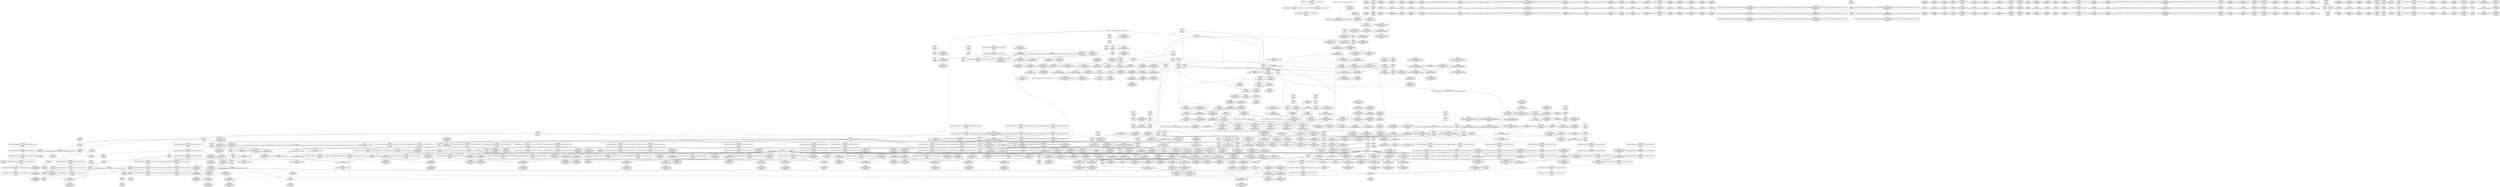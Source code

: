 digraph {
	CE0x4f310e0 [shape=record,shape=Mrecord,label="{CE0x4f310e0|i8*_getelementptr_inbounds_(_25_x_i8_,_25_x_i8_*_.str3,_i32_0,_i32_0)|*Constant*|*SummSource*}"]
	CE0x4f2f500 [shape=record,shape=Mrecord,label="{CE0x4f2f500|COLLAPSED:_GCMRE___llvm_gcov_ctr160_internal_global_14_x_i64_zeroinitializer:_elem_0:default:}"]
	CE0x4f3dcd0 [shape=record,shape=Mrecord,label="{CE0x4f3dcd0|selinux_vm_enough_memory:_tmp9|security/selinux/hooks.c,2088|*SummSource*}"]
	CE0x4f5c620 [shape=record,shape=Mrecord,label="{CE0x4f5c620|selinux_capable:_bb}"]
	CE0x4f4f310 [shape=record,shape=Mrecord,label="{CE0x4f4f310|i32_2088|*Constant*|*SummSink*}"]
	CE0x4fcc2c0 [shape=record,shape=Mrecord,label="{CE0x4fcc2c0|cred_has_capability:_avd|security/selinux/hooks.c, 1556}"]
	CE0x4f15e00 [shape=record,shape=Mrecord,label="{CE0x4f15e00|i64_3|*Constant*|*SummSink*}"]
	CE0x4fc4290 [shape=record,shape=Mrecord,label="{CE0x4fc4290|cred_has_capability:_tmp25|security/selinux/hooks.c,1582|*SummSink*}"]
	CE0x4f7e230 [shape=record,shape=Mrecord,label="{CE0x4f7e230|selinux_capable:_retval.0}"]
	CE0x4fdeca0 [shape=record,shape=Mrecord,label="{CE0x4fdeca0|cred_sid:_tmp4|*LoadInst*|security/selinux/hooks.c,196|*SummSink*}"]
	CE0x4fd9a20 [shape=record,shape=Mrecord,label="{CE0x4fd9a20|__llvm_gcov_indirect_counter_increment:_counters|Function::__llvm_gcov_indirect_counter_increment&Arg::counters::}"]
	CE0x4fd11e0 [shape=record,shape=Mrecord,label="{CE0x4fd11e0|cred_has_capability:_ad|security/selinux/hooks.c, 1555|*SummSink*}"]
	CE0x4fa9810 [shape=record,shape=Mrecord,label="{CE0x4fa9810|i16_47|*Constant*|*SummSource*}"]
	CE0x4f7b8e0 [shape=record,shape=Mrecord,label="{CE0x4f7b8e0|selinux_capable:_tmp11|security/selinux/hooks.c,2012|*SummSink*}"]
	CE0x4f9f690 [shape=record,shape=Mrecord,label="{CE0x4f9f690|cred_has_capability:_tmp20|security/selinux/hooks.c,1580|*SummSink*}"]
	CE0x4f950c0 [shape=record,shape=Mrecord,label="{CE0x4f950c0|selinux_capable:_return|*SummSink*}"]
	CE0x4f2beb0 [shape=record,shape=Mrecord,label="{CE0x4f2beb0|selinux_vm_enough_memory:_if.end}"]
	CE0x4f4aa00 [shape=record,shape=Mrecord,label="{CE0x4f4aa00|get_current:_entry|*SummSource*}"]
	CE0x4f52a80 [shape=record,shape=Mrecord,label="{CE0x4f52a80|i64*_getelementptr_inbounds_(_2_x_i64_,_2_x_i64_*___llvm_gcov_ctr131,_i64_0,_i64_0)|*Constant*}"]
	CE0x4fbed60 [shape=record,shape=Mrecord,label="{CE0x4fbed60|__llvm_gcov_indirect_counter_increment:_pred|*SummSource*}"]
	CE0x4f27550 [shape=record,shape=Mrecord,label="{CE0x4f27550|selinux_vm_enough_memory:_tmp8|security/selinux/hooks.c,2088}"]
	CE0x4f94ca0 [shape=record,shape=Mrecord,label="{CE0x4f94ca0|selinux_capable:_tmp3|security/selinux/hooks.c,2008|*SummSink*}"]
	CE0x4f7daf0 [shape=record,shape=Mrecord,label="{CE0x4f7daf0|cred_has_capability:_audit|Function::cred_has_capability&Arg::audit::|*SummSink*}"]
	CE0x4fd9040 [shape=record,shape=Mrecord,label="{CE0x4fd9040|cred_sid:_cred|Function::cred_sid&Arg::cred::|*SummSink*}"]
	CE0x4f4d0e0 [shape=record,shape=Mrecord,label="{CE0x4f4d0e0|selinux_vm_enough_memory:_tmp13|security/selinux/hooks.c,2088|*SummSink*}"]
	CE0x4fc0990 [shape=record,shape=Mrecord,label="{CE0x4fc0990|avc_audit:_requested|Function::avc_audit&Arg::requested::}"]
	CE0x4fc80e0 [shape=record,shape=Mrecord,label="{CE0x4fc80e0|cred_has_capability:_tmp31|security/selinux/hooks.c,1585|*SummSource*}"]
	CE0x4fdf900 [shape=record,shape=Mrecord,label="{CE0x4fdf900|cred_has_capability:_if.end10}"]
	CE0x4f9e880 [shape=record,shape=Mrecord,label="{CE0x4f9e880|cred_has_capability:_cmp|security/selinux/hooks.c,1580|*SummSink*}"]
	CE0x4f43fd0 [shape=record,shape=Mrecord,label="{CE0x4f43fd0|cred_has_capability:_audit|Function::cred_has_capability&Arg::audit::}"]
	CE0x4fc4d10 [shape=record,shape=Mrecord,label="{CE0x4fc4d10|i64*_getelementptr_inbounds_(_21_x_i64_,_21_x_i64_*___llvm_gcov_ctr143,_i64_0,_i64_17)|*Constant*|*SummSource*}"]
	CE0x4fdb000 [shape=record,shape=Mrecord,label="{CE0x4fdb000|cred_has_capability:_tmp1|*SummSource*}"]
	CE0x4fcf8c0 [shape=record,shape=Mrecord,label="{CE0x4fcf8c0|__llvm_gcov_indirect_counter_increment:_counters|Function::__llvm_gcov_indirect_counter_increment&Arg::counters::|*SummSource*}"]
	CE0x4fb8040 [shape=record,shape=Mrecord,label="{CE0x4fb8040|i64*_getelementptr_inbounds_(_21_x_i64_,_21_x_i64_*___llvm_gcov_ctr143,_i64_0,_i64_8)|*Constant*|*SummSink*}"]
	CE0x4f56570 [shape=record,shape=Mrecord,label="{CE0x4f56570|GLOBAL:_current_task|Global_var:current_task|*SummSink*}"]
	CE0x4fc0510 [shape=record,shape=Mrecord,label="{CE0x4fc0510|avc_audit:_tsid|Function::avc_audit&Arg::tsid::|*SummSink*}"]
	CE0x4f16850 [shape=record,shape=Mrecord,label="{CE0x4f16850|i32_0|*Constant*|*SummSource*}"]
	CE0x4f59540 [shape=record,shape=Mrecord,label="{CE0x4f59540|selinux_vm_enough_memory:_mm|Function::selinux_vm_enough_memory&Arg::mm::}"]
	CE0x4f41940 [shape=record,shape=Mrecord,label="{CE0x4f41940|selinux_capable:_tmp9|security/selinux/hooks.c,2011|*SummSink*}"]
	CE0x4fa9df0 [shape=record,shape=Mrecord,label="{CE0x4fa9df0|cred_has_capability:_call7|security/selinux/hooks.c,1579}"]
	CE0x4f26b90 [shape=record,shape=Mrecord,label="{CE0x4f26b90|selinux_vm_enough_memory:_tmp12|security/selinux/hooks.c,2088}"]
	CE0x4f4ad20 [shape=record,shape=Mrecord,label="{CE0x4f4ad20|_ret_%struct.task_struct*_%tmp4,_!dbg_!27714|./arch/x86/include/asm/current.h,14}"]
	CE0x4f52b20 [shape=record,shape=Mrecord,label="{CE0x4f52b20|i64*_getelementptr_inbounds_(_2_x_i64_,_2_x_i64_*___llvm_gcov_ctr131,_i64_0,_i64_0)|*Constant*|*SummSource*}"]
	CE0x4f54210 [shape=record,shape=Mrecord,label="{CE0x4f54210|GLOBAL:_current_task|Global_var:current_task|*SummSource*}"]
	CE0x4f4b850 [shape=record,shape=Mrecord,label="{CE0x4f4b850|selinux_vm_enough_memory:_tmp15|security/selinux/hooks.c,2088|*SummSource*}"]
	CE0x4f43bd0 [shape=record,shape=Mrecord,label="{CE0x4f43bd0|cred_has_capability:_cred|Function::cred_has_capability&Arg::cred::|*SummSink*}"]
	CE0x4f9cd90 [shape=record,shape=Mrecord,label="{CE0x4f9cd90|i64**_getelementptr_inbounds_(_3_x_i64*_,_3_x_i64*_*___llvm_gcda_edge_table144,_i64_0,_i64_2)|*Constant*|*SummSink*}"]
	CE0x4f7d8f0 [shape=record,shape=Mrecord,label="{CE0x4f7d8f0|COLLAPSED:_GCMRE___llvm_gcov_ctr142_internal_global_6_x_i64_zeroinitializer:_elem_0:default:}"]
	CE0x4fc0880 [shape=record,shape=Mrecord,label="{CE0x4fc0880|avc_audit:_tclass|Function::avc_audit&Arg::tclass::|*SummSink*}"]
	CE0x4f4f230 [shape=record,shape=Mrecord,label="{CE0x4f4f230|i32_2088|*Constant*|*SummSource*}"]
	CE0x4f45950 [shape=record,shape=Mrecord,label="{CE0x4f45950|GLOBAL:_init_user_ns|Global_var:init_user_ns|*SummSink*}"]
	CE0x4f7b120 [shape=record,shape=Mrecord,label="{CE0x4f7b120|cred_has_capability:_do.body4}"]
	CE0x4fd97e0 [shape=record,shape=Mrecord,label="{CE0x4fd97e0|__llvm_gcov_indirect_counter_increment:_predecessor|Function::__llvm_gcov_indirect_counter_increment&Arg::predecessor::|*SummSource*}"]
	CE0x4f46310 [shape=record,shape=Mrecord,label="{CE0x4f46310|selinux_capable:_cap|Function::selinux_capable&Arg::cap::}"]
	CE0x4f4d150 [shape=record,shape=Mrecord,label="{CE0x4f4d150|selinux_vm_enough_memory:_tmp13|security/selinux/hooks.c,2088|*SummSource*}"]
	CE0x4f54630 [shape=record,shape=Mrecord,label="{CE0x4f54630|selinux_vm_enough_memory:_tmp11|security/selinux/hooks.c,2088|*SummSink*}"]
	CE0x4fd7dd0 [shape=record,shape=Mrecord,label="{CE0x4fd7dd0|void_(i8*,_i32,_i64)*_asm_sideeffect_1:_09ud2_0A.pushsection___bug_table,_22a_22_0A2:_09.long_1b_-_2b,_$_0:c_-_2b_0A_09.word_$_1:c_,_0_0A_09.org_2b+$_2:c_0A.popsection_,_i,i,i,_dirflag_,_fpsr_,_flags_|*SummSink*}"]
	CE0x4f4eb40 [shape=record,shape=Mrecord,label="{CE0x4f4eb40|selinux_vm_enough_memory:_call4|security/selinux/hooks.c,2088}"]
	CE0x4f787e0 [shape=record,shape=Mrecord,label="{CE0x4f787e0|i64*_getelementptr_inbounds_(_21_x_i64_,_21_x_i64_*___llvm_gcov_ctr143,_i64_0,_i64_9)|*Constant*}"]
	CE0x6ba9110 [shape=record,shape=Mrecord,label="{CE0x6ba9110|i64_0|*Constant*|*SummSink*}"]
	CE0x4f158d0 [shape=record,shape=Mrecord,label="{CE0x4f158d0|_call_void_lockdep_rcu_suspicious(i8*_getelementptr_inbounds_(_25_x_i8_,_25_x_i8_*_.str3,_i32_0,_i32_0),_i32_2088,_i8*_getelementptr_inbounds_(_45_x_i8_,_45_x_i8_*_.str12,_i32_0,_i32_0))_#10,_!dbg_!27730|security/selinux/hooks.c,2088|*SummSink*}"]
	CE0x4fb2930 [shape=record,shape=Mrecord,label="{CE0x4fb2930|i64*_getelementptr_inbounds_(_21_x_i64_,_21_x_i64_*___llvm_gcov_ctr143,_i64_0,_i64_7)|*Constant*}"]
	CE0x4fdd600 [shape=record,shape=Mrecord,label="{CE0x4fdd600|cred_sid:_tmp6|security/selinux/hooks.c,197|*SummSource*}"]
	CE0x4fd0300 [shape=record,shape=Mrecord,label="{CE0x4fd0300|i64*_getelementptr_inbounds_(_21_x_i64_,_21_x_i64_*___llvm_gcov_ctr143,_i64_0,_i64_7)|*Constant*|*SummSink*}"]
	CE0x4f4a480 [shape=record,shape=Mrecord,label="{CE0x4f4a480|_call_void_mcount()_#3}"]
	CE0x4f3f740 [shape=record,shape=Mrecord,label="{CE0x4f3f740|selinux_capable:_tmp5|security/selinux/hooks.c,2008|*SummSink*}"]
	CE0x4f5a390 [shape=record,shape=Mrecord,label="{CE0x4f5a390|_ret_i32_%call7,_!dbg_!27749|security/selinux/hooks.c,2093|*SummSource*}"]
	CE0x4f79300 [shape=record,shape=Mrecord,label="{CE0x4f79300|i64*_getelementptr_inbounds_(_2_x_i64_,_2_x_i64_*___llvm_gcov_ctr131,_i64_0,_i64_1)|*Constant*|*SummSink*}"]
	CE0x4f4aa70 [shape=record,shape=Mrecord,label="{CE0x4f4aa70|get_current:_entry|*SummSink*}"]
	CE0x637c840 [shape=record,shape=Mrecord,label="{CE0x637c840|selinux_vm_enough_memory:_tmp2|*SummSink*}"]
	CE0x4f36740 [shape=record,shape=Mrecord,label="{CE0x4f36740|i32_0|*Constant*|*SummSink*}"]
	CE0x4fb7190 [shape=record,shape=Mrecord,label="{CE0x4fb7190|cred_has_capability:_tmp2|security/selinux/hooks.c,1567}"]
	CE0x4f9cf90 [shape=record,shape=Mrecord,label="{CE0x4f9cf90|i64*_getelementptr_inbounds_(_21_x_i64_,_21_x_i64_*___llvm_gcov_ctr143,_i64_0,_i64_5)|*Constant*|*SummSink*}"]
	CE0x4fc7490 [shape=record,shape=Mrecord,label="{CE0x4fc7490|i64*_getelementptr_inbounds_(_21_x_i64_,_21_x_i64_*___llvm_gcov_ctr143,_i64_0,_i64_19)|*Constant*}"]
	CE0x4f76270 [shape=record,shape=Mrecord,label="{CE0x4f76270|%struct.task_struct*_(%struct.task_struct**)*_asm_movq_%gs:$_1:P_,$0_,_r,im,_dirflag_,_fpsr_,_flags_}"]
	CE0x4fd2650 [shape=record,shape=Mrecord,label="{CE0x4fd2650|cred_sid:_security|security/selinux/hooks.c,196|*SummSink*}"]
	CE0x4f23fe0 [shape=record,shape=Mrecord,label="{CE0x4f23fe0|selinux_vm_enough_memory:_land.lhs.true|*SummSink*}"]
	CE0x4fbe070 [shape=record,shape=Mrecord,label="{CE0x4fbe070|avc_audit:_tsid|Function::avc_audit&Arg::tsid::|*SummSource*}"]
	CE0x4f471b0 [shape=record,shape=Mrecord,label="{CE0x4f471b0|i32_31|*Constant*|*SummSink*}"]
	CE0x4fab370 [shape=record,shape=Mrecord,label="{CE0x4fab370|avc_has_perm_noaudit:_tsid|Function::avc_has_perm_noaudit&Arg::tsid::|*SummSink*}"]
	CE0x4fa42c0 [shape=record,shape=Mrecord,label="{CE0x4fa42c0|avc_audit:_entry|*SummSink*}"]
	CE0x4f3d050 [shape=record,shape=Mrecord,label="{CE0x4f3d050|i64*_getelementptr_inbounds_(_14_x_i64_,_14_x_i64_*___llvm_gcov_ctr160,_i64_0,_i64_13)|*Constant*|*SummSource*}"]
	CE0x4fbe440 [shape=record,shape=Mrecord,label="{CE0x4fbe440|cred_sid:_tmp6|security/selinux/hooks.c,197|*SummSink*}"]
	CE0x4f2cdd0 [shape=record,shape=Mrecord,label="{CE0x4f2cdd0|selinux_vm_enough_memory:_land.lhs.true2|*SummSource*}"]
	CE0x4f244b0 [shape=record,shape=Mrecord,label="{CE0x4f244b0|selinux_vm_enough_memory:_do.end|*SummSource*}"]
	CE0x4f9fc00 [shape=record,shape=Mrecord,label="{CE0x4f9fc00|cred_has_capability:_tmp21|security/selinux/hooks.c,1580|*SummSink*}"]
	CE0x4f39b00 [shape=record,shape=Mrecord,label="{CE0x4f39b00|i64*_getelementptr_inbounds_(_14_x_i64_,_14_x_i64_*___llvm_gcov_ctr160,_i64_0,_i64_12)|*Constant*|*SummSink*}"]
	CE0x4f5a320 [shape=record,shape=Mrecord,label="{CE0x4f5a320|_ret_i32_%call7,_!dbg_!27749|security/selinux/hooks.c,2093|*SummSink*}"]
	CE0x4f4f130 [shape=record,shape=Mrecord,label="{CE0x4f4f130|GLOBAL:_lockdep_rcu_suspicious|*Constant*|*SummSink*}"]
	CE0x4f5ae20 [shape=record,shape=Mrecord,label="{CE0x4f5ae20|selinux_capable:_tmp8|security/selinux/hooks.c,2011|*SummSink*}"]
	CE0x4fcc440 [shape=record,shape=Mrecord,label="{CE0x4fcc440|cred_has_capability:_avd|security/selinux/hooks.c, 1556|*SummSource*}"]
	CE0x4f54d80 [shape=record,shape=Mrecord,label="{CE0x4f54d80|selinux_capable:_if.then|*SummSource*}"]
	CE0x4fb5e00 [shape=record,shape=Mrecord,label="{CE0x4fb5e00|__llvm_gcov_indirect_counter_increment:_tmp1|*SummSource*}"]
	CE0x4f3cde0 [shape=record,shape=Mrecord,label="{CE0x4f3cde0|selinux_vm_enough_memory:_tmp26|security/selinux/hooks.c,2093}"]
	CE0x4fc8fb0 [shape=record,shape=Mrecord,label="{CE0x4fc8fb0|cred_has_capability:_retval.0|*SummSource*}"]
	CE0x4f7af30 [shape=record,shape=Mrecord,label="{CE0x4f7af30|cred_has_capability:_if.end}"]
	CE0x4fdf310 [shape=record,shape=Mrecord,label="{CE0x4fdf310|cred_has_capability:_tmp|*SummSource*}"]
	CE0x4f15840 [shape=record,shape=Mrecord,label="{CE0x4f15840|_call_void_lockdep_rcu_suspicious(i8*_getelementptr_inbounds_(_25_x_i8_,_25_x_i8_*_.str3,_i32_0,_i32_0),_i32_2088,_i8*_getelementptr_inbounds_(_45_x_i8_,_45_x_i8_*_.str12,_i32_0,_i32_0))_#10,_!dbg_!27730|security/selinux/hooks.c,2088|*SummSource*}"]
	CE0x4f325b0 [shape=record,shape=Mrecord,label="{CE0x4f325b0|selinux_vm_enough_memory:_tobool|security/selinux/hooks.c,2088}"]
	CE0x4f5bb40 [shape=record,shape=Mrecord,label="{CE0x4f5bb40|i64*_getelementptr_inbounds_(_6_x_i64_,_6_x_i64_*___llvm_gcov_ctr142,_i64_0,_i64_4)|*Constant*}"]
	CE0x4f2f2f0 [shape=record,shape=Mrecord,label="{CE0x4f2f2f0|selinux_vm_enough_memory:_tmp|*SummSink*}"]
	CE0x4f45f90 [shape=record,shape=Mrecord,label="{CE0x4f45f90|i32_21|*Constant*}"]
	CE0x4f7a750 [shape=record,shape=Mrecord,label="{CE0x4f7a750|cred_has_capability:_tmp7|security/selinux/hooks.c,1574|*SummSource*}"]
	"CONST[source:0(mediator),value:2(dynamic)][purpose:{object}]"
	CE0x4f54310 [shape=record,shape=Mrecord,label="{CE0x4f54310|selinux_vm_enough_memory:_tmp11|security/selinux/hooks.c,2088}"]
	CE0x4f16900 [shape=record,shape=Mrecord,label="{CE0x4f16900|i64_1|*Constant*|*SummSource*}"]
	CE0x4f4bd30 [shape=record,shape=Mrecord,label="{CE0x4f4bd30|selinux_vm_enough_memory:_if.then}"]
	CE0x4f45a90 [shape=record,shape=Mrecord,label="{CE0x4f45a90|selinux_capable:_ns|Function::selinux_capable&Arg::ns::}"]
	CE0x4f79ab0 [shape=record,shape=Mrecord,label="{CE0x4f79ab0|__llvm_gcov_indirect_counter_increment:_tmp1|*SummSink*}"]
	CE0x4f3d1c0 [shape=record,shape=Mrecord,label="{CE0x4f3d1c0|selinux_vm_enough_memory:_tmp26|security/selinux/hooks.c,2093|*SummSink*}"]
	CE0x4fc59d0 [shape=record,shape=Mrecord,label="{CE0x4fc59d0|cred_has_capability:_tmp28|security/selinux/hooks.c,1584|*SummSource*}"]
	CE0x4fc29a0 [shape=record,shape=Mrecord,label="{CE0x4fc29a0|i64_15|*Constant*|*SummSource*}"]
	"CONST[source:0(mediator),value:2(dynamic)][purpose:{subject}]"
	CE0x4f52980 [shape=record,shape=Mrecord,label="{CE0x4f52980|_call_void_mcount()_#3}"]
	CE0x4f580c0 [shape=record,shape=Mrecord,label="{CE0x4f580c0|cred_has_capability:_tmp15|security/selinux/hooks.c,1575}"]
	CE0x4fa9b90 [shape=record,shape=Mrecord,label="{CE0x4fa9b90|cred_has_capability:_sclass.0|*SummSink*}"]
	CE0x4f336f0 [shape=record,shape=Mrecord,label="{CE0x4f336f0|selinux_capable:_tmp6|security/selinux/hooks.c,2009}"]
	CE0x4f39b70 [shape=record,shape=Mrecord,label="{CE0x4f39b70|selinux_vm_enough_memory:_tmp25|security/selinux/hooks.c,2091|*SummSink*}"]
	CE0x4fbf5b0 [shape=record,shape=Mrecord,label="{CE0x4fbf5b0|i64*_null|*Constant*|*SummSink*}"]
	CE0x4f457e0 [shape=record,shape=Mrecord,label="{CE0x4f457e0|GLOBAL:_init_user_ns|Global_var:init_user_ns|*SummSource*}"]
	CE0x4fb3750 [shape=record,shape=Mrecord,label="{CE0x4fb3750|cred_has_capability:_tmp13|security/selinux/hooks.c,1575|*SummSource*}"]
	CE0x4fa7ae0 [shape=record,shape=Mrecord,label="{CE0x4fa7ae0|i64_0|*Constant*}"]
	CE0x4f43dd0 [shape=record,shape=Mrecord,label="{CE0x4f43dd0|cred_has_capability:_entry|*SummSink*}"]
	CE0x4f526c0 [shape=record,shape=Mrecord,label="{CE0x4f526c0|selinux_capable:_tmp1|*SummSink*}"]
	CE0x4fb61a0 [shape=record,shape=Mrecord,label="{CE0x4fb61a0|_call_void___llvm_gcov_indirect_counter_increment(i32*___llvm_gcov_global_state_pred145,_i64**_getelementptr_inbounds_(_3_x_i64*_,_3_x_i64*_*___llvm_gcda_edge_table144,_i64_0,_i64_2)),_!dbg_!27732|security/selinux/hooks.c,1570}"]
	CE0x4fba820 [shape=record,shape=Mrecord,label="{CE0x4fba820|_call_void_mcount()_#3}"]
	CE0x4f43930 [shape=record,shape=Mrecord,label="{CE0x4f43930|cred_has_capability:_tmp19|security/selinux/hooks.c,1580|*SummSource*}"]
	CE0x4f57db0 [shape=record,shape=Mrecord,label="{CE0x4f57db0|i64*_getelementptr_inbounds_(_21_x_i64_,_21_x_i64_*___llvm_gcov_ctr143,_i64_0,_i64_11)|*Constant*|*SummSource*}"]
	CE0x4f368e0 [shape=record,shape=Mrecord,label="{CE0x4f368e0|selinux_vm_enough_memory:_tobool1|security/selinux/hooks.c,2088|*SummSource*}"]
	CE0x4fce430 [shape=record,shape=Mrecord,label="{CE0x4fce430|cred_has_capability:_if.end10|*SummSource*}"]
	CE0x4f801f0 [shape=record,shape=Mrecord,label="{CE0x4f801f0|cred_has_capability:_do.end|*SummSource*}"]
	CE0x4f537e0 [shape=record,shape=Mrecord,label="{CE0x4f537e0|cred_has_capability:_shl|security/selinux/hooks.c,1559|*SummSink*}"]
	CE0x4f2f100 [shape=record,shape=Mrecord,label="{CE0x4f2f100|selinux_vm_enough_memory:_land.lhs.true|*SummSource*}"]
	CE0x4fb5670 [shape=record,shape=Mrecord,label="{CE0x4fb5670|__llvm_gcov_indirect_counter_increment:_tmp6|*SummSink*}"]
	CE0x4f5d760 [shape=record,shape=Mrecord,label="{CE0x4f5d760|cred_has_capability:_type|security/selinux/hooks.c,1562|*SummSource*}"]
	CE0x4fb3440 [shape=record,shape=Mrecord,label="{CE0x4fb3440|cred_has_capability:_tmp14|security/selinux/hooks.c,1575|*SummSource*}"]
	CE0x4f60fd0 [shape=record,shape=Mrecord,label="{CE0x4f60fd0|selinux_vm_enough_memory:_tmp2}"]
	CE0x4f7c070 [shape=record,shape=Mrecord,label="{CE0x4f7c070|cred_has_capability:_do.cond}"]
	CE0x4f5cdf0 [shape=record,shape=Mrecord,label="{CE0x4f5cdf0|i32_5|*Constant*|*SummSource*}"]
	CE0x4fde0a0 [shape=record,shape=Mrecord,label="{CE0x4fde0a0|cred_sid:_tmp4|*LoadInst*|security/selinux/hooks.c,196}"]
	CE0x4f550c0 [shape=record,shape=Mrecord,label="{CE0x4f550c0|i64_10|*Constant*}"]
	CE0x4fa45d0 [shape=record,shape=Mrecord,label="{CE0x4fa45d0|0:_i32,_4:_i32,_8:_i32,_12:_i32,_:_CMRE_0,4_|*MultipleSource*|security/selinux/hooks.c,196|*LoadInst*|security/selinux/hooks.c,196|security/selinux/hooks.c,197}"]
	CE0x4fcc1a0 [shape=record,shape=Mrecord,label="{CE0x4fcc1a0|cred_has_capability:_ad|security/selinux/hooks.c, 1555|*SummSource*}"]
	CE0x4f3f4a0 [shape=record,shape=Mrecord,label="{CE0x4f3f4a0|selinux_capable:_tmp5|security/selinux/hooks.c,2008}"]
	CE0x4f4a690 [shape=record,shape=Mrecord,label="{CE0x4f4a690|selinux_vm_enough_memory:_cap_sys_admin.0|*SummSink*}"]
	CE0x4f5f240 [shape=record,shape=Mrecord,label="{CE0x4f5f240|cred_has_capability:_tmp9|security/selinux/hooks.c,1575}"]
	CE0x4f96910 [shape=record,shape=Mrecord,label="{CE0x4f96910|cred_has_capability:_tmp6|security/selinux/hooks.c,1574}"]
	CE0x4f5a4b0 [shape=record,shape=Mrecord,label="{CE0x4f5a4b0|get_current:_bb}"]
	CE0x4fa5520 [shape=record,shape=Mrecord,label="{CE0x4fa5520|0:_i32,_4:_i32,_8:_i32,_12:_i32,_:_CMRE_12,16_|*MultipleSource*|security/selinux/hooks.c,196|*LoadInst*|security/selinux/hooks.c,196|security/selinux/hooks.c,197}"]
	CE0x4f436b0 [shape=record,shape=Mrecord,label="{CE0x4f436b0|i64_0|*Constant*}"]
	CE0x4f2b330 [shape=record,shape=Mrecord,label="{CE0x4f2b330|i64*_getelementptr_inbounds_(_14_x_i64_,_14_x_i64_*___llvm_gcov_ctr160,_i64_0,_i64_0)|*Constant*|*SummSource*}"]
	CE0x4f59280 [shape=record,shape=Mrecord,label="{CE0x4f59280|GLOBAL:___vm_enough_memory|*Constant*|*SummSource*}"]
	CE0x4f5d500 [shape=record,shape=Mrecord,label="{CE0x4f5d500|0:_i8,_8:_i32,_24:_%struct.selinux_audit_data*,_:_SCMRE_0,1_|*MultipleSource*|security/selinux/hooks.c, 1555|security/selinux/hooks.c,1562}"]
	CE0x4f49d30 [shape=record,shape=Mrecord,label="{CE0x4f49d30|selinux_vm_enough_memory:_tmp26|security/selinux/hooks.c,2093|*SummSource*}"]
	CE0x4f15d20 [shape=record,shape=Mrecord,label="{CE0x4f15d20|selinux_vm_enough_memory:_bb}"]
	CE0x4fc3bb0 [shape=record,shape=Mrecord,label="{CE0x4fc3bb0|cred_has_capability:_tmp24|security/selinux/hooks.c,1582|*SummSource*}"]
	CE0x4fcfb00 [shape=record,shape=Mrecord,label="{CE0x4fcfb00|i64**_getelementptr_inbounds_(_3_x_i64*_,_3_x_i64*_*___llvm_gcda_edge_table144,_i64_0,_i64_1)|*Constant*|*SummSink*}"]
	CE0x4faa6d0 [shape=record,shape=Mrecord,label="{CE0x4faa6d0|avc_has_perm_noaudit:_entry}"]
	CE0x4fcd3e0 [shape=record,shape=Mrecord,label="{CE0x4fcd3e0|__llvm_gcov_indirect_counter_increment:_entry}"]
	CE0x4f39060 [shape=record,shape=Mrecord,label="{CE0x4f39060|selinux_vm_enough_memory:_tmp23|security/selinux/hooks.c,2090|*SummSink*}"]
	CE0x4fd1150 [shape=record,shape=Mrecord,label="{CE0x4fd1150|cred_has_capability:_tmp|*SummSink*}"]
	CE0x4f57c20 [shape=record,shape=Mrecord,label="{CE0x4f57c20|i64*_getelementptr_inbounds_(_21_x_i64_,_21_x_i64_*___llvm_gcov_ctr143,_i64_0,_i64_11)|*Constant*}"]
	CE0x4f9d720 [shape=record,shape=Mrecord,label="{CE0x4f9d720|avc_has_perm_noaudit:_flags|Function::avc_has_perm_noaudit&Arg::flags::|*SummSink*}"]
	CE0x4f44830 [shape=record,shape=Mrecord,label="{CE0x4f44830|cred_has_capability:_cap|Function::cred_has_capability&Arg::cap::|*SummSink*}"]
	CE0x4fa85f0 [shape=record,shape=Mrecord,label="{CE0x4fa85f0|cred_has_capability:_tmp17|security/selinux/hooks.c,1576|*SummSink*}"]
	CE0x4f59e00 [shape=record,shape=Mrecord,label="{CE0x4f59e00|_ret_i32_%call7,_!dbg_!27749|security/selinux/hooks.c,2093}"]
	CE0x4f2c850 [shape=record,shape=Mrecord,label="{CE0x4f2c850|selinux_vm_enough_memory:_tmp}"]
	CE0x4f2a7b0 [shape=record,shape=Mrecord,label="{CE0x4f2a7b0|i64*_getelementptr_inbounds_(_14_x_i64_,_14_x_i64_*___llvm_gcov_ctr160,_i64_0,_i64_1)|*Constant*|*SummSource*}"]
	CE0x4f2ef30 [shape=record,shape=Mrecord,label="{CE0x4f2ef30|i8*_getelementptr_inbounds_(_25_x_i8_,_25_x_i8_*_.str3,_i32_0,_i32_0)|*Constant*|*SummSink*}"]
	CE0x4f81510 [shape=record,shape=Mrecord,label="{CE0x4f81510|selinux_capable:_tmp|*SummSink*}"]
	CE0x4f5ceb0 [shape=record,shape=Mrecord,label="{CE0x4f5ceb0|i32_5|*Constant*|*SummSink*}"]
	CE0x4f44d10 [shape=record,shape=Mrecord,label="{CE0x4f44d10|selinux_vm_enough_memory:_tmp4|security/selinux/hooks.c,2088|*SummSink*}"]
	CE0x4f78240 [shape=record,shape=Mrecord,label="{CE0x4f78240|cred_has_capability:_tmp11|security/selinux/hooks.c,1575}"]
	CE0x4f9e960 [shape=record,shape=Mrecord,label="{CE0x4f9e960|i64_13|*Constant*|*SummSource*}"]
	CE0x4fa3ef0 [shape=record,shape=Mrecord,label="{CE0x4fa3ef0|GLOBAL:_avc_audit|*Constant*|*SummSink*}"]
	CE0x4f36610 [shape=record,shape=Mrecord,label="{CE0x4f36610|GLOBAL:_selinux_capable|*Constant*}"]
	CE0x4fdd280 [shape=record,shape=Mrecord,label="{CE0x4fdd280|cred_sid:_entry|*SummSink*}"]
	CE0x4fc0100 [shape=record,shape=Mrecord,label="{CE0x4fc0100|cred_has_capability:_sw.default}"]
	CE0x4fccf00 [shape=record,shape=Mrecord,label="{CE0x4fccf00|__llvm_gcov_indirect_counter_increment:_counter|*SummSource*}"]
	CE0x4fba890 [shape=record,shape=Mrecord,label="{CE0x4fba890|i32_0|*Constant*}"]
	CE0x4f54e60 [shape=record,shape=Mrecord,label="{CE0x4f54e60|selinux_capable:_if.then|*SummSink*}"]
	CE0x4f2a860 [shape=record,shape=Mrecord,label="{CE0x4f2a860|selinux_vm_enough_memory:_land.lhs.true2}"]
	CE0x4f95200 [shape=record,shape=Mrecord,label="{CE0x4f95200|selinux_capable:_if.end|*SummSink*}"]
	CE0x4fc2e60 [shape=record,shape=Mrecord,label="{CE0x4fc2e60|i64_15|*Constant*|*SummSink*}"]
	CE0x6ba9000 [shape=record,shape=Mrecord,label="{CE0x6ba9000|i64_0|*Constant*|*SummSource*}"]
	CE0x4f7da60 [shape=record,shape=Mrecord,label="{CE0x4f7da60|i64*_getelementptr_inbounds_(_2_x_i64_,_2_x_i64_*___llvm_gcov_ctr98,_i64_0,_i64_0)|*Constant*|*SummSink*}"]
	CE0x4fd98f0 [shape=record,shape=Mrecord,label="{CE0x4fd98f0|__llvm_gcov_indirect_counter_increment:_predecessor|Function::__llvm_gcov_indirect_counter_increment&Arg::predecessor::|*SummSink*}"]
	CE0x4fda740 [shape=record,shape=Mrecord,label="{CE0x4fda740|cred_has_capability:_tmp4|security/selinux/hooks.c,1570|*SummSink*}"]
	CE0x4fb9ac0 [shape=record,shape=Mrecord,label="{CE0x4fb9ac0|i64*_getelementptr_inbounds_(_21_x_i64_,_21_x_i64_*___llvm_gcov_ctr143,_i64_0,_i64_6)|*Constant*}"]
	CE0x4f7cb70 [shape=record,shape=Mrecord,label="{CE0x4f7cb70|COLLAPSED:_GCMRE___llvm_gcov_ctr131_internal_global_2_x_i64_zeroinitializer:_elem_0:default:}"]
	CE0x4fac5c0 [shape=record,shape=Mrecord,label="{CE0x4fac5c0|cred_sid:_tmp1|*SummSource*}"]
	CE0x4faeca0 [shape=record,shape=Mrecord,label="{CE0x4faeca0|_call_void_mcount()_#3|*SummSource*}"]
	CE0x4fd9270 [shape=record,shape=Mrecord,label="{CE0x4fd9270|__llvm_gcov_indirect_counter_increment:_tmp3|*SummSink*}"]
	CE0x4f453c0 [shape=record,shape=Mrecord,label="{CE0x4f453c0|selinux_vm_enough_memory:_tmp18|security/selinux/hooks.c,2088|*SummSource*}"]
	CE0x4fc0390 [shape=record,shape=Mrecord,label="{CE0x4fc0390|cred_has_capability:_sw.bb|*SummSource*}"]
	CE0x4f40600 [shape=record,shape=Mrecord,label="{CE0x4f40600|GLOBAL:___llvm_gcov_indirect_counter_increment|*Constant*|*SummSink*}"]
	CE0x4f551f0 [shape=record,shape=Mrecord,label="{CE0x4f551f0|i64_10|*Constant*|*SummSource*}"]
	CE0x4f16ed0 [shape=record,shape=Mrecord,label="{CE0x4f16ed0|selinux_vm_enough_memory:_if.then5|*SummSink*}"]
	CE0x4f2c7a0 [shape=record,shape=Mrecord,label="{CE0x4f2c7a0|selinux_vm_enough_memory:_tmp1}"]
	CE0x4f80bd0 [shape=record,shape=Mrecord,label="{CE0x4f80bd0|selinux_capable:_tobool|security/selinux/hooks.c,2008}"]
	CE0x4f2b6f0 [shape=record,shape=Mrecord,label="{CE0x4f2b6f0|selinux_vm_enough_memory:_if.then5|*SummSource*}"]
	CE0x4f7b470 [shape=record,shape=Mrecord,label="{CE0x4f7b470|selinux_capable:_tmp10|security/selinux/hooks.c,2012}"]
	CE0x4f49470 [shape=record,shape=Mrecord,label="{CE0x4f49470|selinux_vm_enough_memory:_tmp25|security/selinux/hooks.c,2091}"]
	CE0x4f38190 [shape=record,shape=Mrecord,label="{CE0x4f38190|selinux_vm_enough_memory:_do.body|*SummSource*}"]
	CE0x4fbba20 [shape=record,shape=Mrecord,label="{CE0x4fbba20|i64*_getelementptr_inbounds_(_21_x_i64_,_21_x_i64_*___llvm_gcov_ctr143,_i64_0,_i64_4)|*Constant*}"]
	CE0x4fcdae0 [shape=record,shape=Mrecord,label="{CE0x4fcdae0|cred_has_capability:_tmp9|security/selinux/hooks.c,1575|*SummSource*}"]
	CE0x4f76170 [shape=record,shape=Mrecord,label="{CE0x4f76170|GLOBAL:_current_task|Global_var:current_task}"]
	CE0x4f77300 [shape=record,shape=Mrecord,label="{CE0x4f77300|get_current:_tmp3}"]
	CE0x4fa6b70 [shape=record,shape=Mrecord,label="{CE0x4fa6b70|cred_has_capability:_u|security/selinux/hooks.c,1563|*SummSource*}"]
	CE0x4f369e0 [shape=record,shape=Mrecord,label="{CE0x4f369e0|selinux_vm_enough_memory:_tobool1|security/selinux/hooks.c,2088}"]
	CE0x4fcde30 [shape=record,shape=Mrecord,label="{CE0x4fcde30|_call_void_asm_sideeffect_1:_09ud2_0A.pushsection___bug_table,_22a_22_0A2:_09.long_1b_-_2b,_$_0:c_-_2b_0A_09.word_$_1:c_,_0_0A_09.org_2b+$_2:c_0A.popsection_,_i,i,i,_dirflag_,_fpsr_,_flags_(i8*_getelementptr_inbounds_(_25_x_i8_,_25_x_i8_*_.str3,_i32_0,_i32_0),_i32_1575,_i64_12)_#3,_!dbg_!27737,_!srcloc_!27740|security/selinux/hooks.c,1575|*SummSource*}"]
	CE0x4fc1320 [shape=record,shape=Mrecord,label="{CE0x4fc1320|avc_audit:_result|Function::avc_audit&Arg::result::|*SummSource*}"]
	CE0x4f5e370 [shape=record,shape=Mrecord,label="{CE0x4f5e370|cred_has_capability:_cap1|security/selinux/hooks.c,1563|*SummSource*}"]
	CE0x4f3f9b0 [shape=record,shape=Mrecord,label="{CE0x4f3f9b0|GLOBAL:___llvm_gcov_indirect_counter_increment|*Constant*|*SummSource*}"]
	CE0x4f5bc70 [shape=record,shape=Mrecord,label="{CE0x4f5bc70|i64*_getelementptr_inbounds_(_6_x_i64_,_6_x_i64_*___llvm_gcov_ctr142,_i64_0,_i64_4)|*Constant*|*SummSource*}"]
	CE0x4f437c0 [shape=record,shape=Mrecord,label="{CE0x4f437c0|cred_has_capability:_tmp19|security/selinux/hooks.c,1580}"]
	CE0x4f26d50 [shape=record,shape=Mrecord,label="{CE0x4f26d50|selinux_vm_enough_memory:_tmp12|security/selinux/hooks.c,2088|*SummSource*}"]
	CE0x4f4a890 [shape=record,shape=Mrecord,label="{CE0x4f4a890|GLOBAL:_get_current|*Constant*|*SummSource*}"]
	CE0x4f3ddb0 [shape=record,shape=Mrecord,label="{CE0x4f3ddb0|selinux_vm_enough_memory:_tmp9|security/selinux/hooks.c,2088|*SummSink*}"]
	CE0x4fb4a00 [shape=record,shape=Mrecord,label="{CE0x4fb4a00|i64*_getelementptr_inbounds_(_21_x_i64_,_21_x_i64_*___llvm_gcov_ctr143,_i64_0,_i64_4)|*Constant*|*SummSink*}"]
	CE0x4f41a20 [shape=record,shape=Mrecord,label="{CE0x4f41a20|selinux_capable:_tmp9|security/selinux/hooks.c,2011}"]
	CE0x4fdab00 [shape=record,shape=Mrecord,label="{CE0x4fdab00|cred_has_capability:_tmp5|security/selinux/hooks.c,1570}"]
	CE0x4faa7d0 [shape=record,shape=Mrecord,label="{CE0x4faa7d0|avc_has_perm_noaudit:_entry|*SummSource*}"]
	CE0x4f162d0 [shape=record,shape=Mrecord,label="{CE0x4f162d0|i64_1|*Constant*}"]
	CE0x4fa99b0 [shape=record,shape=Mrecord,label="{CE0x4fa99b0|cred_has_capability:_sclass.0}"]
	CE0x4f2edd0 [shape=record,shape=Mrecord,label="{CE0x4f2edd0|selinux_capable:_return|*SummSource*}"]
	CE0x4f520c0 [shape=record,shape=Mrecord,label="{CE0x4f520c0|selinux_vm_enough_memory:_tmp16|security/selinux/hooks.c,2088}"]
	CE0x4fad960 [shape=record,shape=Mrecord,label="{CE0x4fad960|cred_has_capability:_and|security/selinux/hooks.c,1559|*SummSink*}"]
	CE0x4f7fc40 [shape=record,shape=Mrecord,label="{CE0x4f7fc40|_call_void___llvm_gcov_indirect_counter_increment(i32*___llvm_gcov_global_state_pred145,_i64**_getelementptr_inbounds_(_3_x_i64*_,_3_x_i64*_*___llvm_gcda_edge_table144,_i64_0,_i64_0)),_!dbg_!27734|security/selinux/hooks.c,1574|*SummSink*}"]
	CE0x4fa8d50 [shape=record,shape=Mrecord,label="{CE0x4fa8d50|cred_has_capability:_tmp17|security/selinux/hooks.c,1576|*SummSource*}"]
	CE0x4fceb40 [shape=record,shape=Mrecord,label="{CE0x4fceb40|i64**_getelementptr_inbounds_(_3_x_i64*_,_3_x_i64*_*___llvm_gcda_edge_table144,_i64_0,_i64_1)|*Constant*}"]
	CE0x4faba40 [shape=record,shape=Mrecord,label="{CE0x4faba40|avc_has_perm_noaudit:_requested|Function::avc_has_perm_noaudit&Arg::requested::}"]
	CE0x4fa7910 [shape=record,shape=Mrecord,label="{CE0x4fa7910|GLOBAL:___llvm_gcov_ctr142|Global_var:__llvm_gcov_ctr142|*SummSink*}"]
	CE0x4fdddd0 [shape=record,shape=Mrecord,label="{CE0x4fdddd0|cred_has_capability:_tmp7|security/selinux/hooks.c,1574}"]
	CE0x4fbded0 [shape=record,shape=Mrecord,label="{CE0x4fbded0|avc_audit:_tsid|Function::avc_audit&Arg::tsid::}"]
	CE0x4fc3fa0 [shape=record,shape=Mrecord,label="{CE0x4fc3fa0|cred_has_capability:_tmp25|security/selinux/hooks.c,1582}"]
	CE0x4fa4c70 [shape=record,shape=Mrecord,label="{CE0x4fa4c70|0:_i32,_4:_i32,_8:_i32,_12:_i32,_:_CMRE_8,12_|*MultipleSource*|security/selinux/hooks.c,196|*LoadInst*|security/selinux/hooks.c,196|security/selinux/hooks.c,197}"]
	CE0x4f434c0 [shape=record,shape=Mrecord,label="{CE0x4f434c0|GLOBAL:___llvm_gcov_ctr143|Global_var:__llvm_gcov_ctr143|*SummSink*}"]
	CE0x4fc21e0 [shape=record,shape=Mrecord,label="{CE0x4fc21e0|cred_has_capability:_tobool|security/selinux/hooks.c,1582|*SummSource*}"]
	CE0x4f34880 [shape=record,shape=Mrecord,label="{CE0x4f34880|_ret_i32_%retval.0,_!dbg_!27725|security/selinux/hooks.c,2012|*SummSink*}"]
	CE0x4fcddc0 [shape=record,shape=Mrecord,label="{CE0x4fcddc0|void_(i8*,_i32,_i64)*_asm_sideeffect_1:_09ud2_0A.pushsection___bug_table,_22a_22_0A2:_09.long_1b_-_2b,_$_0:c_-_2b_0A_09.word_$_1:c_,_0_0A_09.org_2b+$_2:c_0A.popsection_,_i,i,i,_dirflag_,_fpsr_,_flags_}"]
	CE0x4fdef70 [shape=record,shape=Mrecord,label="{CE0x4fdef70|i32_1|*Constant*}"]
	CE0x4f7c1e0 [shape=record,shape=Mrecord,label="{CE0x4f7c1e0|cred_has_capability:_do.cond|*SummSource*}"]
	CE0x4f46380 [shape=record,shape=Mrecord,label="{CE0x4f46380|selinux_capable:_cap|Function::selinux_capable&Arg::cap::|*SummSource*}"]
	CE0x4f440a0 [shape=record,shape=Mrecord,label="{CE0x4f440a0|cred_has_capability:_cred|Function::cred_has_capability&Arg::cred::}"]
	CE0x4f7b190 [shape=record,shape=Mrecord,label="{CE0x4f7b190|cred_has_capability:_do.body4|*SummSource*}"]
	CE0x4fbdd60 [shape=record,shape=Mrecord,label="{CE0x4fbdd60|avc_audit:_ssid|Function::avc_audit&Arg::ssid::|*SummSink*}"]
	CE0x4fb6130 [shape=record,shape=Mrecord,label="{CE0x4fb6130|cred_has_capability:_tmp3|security/selinux/hooks.c,1567|*SummSink*}"]
	CE0x4f64320 [shape=record,shape=Mrecord,label="{CE0x4f64320|selinux_vm_enough_memory:_tmp7|security/selinux/hooks.c,2088}"]
	CE0x4f45690 [shape=record,shape=Mrecord,label="{CE0x4f45690|GLOBAL:_init_user_ns|Global_var:init_user_ns}"]
	CE0x4f2de90 [shape=record,shape=Mrecord,label="{CE0x4f2de90|selinux_capable:_call|security/selinux/hooks.c,2007|*SummSource*}"]
	CE0x4fdfa70 [shape=record,shape=Mrecord,label="{CE0x4fdfa70|cred_has_capability:_if.then|*SummSource*}"]
	CE0x4fab1f0 [shape=record,shape=Mrecord,label="{CE0x4fab1f0|avc_has_perm_noaudit:_tsid|Function::avc_has_perm_noaudit&Arg::tsid::|*SummSource*}"]
	CE0x4fc8a40 [shape=record,shape=Mrecord,label="{CE0x4fc8a40|i32_-22|*Constant*|*SummSource*}"]
	CE0x4f3c520 [shape=record,shape=Mrecord,label="{CE0x4f3c520|i64*_getelementptr_inbounds_(_14_x_i64_,_14_x_i64_*___llvm_gcov_ctr160,_i64_0,_i64_1)|*Constant*|*SummSink*}"]
	CE0x4f5bad0 [shape=record,shape=Mrecord,label="{CE0x4f5bad0|i64*_getelementptr_inbounds_(_6_x_i64_,_6_x_i64_*___llvm_gcov_ctr142,_i64_0,_i64_4)|*Constant*|*SummSink*}"]
	CE0x4f529f0 [shape=record,shape=Mrecord,label="{CE0x4f529f0|_call_void_mcount()_#3|*SummSource*}"]
	CE0x4f5ee70 [shape=record,shape=Mrecord,label="{CE0x4f5ee70|cred_has_capability:_tmp8|security/selinux/hooks.c,1575|*SummSink*}"]
	CE0x4fc2930 [shape=record,shape=Mrecord,label="{CE0x4fc2930|i64_15|*Constant*}"]
	CE0x4f57f40 [shape=record,shape=Mrecord,label="{CE0x4f57f40|cred_has_capability:_tmp16|security/selinux/hooks.c,1576|*SummSource*}"]
	CE0x4fccfe0 [shape=record,shape=Mrecord,label="{CE0x4fccfe0|i64*_null|*Constant*|*SummSource*}"]
	CE0x4fbeeb0 [shape=record,shape=Mrecord,label="{CE0x4fbeeb0|cred_has_capability:_call|security/selinux/hooks.c,1558}"]
	CE0x4fc1c80 [shape=record,shape=Mrecord,label="{CE0x4fc1c80|_ret_i32_%retval.0,_!dbg_!27732|security/selinux/include/avc.h,142|*SummSink*}"]
	CE0x4fc3080 [shape=record,shape=Mrecord,label="{CE0x4fc3080|cred_has_capability:_tmp22|security/selinux/hooks.c,1582|*SummSource*}"]
	CE0x4f32150 [shape=record,shape=Mrecord,label="{CE0x4f32150|selinux_capable:_cred|Function::selinux_capable&Arg::cred::|*SummSink*}"]
	CE0x4fca070 [shape=record,shape=Mrecord,label="{CE0x4fca070|cred_has_capability:_tmp33|security/selinux/hooks.c,1586}"]
	CE0x4f36f00 [shape=record,shape=Mrecord,label="{CE0x4f36f00|selinux_vm_enough_memory:_tmp17|security/selinux/hooks.c,2088}"]
	CE0x4f31f80 [shape=record,shape=Mrecord,label="{CE0x4f31f80|selinux_capable:_cred|Function::selinux_capable&Arg::cred::}"]
	CE0x4f78f20 [shape=record,shape=Mrecord,label="{CE0x4f78f20|cred_has_capability:_tmp12|security/selinux/hooks.c,1575}"]
	CE0x4fab810 [shape=record,shape=Mrecord,label="{CE0x4fab810|avc_has_perm_noaudit:_tclass|Function::avc_has_perm_noaudit&Arg::tclass::|*SummSink*}"]
	CE0x4fc3190 [shape=record,shape=Mrecord,label="{CE0x4fc3190|cred_has_capability:_tmp22|security/selinux/hooks.c,1582|*SummSink*}"]
	CE0x4fba9b0 [shape=record,shape=Mrecord,label="{CE0x4fba9b0|_call_void_mcount()_#3|*SummSource*}"]
	CE0x4fc4e30 [shape=record,shape=Mrecord,label="{CE0x4fc4e30|cred_has_capability:_tmp26|security/selinux/hooks.c,1583|*SummSink*}"]
	CE0x4f79a40 [shape=record,shape=Mrecord,label="{CE0x4f79a40|i8_3|*Constant*|*SummSink*}"]
	CE0x4f7bad0 [shape=record,shape=Mrecord,label="{CE0x4f7bad0|selinux_capable:_tmp11|security/selinux/hooks.c,2012}"]
	CE0x4fb7c90 [shape=record,shape=Mrecord,label="{CE0x4fb7c90|__llvm_gcov_indirect_counter_increment:_counter}"]
	CE0x4f45bc0 [shape=record,shape=Mrecord,label="{CE0x4f45bc0|selinux_capable:_ns|Function::selinux_capable&Arg::ns::|*SummSource*}"]
	CE0x4f9d2e0 [shape=record,shape=Mrecord,label="{CE0x4f9d2e0|i32_22|*Constant*|*SummSink*}"]
	CE0x4fcd370 [shape=record,shape=Mrecord,label="{CE0x4fcd370|i64**_getelementptr_inbounds_(_3_x_i64*_,_3_x_i64*_*___llvm_gcda_edge_table144,_i64_0,_i64_1)|*Constant*|*SummSource*}"]
	CE0x4fa8910 [shape=record,shape=Mrecord,label="{CE0x4fa8910|cred_has_capability:_tmp17|security/selinux/hooks.c,1576}"]
	CE0x4f4e500 [shape=record,shape=Mrecord,label="{CE0x4f4e500|COLLAPSED:_GCMRE_current_task_external_global_%struct.task_struct*:_elem_0::|security/selinux/hooks.c,2088}"]
	CE0x4fc7980 [shape=record,shape=Mrecord,label="{CE0x4fc7980|cred_has_capability:_tmp31|security/selinux/hooks.c,1585|*SummSink*}"]
	CE0x4f7f080 [shape=record,shape=Mrecord,label="{CE0x4f7f080|i64*_getelementptr_inbounds_(_6_x_i64_,_6_x_i64_*___llvm_gcov_ctr142,_i64_0,_i64_5)|*Constant*|*SummSource*}"]
	CE0x4f48750 [shape=record,shape=Mrecord,label="{CE0x4f48750|i8_1|*Constant*|*SummSource*}"]
	CE0x4f7d960 [shape=record,shape=Mrecord,label="{CE0x4f7d960|selinux_capable:_tmp|*SummSource*}"]
	CE0x6e52a10 [shape=record,shape=Mrecord,label="{CE0x6e52a10|selinux_vm_enough_memory:_tmp6|security/selinux/hooks.c,2088|*SummSource*}"]
	CE0x4fb2bf0 [shape=record,shape=Mrecord,label="{CE0x4fb2bf0|get_current:_tmp2|*SummSource*}"]
	CE0x4fb8ad0 [shape=record,shape=Mrecord,label="{CE0x4fb8ad0|cred_has_capability:_tmp10|security/selinux/hooks.c,1575|*SummSink*}"]
	CE0x4fde220 [shape=record,shape=Mrecord,label="{CE0x4fde220|cred_sid:_tmp4|*LoadInst*|security/selinux/hooks.c,196|*SummSource*}"]
	CE0x4f47610 [shape=record,shape=Mrecord,label="{CE0x4f47610|selinux_capable:_tmp1|*SummSource*}"]
	CE0x4f2fa20 [shape=record,shape=Mrecord,label="{CE0x4f2fa20|selinux_vm_enough_memory:_tobool1|security/selinux/hooks.c,2088|*SummSink*}"]
	CE0x4f4a580 [shape=record,shape=Mrecord,label="{CE0x4f4a580|_call_void_mcount()_#3|*SummSource*}"]
	CE0x4f2c590 [shape=record,shape=Mrecord,label="{CE0x4f2c590|selinux_vm_enough_memory:_tmp|*SummSource*}"]
	CE0x4f38ee0 [shape=record,shape=Mrecord,label="{CE0x4f38ee0|selinux_vm_enough_memory:_tmp23|security/selinux/hooks.c,2090|*SummSource*}"]
	CE0x4f32db0 [shape=record,shape=Mrecord,label="{CE0x4f32db0|i64*_getelementptr_inbounds_(_14_x_i64_,_14_x_i64_*___llvm_gcov_ctr160,_i64_0,_i64_8)|*Constant*|*SummSource*}"]
	CE0x4fbe600 [shape=record,shape=Mrecord,label="{CE0x4fbe600|__llvm_gcov_indirect_counter_increment:_bb}"]
	CE0x4fb5cf0 [shape=record,shape=Mrecord,label="{CE0x4fb5cf0|__llvm_gcov_indirect_counter_increment:_tmp1}"]
	CE0x6e529a0 [shape=record,shape=Mrecord,label="{CE0x6e529a0|selinux_vm_enough_memory:_tmp5|security/selinux/hooks.c,2088|*SummSink*}"]
	CE0x4f44e10 [shape=record,shape=Mrecord,label="{CE0x4f44e10|selinux_vm_enough_memory:_tmp17|security/selinux/hooks.c,2088|*SummSource*}"]
	CE0x4f7c5d0 [shape=record,shape=Mrecord,label="{CE0x4f7c5d0|get_current:_tmp1}"]
	CE0x4fda180 [shape=record,shape=Mrecord,label="{CE0x4fda180|GLOBAL:_cred_sid|*Constant*|*SummSink*}"]
	CE0x4fb2c60 [shape=record,shape=Mrecord,label="{CE0x4fb2c60|get_current:_tmp2|*SummSink*}"]
	CE0x4fd1fb0 [shape=record,shape=Mrecord,label="{CE0x4fd1fb0|i64*_getelementptr_inbounds_(_21_x_i64_,_21_x_i64_*___llvm_gcov_ctr143,_i64_0,_i64_5)|*Constant*}"]
	CE0x4f59640 [shape=record,shape=Mrecord,label="{CE0x4f59640|selinux_vm_enough_memory:_mm|Function::selinux_vm_enough_memory&Arg::mm::|*SummSink*}"]
	CE0x4f42d80 [shape=record,shape=Mrecord,label="{CE0x4f42d80|cred_has_capability:_tmp18|security/selinux/hooks.c,1580|*SummSource*}"]
	CE0x4fc2650 [shape=record,shape=Mrecord,label="{CE0x4fc2650|i64_16|*Constant*|*SummSource*}"]
	CE0x4f95340 [shape=record,shape=Mrecord,label="{CE0x4f95340|selinux_capable:_return}"]
	CE0x4f5d5f0 [shape=record,shape=Mrecord,label="{CE0x4f5d5f0|cred_has_capability:_type|security/selinux/hooks.c,1562}"]
	CE0x4f48a00 [shape=record,shape=Mrecord,label="{CE0x4f48a00|i64*_getelementptr_inbounds_(_14_x_i64_,_14_x_i64_*___llvm_gcov_ctr160,_i64_0,_i64_6)|*Constant*}"]
	CE0x4f576e0 [shape=record,shape=Mrecord,label="{CE0x4f576e0|COLLAPSED:_GCMRE___llvm_gcov_ctr98_internal_global_2_x_i64_zeroinitializer:_elem_0:default:}"]
	CE0x4fca890 [shape=record,shape=Mrecord,label="{CE0x4fca890|i64*_getelementptr_inbounds_(_2_x_i64_,_2_x_i64_*___llvm_gcov_ctr131,_i64_0,_i64_0)|*Constant*|*SummSink*}"]
	CE0x4f3c820 [shape=record,shape=Mrecord,label="{CE0x4f3c820|i32_78|*Constant*|*SummSink*}"]
	CE0x4f383f0 [shape=record,shape=Mrecord,label="{CE0x4f383f0|selinux_vm_enough_memory:_do.body}"]
	CE0x4f94b40 [shape=record,shape=Mrecord,label="{CE0x4f94b40|selinux_capable:_tmp3|security/selinux/hooks.c,2008|*SummSource*}"]
	CE0x4fa4b10 [shape=record,shape=Mrecord,label="{CE0x4fa4b10|cred_has_capability:_shr|security/selinux/hooks.c,1565}"]
	CE0x4f9df00 [shape=record,shape=Mrecord,label="{CE0x4f9df00|_ret_i32_%rc.0,_!dbg_!27793|security/selinux/avc.c,744|*SummSource*}"]
	CE0x4fbefe0 [shape=record,shape=Mrecord,label="{CE0x4fbefe0|cred_has_capability:_call|security/selinux/hooks.c,1558|*SummSource*}"]
	CE0x4faa2a0 [shape=record,shape=Mrecord,label="{CE0x4faa2a0|GLOBAL:_avc_has_perm_noaudit|*Constant*}"]
	CE0x4f42b90 [shape=record,shape=Mrecord,label="{CE0x4f42b90|i64_14|*Constant*|*SummSink*}"]
	CE0x4f79840 [shape=record,shape=Mrecord,label="{CE0x4f79840|i8_3|*Constant*}"]
	CE0x4fc48f0 [shape=record,shape=Mrecord,label="{CE0x4fc48f0|i64*_getelementptr_inbounds_(_21_x_i64_,_21_x_i64_*___llvm_gcov_ctr143,_i64_0,_i64_17)|*Constant*}"]
	CE0x4f59400 [shape=record,shape=Mrecord,label="{CE0x4f59400|GLOBAL:___vm_enough_memory|*Constant*|*SummSink*}"]
	CE0x4fdcf10 [shape=record,shape=Mrecord,label="{CE0x4fdcf10|cred_sid:_tmp6|security/selinux/hooks.c,197}"]
	CE0x4fa9450 [shape=record,shape=Mrecord,label="{CE0x4fa9450|i16_4|*Constant*|*SummSink*}"]
	CE0x4f4e6c0 [shape=record,shape=Mrecord,label="{CE0x4f4e6c0|selinux_vm_enough_memory:_tmp19|security/selinux/hooks.c,2088}"]
	CE0x6ba8f90 [shape=record,shape=Mrecord,label="{CE0x6ba8f90|selinux_vm_enough_memory:_tmp5|security/selinux/hooks.c,2088}"]
	CE0x4fc77f0 [shape=record,shape=Mrecord,label="{CE0x4fc77f0|i64*_getelementptr_inbounds_(_21_x_i64_,_21_x_i64_*___llvm_gcov_ctr143,_i64_0,_i64_19)|*Constant*|*SummSource*}"]
	"CONST[source:0(mediator),value:0(static)][purpose:{operation}]"
	CE0x4f5e2e0 [shape=record,shape=Mrecord,label="{CE0x4f5e2e0|cred_has_capability:_cap1|security/selinux/hooks.c,1563}"]
	CE0x4f55050 [shape=record,shape=Mrecord,label="{CE0x4f55050|selinux_vm_enough_memory:_tmp24|security/selinux/hooks.c,2091|*SummSource*}"]
	CE0x4f34450 [shape=record,shape=Mrecord,label="{CE0x4f34450|selinux_capable:_audit|Function::selinux_capable&Arg::audit::|*SummSource*}"]
	CE0x62bfd90 [shape=record,shape=Mrecord,label="{CE0x62bfd90|i64_0|*Constant*}"]
	CE0x4facbb0 [shape=record,shape=Mrecord,label="{CE0x4facbb0|cred_sid:_tmp1|*SummSink*}"]
	CE0x4f393a0 [shape=record,shape=Mrecord,label="{CE0x4f393a0|selinux_vm_enough_memory:_tmp24|security/selinux/hooks.c,2091}"]
	CE0x4f43a90 [shape=record,shape=Mrecord,label="{CE0x4f43a90|cred_has_capability:_tmp19|security/selinux/hooks.c,1580|*SummSink*}"]
	CE0x4f80b60 [shape=record,shape=Mrecord,label="{CE0x4f80b60|selinux_capable:_tobool|security/selinux/hooks.c,2008|*SummSource*}"]
	CE0x4fcd4f0 [shape=record,shape=Mrecord,label="{CE0x4fcd4f0|__llvm_gcov_indirect_counter_increment:_entry|*SummSource*}"]
	CE0x4fbe790 [shape=record,shape=Mrecord,label="{CE0x4fbe790|GLOBAL:___llvm_gcov_indirect_counter_increment|*Constant*}"]
	CE0x4f586d0 [shape=record,shape=Mrecord,label="{CE0x4f586d0|cred_has_capability:_tmp15|security/selinux/hooks.c,1575|*SummSink*}"]
	CE0x4f34a00 [shape=record,shape=Mrecord,label="{CE0x4f34a00|selinux_vm_enough_memory:_cmp|security/selinux/hooks.c,2090|*SummSink*}"]
	CE0x4f32e20 [shape=record,shape=Mrecord,label="{CE0x4f32e20|i64*_getelementptr_inbounds_(_14_x_i64_,_14_x_i64_*___llvm_gcov_ctr160,_i64_0,_i64_8)|*Constant*|*SummSink*}"]
	CE0x4fbaa20 [shape=record,shape=Mrecord,label="{CE0x4fbaa20|GLOBAL:_cred_sid|*Constant*}"]
	CE0x4f97540 [shape=record,shape=Mrecord,label="{CE0x4f97540|cred_has_capability:_do.body}"]
	CE0x4f95f20 [shape=record,shape=Mrecord,label="{CE0x4f95f20|i64*_getelementptr_inbounds_(_6_x_i64_,_6_x_i64_*___llvm_gcov_ctr142,_i64_0,_i64_0)|*Constant*}"]
	CE0x4fde8b0 [shape=record,shape=Mrecord,label="{CE0x4fde8b0|cred_sid:_sid|security/selinux/hooks.c,197}"]
	CE0x4fc0600 [shape=record,shape=Mrecord,label="{CE0x4fc0600|avc_audit:_tclass|Function::avc_audit&Arg::tclass::}"]
	CE0x4f34200 [shape=record,shape=Mrecord,label="{CE0x4f34200|_ret_i32_%retval.0,_!dbg_!27725|security/selinux/hooks.c,2012}"]
	CE0x4f488e0 [shape=record,shape=Mrecord,label="{CE0x4f488e0|i8_1|*Constant*|*SummSink*}"]
	CE0x4f2b9e0 [shape=record,shape=Mrecord,label="{CE0x4f2b9e0|i64*_getelementptr_inbounds_(_14_x_i64_,_14_x_i64_*___llvm_gcov_ctr160,_i64_0,_i64_1)|*Constant*}"]
	CE0x4f3c890 [shape=record,shape=Mrecord,label="{CE0x4f3c890|i32_78|*Constant*|*SummSource*}"]
	CE0x4fc8f40 [shape=record,shape=Mrecord,label="{CE0x4fc8f40|cred_has_capability:_retval.0}"]
	CE0x4f454d0 [shape=record,shape=Mrecord,label="{CE0x4f454d0|selinux_vm_enough_memory:_if.then|*SummSink*}"]
	CE0x4fc9c70 [shape=record,shape=Mrecord,label="{CE0x4fc9c70|i64*_getelementptr_inbounds_(_21_x_i64_,_21_x_i64_*___llvm_gcov_ctr143,_i64_0,_i64_20)|*Constant*|*SummSink*}"]
	CE0x4fa3d40 [shape=record,shape=Mrecord,label="{CE0x4fa3d40|GLOBAL:_avc_audit|*Constant*|*SummSource*}"]
	CE0x4f59b70 [shape=record,shape=Mrecord,label="{CE0x4f59b70|selinux_vm_enough_memory:_pages|Function::selinux_vm_enough_memory&Arg::pages::|*SummSource*}"]
	CE0x4fa8510 [shape=record,shape=Mrecord,label="{CE0x4fa8510|i64*_getelementptr_inbounds_(_21_x_i64_,_21_x_i64_*___llvm_gcov_ctr143,_i64_0,_i64_12)|*Constant*|*SummSink*}"]
	CE0x4f544d0 [shape=record,shape=Mrecord,label="{CE0x4f544d0|selinux_vm_enough_memory:_tmp11|security/selinux/hooks.c,2088|*SummSource*}"]
	CE0x4f41e80 [shape=record,shape=Mrecord,label="{CE0x4f41e80|selinux_capable:_call1|security/selinux/hooks.c,2011|*SummSink*}"]
	CE0x4fdebd0 [shape=record,shape=Mrecord,label="{CE0x4fdebd0|cred_has_capability:_sw.bb}"]
	CE0x4fc2060 [shape=record,shape=Mrecord,label="{CE0x4fc2060|cred_has_capability:_tobool|security/selinux/hooks.c,1582}"]
	CE0x4f57770 [shape=record,shape=Mrecord,label="{CE0x4f57770|cred_has_capability:_if.then|*SummSink*}"]
	CE0x4f4e300 [shape=record,shape=Mrecord,label="{CE0x4f4e300|selinux_vm_enough_memory:_cred|security/selinux/hooks.c,2088|*SummSource*}"]
	CE0x4faab50 [shape=record,shape=Mrecord,label="{CE0x4faab50|avc_has_perm_noaudit:_ssid|Function::avc_has_perm_noaudit&Arg::ssid::}"]
	CE0x4f58c90 [shape=record,shape=Mrecord,label="{CE0x4f58c90|selinux_vm_enough_memory:_pages|Function::selinux_vm_enough_memory&Arg::pages::|*SummSink*}"]
	CE0x4f396e0 [shape=record,shape=Mrecord,label="{CE0x4f396e0|i64*_getelementptr_inbounds_(_14_x_i64_,_14_x_i64_*___llvm_gcov_ctr160,_i64_0,_i64_12)|*Constant*}"]
	CE0x4faa550 [shape=record,shape=Mrecord,label="{CE0x4faa550|GLOBAL:_avc_has_perm_noaudit|*Constant*|*SummSink*}"]
	CE0x4fb2b80 [shape=record,shape=Mrecord,label="{CE0x4fb2b80|get_current:_tmp2}"]
	CE0x4f46a70 [shape=record,shape=Mrecord,label="{CE0x4f46a70|selinux_vm_enough_memory:_tmp18|security/selinux/hooks.c,2088|*SummSink*}"]
	CE0x4fb3190 [shape=record,shape=Mrecord,label="{CE0x4fb3190|i64*_getelementptr_inbounds_(_2_x_i64_,_2_x_i64_*___llvm_gcov_ctr98,_i64_0,_i64_1)|*Constant*|*SummSink*}"]
	CE0x4fad660 [shape=record,shape=Mrecord,label="{CE0x4fad660|cred_sid:_tmp2}"]
	CE0x4f36cf0 [shape=record,shape=Mrecord,label="{CE0x4f36cf0|i64*_getelementptr_inbounds_(_14_x_i64_,_14_x_i64_*___llvm_gcov_ctr160,_i64_0,_i64_9)|*Constant*|*SummSource*}"]
	CE0x4f17270 [shape=record,shape=Mrecord,label="{CE0x4f17270|selinux_vm_enough_memory:_if.end|*SummSource*}"]
	CE0x4f24350 [shape=record,shape=Mrecord,label="{CE0x4f24350|selinux_vm_enough_memory:_do.end}"]
	CE0x4f95000 [shape=record,shape=Mrecord,label="{CE0x4f95000|selinux_capable:_tmp4|security/selinux/hooks.c,2008|*SummSource*}"]
	CE0x4f7e3c0 [shape=record,shape=Mrecord,label="{CE0x4f7e3c0|selinux_capable:_retval.0|*SummSource*}"]
	CE0x4f45460 [shape=record,shape=Mrecord,label="{CE0x4f45460|selinux_vm_enough_memory:_if.then|*SummSource*}"]
	CE0x4f51dc0 [shape=record,shape=Mrecord,label="{CE0x4f51dc0|selinux_vm_enough_memory:_call7|security/selinux/hooks.c,2093|*SummSource*}"]
	CE0x4f16bc0 [shape=record,shape=Mrecord,label="{CE0x4f16bc0|selinux_vm_enough_memory:_land.lhs.true}"]
	CE0x4fdb2c0 [shape=record,shape=Mrecord,label="{CE0x4fdb2c0|cred_has_capability:_tmp1|*SummSink*}"]
	CE0x4fab530 [shape=record,shape=Mrecord,label="{CE0x4fab530|avc_has_perm_noaudit:_tclass|Function::avc_has_perm_noaudit&Arg::tclass::}"]
	CE0x4f2f9b0 [shape=record,shape=Mrecord,label="{CE0x4f2f9b0|i64_5|*Constant*}"]
	CE0x4f2d790 [shape=record,shape=Mrecord,label="{CE0x4f2d790|i64_5|*Constant*|*SummSink*}"]
	CE0x4f4a410 [shape=record,shape=Mrecord,label="{CE0x4f4a410|selinux_vm_enough_memory:_cap_sys_admin.0|*SummSource*}"]
	CE0x4f80960 [shape=record,shape=Mrecord,label="{CE0x4f80960|cred_has_capability:_if.then9|*SummSink*}"]
	CE0x4f387e0 [shape=record,shape=Mrecord,label="{CE0x4f387e0|selinux_vm_enough_memory:_if.end6|*SummSink*}"]
	CE0x4fd22c0 [shape=record,shape=Mrecord,label="{CE0x4fd22c0|i64*_getelementptr_inbounds_(_21_x_i64_,_21_x_i64_*___llvm_gcov_ctr143,_i64_0,_i64_5)|*Constant*|*SummSource*}"]
	CE0x4f9e5c0 [shape=record,shape=Mrecord,label="{CE0x4f9e5c0|cred_has_capability:_cmp|security/selinux/hooks.c,1580}"]
	CE0x4fbe570 [shape=record,shape=Mrecord,label="{CE0x4fbe570|__llvm_gcov_indirect_counter_increment:_exit|*SummSink*}"]
	CE0x4f39f80 [shape=record,shape=Mrecord,label="{CE0x4f39f80|i1_true|*Constant*|*SummSource*}"]
	CE0x4f3c7b0 [shape=record,shape=Mrecord,label="{CE0x4f3c7b0|i32_78|*Constant*}"]
	CE0x4f2aa70 [shape=record,shape=Mrecord,label="{CE0x4f2aa70|i64_3|*Constant*}"]
	CE0x4fbd050 [shape=record,shape=Mrecord,label="{CE0x4fbd050|cred_has_capability:_return|*SummSink*}"]
	CE0x4f23f30 [shape=record,shape=Mrecord,label="{CE0x4f23f30|i64_1|*Constant*|*SummSink*}"]
	CE0x4fc7130 [shape=record,shape=Mrecord,label="{CE0x4fc7130|cred_has_capability:_tmp30|security/selinux/hooks.c,1585|*SummSource*}"]
	CE0x4f55ac0 [shape=record,shape=Mrecord,label="{CE0x4f55ac0|selinux_vm_enough_memory:_tmp21|security/selinux/hooks.c,2090}"]
	CE0x4fc9bc0 [shape=record,shape=Mrecord,label="{CE0x4fc9bc0|i64*_getelementptr_inbounds_(_21_x_i64_,_21_x_i64_*___llvm_gcov_ctr143,_i64_0,_i64_20)|*Constant*|*SummSource*}"]
	CE0x4fc1b60 [shape=record,shape=Mrecord,label="{CE0x4fc1b60|_ret_i32_%retval.0,_!dbg_!27732|security/selinux/include/avc.h,142|*SummSource*}"]
	CE0x4f40100 [shape=record,shape=Mrecord,label="{CE0x4f40100|_call_void___llvm_gcov_indirect_counter_increment(i32*___llvm_gcov_global_state_pred145,_i64**_getelementptr_inbounds_(_3_x_i64*_,_3_x_i64*_*___llvm_gcda_edge_table144,_i64_0,_i64_1)),_!dbg_!27728|security/selinux/hooks.c,1567|*SummSink*}"]
	CE0x4fac500 [shape=record,shape=Mrecord,label="{CE0x4fac500|cred_sid:_tmp1}"]
	CE0x4f38d20 [shape=record,shape=Mrecord,label="{CE0x4f38d20|selinux_vm_enough_memory:_tmp23|security/selinux/hooks.c,2090}"]
	CE0x4f47930 [shape=record,shape=Mrecord,label="{CE0x4f47930|i32_2088|*Constant*}"]
	CE0x4f15940 [shape=record,shape=Mrecord,label="{CE0x4f15940|i8*_getelementptr_inbounds_(_25_x_i8_,_25_x_i8_*_.str3,_i32_0,_i32_0)|*Constant*}"]
	CE0x4f27910 [shape=record,shape=Mrecord,label="{CE0x4f27910|selinux_vm_enough_memory:_if.end6}"]
	CE0x4f36e90 [shape=record,shape=Mrecord,label="{CE0x4f36e90|i64*_getelementptr_inbounds_(_14_x_i64_,_14_x_i64_*___llvm_gcov_ctr160,_i64_0,_i64_9)|*Constant*|*SummSink*}"]
	CE0x4fcd5f0 [shape=record,shape=Mrecord,label="{CE0x4fcd5f0|__llvm_gcov_indirect_counter_increment:_tmp5|*SummSource*}"]
	CE0x4fc9a20 [shape=record,shape=Mrecord,label="{CE0x4fc9a20|i64*_getelementptr_inbounds_(_21_x_i64_,_21_x_i64_*___llvm_gcov_ctr143,_i64_0,_i64_20)|*Constant*}"]
	CE0x4f9d100 [shape=record,shape=Mrecord,label="{CE0x4f9d100|cred_has_capability:_tmp4|security/selinux/hooks.c,1570}"]
	CE0x4f37930 [shape=record,shape=Mrecord,label="{CE0x4f37930|selinux_vm_enough_memory:_if.end|*SummSink*}"]
	CE0x4f4b7e0 [shape=record,shape=Mrecord,label="{CE0x4f4b7e0|selinux_vm_enough_memory:_tmp15|security/selinux/hooks.c,2088|*SummSink*}"]
	CE0x4f56140 [shape=record,shape=Mrecord,label="{CE0x4f56140|selinux_vm_enough_memory:_tmp22|security/selinux/hooks.c,2090}"]
	CE0x4f486e0 [shape=record,shape=Mrecord,label="{CE0x4f486e0|_call_void_lockdep_rcu_suspicious(i8*_getelementptr_inbounds_(_25_x_i8_,_25_x_i8_*_.str3,_i32_0,_i32_0),_i32_2088,_i8*_getelementptr_inbounds_(_45_x_i8_,_45_x_i8_*_.str12,_i32_0,_i32_0))_#10,_!dbg_!27730|security/selinux/hooks.c,2088}"]
	CE0x4fd12c0 [shape=record,shape=Mrecord,label="{CE0x4fd12c0|cred_has_capability:_tmp1}"]
	CE0x4f38b00 [shape=record,shape=Mrecord,label="{CE0x4f38b00|selinux_vm_enough_memory:_tmp22|security/selinux/hooks.c,2090|*SummSink*}"]
	CE0x4f5ec80 [shape=record,shape=Mrecord,label="{CE0x4f5ec80|cred_has_capability:_tmp8|security/selinux/hooks.c,1575|*SummSource*}"]
	CE0x4f57e60 [shape=record,shape=Mrecord,label="{CE0x4f57e60|i64*_getelementptr_inbounds_(_21_x_i64_,_21_x_i64_*___llvm_gcov_ctr143,_i64_0,_i64_11)|*Constant*|*SummSink*}"]
	CE0x4f5c710 [shape=record,shape=Mrecord,label="{CE0x4f5c710|selinux_capable:_bb|*SummSource*}"]
	CE0x4fc4600 [shape=record,shape=Mrecord,label="{CE0x4fc4600|cred_has_capability:_tmp26|security/selinux/hooks.c,1583}"]
	CE0x4f2ad30 [shape=record,shape=Mrecord,label="{CE0x4f2ad30|selinux_vm_enough_memory:_call|security/selinux/hooks.c,2088|*SummSink*}"]
	CE0x4fde730 [shape=record,shape=Mrecord,label="{CE0x4fde730|cred_sid:_tmp5|security/selinux/hooks.c,196|*SummSink*}"]
	CE0x4fa77a0 [shape=record,shape=Mrecord,label="{CE0x4fa77a0|GLOBAL:___llvm_gcov_ctr142|Global_var:__llvm_gcov_ctr142|*SummSource*}"]
	CE0x4f9cbc0 [shape=record,shape=Mrecord,label="{CE0x4f9cbc0|cred_has_capability:_sw.default|*SummSink*}"]
	CE0x4f51d50 [shape=record,shape=Mrecord,label="{CE0x4f51d50|selinux_vm_enough_memory:_call7|security/selinux/hooks.c,2093|*SummSink*}"]
	CE0x4f444c0 [shape=record,shape=Mrecord,label="{CE0x4f444c0|cred_has_capability:_cap|Function::cred_has_capability&Arg::cap::}"]
	CE0x4fccae0 [shape=record,shape=Mrecord,label="{CE0x4fccae0|_call_void_mcount()_#3|*SummSink*}"]
	CE0x4f9e0f0 [shape=record,shape=Mrecord,label="{CE0x4f9e0f0|_ret_i32_%rc.0,_!dbg_!27793|security/selinux/avc.c,744|*SummSink*}"]
	CE0x4fc5d30 [shape=record,shape=Mrecord,label="{CE0x4fc5d30|i64*_getelementptr_inbounds_(_21_x_i64_,_21_x_i64_*___llvm_gcov_ctr143,_i64_0,_i64_18)|*Constant*}"]
	CE0x4fc61b0 [shape=record,shape=Mrecord,label="{CE0x4fc61b0|cred_has_capability:_tmp28|security/selinux/hooks.c,1584|*SummSink*}"]
	CE0x4fda490 [shape=record,shape=Mrecord,label="{CE0x4fda490|i64*_null|*Constant*}"]
	CE0x4fae590 [shape=record,shape=Mrecord,label="{CE0x4fae590|cred_sid:_tmp3|*SummSink*}"]
	CE0x4fc6140 [shape=record,shape=Mrecord,label="{CE0x4fc6140|i64*_getelementptr_inbounds_(_21_x_i64_,_21_x_i64_*___llvm_gcov_ctr143,_i64_0,_i64_18)|*Constant*|*SummSink*}"]
	CE0x4fc4ea0 [shape=record,shape=Mrecord,label="{CE0x4fc4ea0|cred_has_capability:_tmp27|security/selinux/hooks.c,1583|*SummSink*}"]
	CE0x4fc71a0 [shape=record,shape=Mrecord,label="{CE0x4fc71a0|cred_has_capability:_tmp30|security/selinux/hooks.c,1585}"]
	CE0x4f2b880 [shape=record,shape=Mrecord,label="{CE0x4f2b880|i64_4|*Constant*|*SummSink*}"]
	CE0x4faf040 [shape=record,shape=Mrecord,label="{CE0x4faf040|cred_has_capability:_sw.epilog}"]
	CE0x4f7d160 [shape=record,shape=Mrecord,label="{CE0x4f7d160|selinux_capable:_if.then}"]
	CE0x4f57ed0 [shape=record,shape=Mrecord,label="{CE0x4f57ed0|cred_has_capability:_tmp14|security/selinux/hooks.c,1575|*SummSink*}"]
	CE0x4f552d0 [shape=record,shape=Mrecord,label="{CE0x4f552d0|i64_10|*Constant*|*SummSink*}"]
	CE0x4f55780 [shape=record,shape=Mrecord,label="{CE0x4f55780|selinux_vm_enough_memory:_tmp20|security/selinux/hooks.c,2090|*SummSink*}"]
	CE0x4f30790 [shape=record,shape=Mrecord,label="{CE0x4f30790|i64_2|*Constant*}"]
	CE0x4fc7910 [shape=record,shape=Mrecord,label="{CE0x4fc7910|cred_has_capability:_tmp30|security/selinux/hooks.c,1585|*SummSink*}"]
	CE0x4f9e2a0 [shape=record,shape=Mrecord,label="{CE0x4f9e2a0|cred_has_capability:_cmp|security/selinux/hooks.c,1580|*SummSource*}"]
	CE0x4fccdd0 [shape=record,shape=Mrecord,label="{CE0x4fccdd0|__llvm_gcov_indirect_counter_increment:_counter|*SummSink*}"]
	CE0x4fc1890 [shape=record,shape=Mrecord,label="{CE0x4fc1890|avc_audit:_a|Function::avc_audit&Arg::a::|*SummSink*}"]
	CE0x4fbeca0 [shape=record,shape=Mrecord,label="{CE0x4fbeca0|__llvm_gcov_indirect_counter_increment:_pred}"]
	CE0x4fa0260 [shape=record,shape=Mrecord,label="{CE0x4fa0260|cred_has_capability:_call8|security/selinux/hooks.c,1581|*SummSink*}"]
	CE0x4f2be00 [shape=record,shape=Mrecord,label="{CE0x4f2be00|i32_0|*Constant*}"]
	CE0x4fb62e0 [shape=record,shape=Mrecord,label="{CE0x4fb62e0|cred_has_capability:_tmp3|security/selinux/hooks.c,1567}"]
	CE0x4f4e200 [shape=record,shape=Mrecord,label="{CE0x4f4e200|selinux_capable:_entry|*SummSource*}"]
	CE0x4f51ec0 [shape=record,shape=Mrecord,label="{CE0x4f51ec0|selinux_vm_enough_memory:_tmp27|security/selinux/hooks.c,2093|*SummSink*}"]
	CE0x4f57420 [shape=record,shape=Mrecord,label="{CE0x4f57420|cred_has_capability:_sw.bb2|*SummSource*}"]
	CE0x4fb2380 [shape=record,shape=Mrecord,label="{CE0x4fb2380|GLOBAL:_printk|*Constant*}"]
	CE0x4f7a460 [shape=record,shape=Mrecord,label="{CE0x4f7a460|i32_-1|*Constant*|*SummSource*}"]
	CE0x4fce120 [shape=record,shape=Mrecord,label="{CE0x4fce120|i8*_getelementptr_inbounds_(_25_x_i8_,_25_x_i8_*_.str3,_i32_0,_i32_0)|*Constant*}"]
	CE0x4f409a0 [shape=record,shape=Mrecord,label="{CE0x4f409a0|selinux_capable:_tmp2|security/selinux/hooks.c,2008|*SummSink*}"]
	CE0x4fd1250 [shape=record,shape=Mrecord,label="{CE0x4fd1250|i64_1|*Constant*}"]
	CE0x4f5ec10 [shape=record,shape=Mrecord,label="{CE0x4f5ec10|cred_has_capability:_tmp8|security/selinux/hooks.c,1575}"]
	CE0x4fc5a40 [shape=record,shape=Mrecord,label="{CE0x4fc5a40|cred_has_capability:_tmp28|security/selinux/hooks.c,1584}"]
	CE0x4f37270 [shape=record,shape=Mrecord,label="{CE0x4f37270|selinux_vm_enough_memory:_do.body|*SummSink*}"]
	CE0x4f80ab0 [shape=record,shape=Mrecord,label="{CE0x4f80ab0|i64_2|*Constant*}"]
	CE0x4fb72f0 [shape=record,shape=Mrecord,label="{CE0x4fb72f0|cred_has_capability:_tmp2|security/selinux/hooks.c,1567|*SummSink*}"]
	CE0x4f33480 [shape=record,shape=Mrecord,label="{CE0x4f33480|selinux_vm_enough_memory:_tmp4|security/selinux/hooks.c,2088}"]
	CE0x4fd8400 [shape=record,shape=Mrecord,label="{CE0x4fd8400|i32_1575|*Constant*|*SummSource*}"]
	CE0x4f7abe0 [shape=record,shape=Mrecord,label="{CE0x4f7abe0|cred_has_capability:_call3|security/selinux/hooks.c,1573|*SummSink*}"]
	CE0x4f7b050 [shape=record,shape=Mrecord,label="{CE0x4f7b050|cred_has_capability:_do.body4|*SummSink*}"]
	CE0x4f2d140 [shape=record,shape=Mrecord,label="{CE0x4f2d140|selinux_vm_enough_memory:_if.end6|*SummSource*}"]
	CE0x4fb2550 [shape=record,shape=Mrecord,label="{CE0x4fb2550|GLOBAL:_printk|*Constant*|*SummSource*}"]
	CE0x4f274e0 [shape=record,shape=Mrecord,label="{CE0x4f274e0|selinux_vm_enough_memory:_tmp8|security/selinux/hooks.c,2088|*SummSource*}"]
	CE0x4fc15f0 [shape=record,shape=Mrecord,label="{CE0x4fc15f0|avc_audit:_a|Function::avc_audit&Arg::a::}"]
	CE0x4fdf850 [shape=record,shape=Mrecord,label="{CE0x4fdf850|cred_has_capability:_sw.bb|*SummSink*}"]
	CE0x4f5f100 [shape=record,shape=Mrecord,label="{CE0x4f5f100|_call_void_asm_sideeffect_1:_09ud2_0A.pushsection___bug_table,_22a_22_0A2:_09.long_1b_-_2b,_$_0:c_-_2b_0A_09.word_$_1:c_,_0_0A_09.org_2b+$_2:c_0A.popsection_,_i,i,i,_dirflag_,_fpsr_,_flags_(i8*_getelementptr_inbounds_(_25_x_i8_,_25_x_i8_*_.str3,_i32_0,_i32_0),_i32_1575,_i64_12)_#3,_!dbg_!27737,_!srcloc_!27740|security/selinux/hooks.c,1575}"]
	CE0x4f46210 [shape=record,shape=Mrecord,label="{CE0x4f46210|i32_21|*Constant*|*SummSink*}"]
	CE0x4fa9a80 [shape=record,shape=Mrecord,label="{CE0x4fa9a80|cred_has_capability:_sclass.0|*SummSource*}"]
	CE0x4f37a00 [shape=record,shape=Mrecord,label="{CE0x4f37a00|_call_void_mcount()_#3|*SummSource*}"]
	CE0x4f32040 [shape=record,shape=Mrecord,label="{CE0x4f32040|selinux_capable:_cred|Function::selinux_capable&Arg::cred::|*SummSource*}"]
	CE0x4f67950 [shape=record,shape=Mrecord,label="{CE0x4f67950|GLOBAL:_selinux_vm_enough_memory.__warned|Global_var:selinux_vm_enough_memory.__warned}"]
	CE0x4f449c0 [shape=record,shape=Mrecord,label="{CE0x4f449c0|cred_has_capability:_audit|Function::cred_has_capability&Arg::audit::|*SummSource*}"]
	CE0x4fac150 [shape=record,shape=Mrecord,label="{CE0x4fac150|cred_has_capability:_do.end}"]
	CE0x4fa4be0 [shape=record,shape=Mrecord,label="{CE0x4fa4be0|0:_i32,_4:_i32,_8:_i32,_12:_i32,_:_CMRE_4,8_|*MultipleSource*|security/selinux/hooks.c,196|*LoadInst*|security/selinux/hooks.c,196|security/selinux/hooks.c,197}"]
	CE0x4f4aec0 [shape=record,shape=Mrecord,label="{CE0x4f4aec0|selinux_vm_enough_memory:_tobool|security/selinux/hooks.c,2088|*SummSource*}"]
	CE0x4f521c0 [shape=record,shape=Mrecord,label="{CE0x4f521c0|selinux_vm_enough_memory:_tmp16|security/selinux/hooks.c,2088|*SummSource*}"]
	CE0x4f40af0 [shape=record,shape=Mrecord,label="{CE0x4f40af0|selinux_capable:_tmp2|security/selinux/hooks.c,2008|*SummSource*}"]
	CE0x4f78f90 [shape=record,shape=Mrecord,label="{CE0x4f78f90|cred_has_capability:_tmp12|security/selinux/hooks.c,1575|*SummSource*}"]
	CE0x4fb8a60 [shape=record,shape=Mrecord,label="{CE0x4fb8a60|cred_has_capability:_tmp10|security/selinux/hooks.c,1575|*SummSource*}"]
	CE0x4f655a0 [shape=record,shape=Mrecord,label="{CE0x4f655a0|selinux_vm_enough_memory:_tmp7|security/selinux/hooks.c,2088|*SummSink*}"]
	CE0x4f58a40 [shape=record,shape=Mrecord,label="{CE0x4f58a40|cred_has_capability:_tmp16|security/selinux/hooks.c,1576}"]
	CE0x637c7d0 [shape=record,shape=Mrecord,label="{CE0x637c7d0|selinux_vm_enough_memory:_tmp2|*SummSource*}"]
	CE0x4faa080 [shape=record,shape=Mrecord,label="{CE0x4faa080|cred_has_capability:_call7|security/selinux/hooks.c,1579|*SummSink*}"]
	CE0x4fc9d50 [shape=record,shape=Mrecord,label="{CE0x4fc9d50|cred_has_capability:_tmp33|security/selinux/hooks.c,1586|*SummSink*}"]
	CE0x4f475a0 [shape=record,shape=Mrecord,label="{CE0x4f475a0|selinux_capable:_tmp1}"]
	CE0x4fb8320 [shape=record,shape=Mrecord,label="{CE0x4fb8320|i64_12|*Constant*|*SummSource*}"]
	CE0x4f2c900 [shape=record,shape=Mrecord,label="{CE0x4f2c900|i64_2|*Constant*|*SummSink*}"]
	CE0x4fc40e0 [shape=record,shape=Mrecord,label="{CE0x4fc40e0|cred_has_capability:_tmp25|security/selinux/hooks.c,1582|*SummSource*}"]
	CE0x4f7ade0 [shape=record,shape=Mrecord,label="{CE0x4f7ade0|cred_has_capability:_do.end|*SummSink*}"]
	CE0x4faac70 [shape=record,shape=Mrecord,label="{CE0x4faac70|avc_has_perm_noaudit:_ssid|Function::avc_has_perm_noaudit&Arg::ssid::|*SummSource*}"]
	CE0x4f574e0 [shape=record,shape=Mrecord,label="{CE0x4f574e0|cred_has_capability:_sw.bb2|*SummSink*}"]
	CE0x4fb89f0 [shape=record,shape=Mrecord,label="{CE0x4fb89f0|cred_has_capability:_tmp10|security/selinux/hooks.c,1575}"]
	CE0x4f7e540 [shape=record,shape=Mrecord,label="{CE0x4f7e540|selinux_capable:_retval.0|*SummSink*}"]
	CE0x4fca4f0 [shape=record,shape=Mrecord,label="{CE0x4fca4f0|cred_has_capability:_tmp33|security/selinux/hooks.c,1586|*SummSource*}"]
	CE0x4f4f2a0 [shape=record,shape=Mrecord,label="{CE0x4f4f2a0|i8*_getelementptr_inbounds_(_45_x_i8_,_45_x_i8_*_.str12,_i32_0,_i32_0)|*Constant*}"]
	CE0x4f7c560 [shape=record,shape=Mrecord,label="{CE0x4f7c560|i64_1|*Constant*}"]
	CE0x4fbf8f0 [shape=record,shape=Mrecord,label="{CE0x4fbf8f0|i64**_getelementptr_inbounds_(_3_x_i64*_,_3_x_i64*_*___llvm_gcda_edge_table144,_i64_0,_i64_2)|*Constant*}"]
	CE0x4fb8670 [shape=record,shape=Mrecord,label="{CE0x4fb8670|i64*_getelementptr_inbounds_(_21_x_i64_,_21_x_i64_*___llvm_gcov_ctr143,_i64_0,_i64_8)|*Constant*}"]
	CE0x4fd8180 [shape=record,shape=Mrecord,label="{CE0x4fd8180|i32_1575|*Constant*}"]
	CE0x4f7c760 [shape=record,shape=Mrecord,label="{CE0x4f7c760|_call_void_mcount()_#3|*SummSink*}"]
	CE0x4f38030 [shape=record,shape=Mrecord,label="{CE0x4f38030|get_current:_tmp1|*SummSource*}"]
	CE0x4faad90 [shape=record,shape=Mrecord,label="{CE0x4faad90|avc_has_perm_noaudit:_ssid|Function::avc_has_perm_noaudit&Arg::ssid::|*SummSink*}"]
	CE0x4f9d920 [shape=record,shape=Mrecord,label="{CE0x4f9d920|avc_has_perm_noaudit:_avd|Function::avc_has_perm_noaudit&Arg::avd::|*SummSink*}"]
	CE0x4f4b8c0 [shape=record,shape=Mrecord,label="{CE0x4f4b8c0|i8_1|*Constant*}"]
	CE0x4f7cbe0 [shape=record,shape=Mrecord,label="{CE0x4f7cbe0|cred_sid:_tmp|*SummSource*}"]
	CE0x4f2f710 [shape=record,shape=Mrecord,label="{CE0x4f2f710|selinux_vm_enough_memory:_entry|*SummSource*}"]
	CE0x4f45070 [shape=record,shape=Mrecord,label="{CE0x4f45070|selinux_vm_enough_memory:_call3|security/selinux/hooks.c,2088}"]
	CE0x4f78920 [shape=record,shape=Mrecord,label="{CE0x4f78920|i64*_getelementptr_inbounds_(_21_x_i64_,_21_x_i64_*___llvm_gcov_ctr143,_i64_0,_i64_9)|*Constant*|*SummSource*}"]
	CE0x4f4fbf0 [shape=record,shape=Mrecord,label="{CE0x4f4fbf0|selinux_vm_enough_memory:_tobool|security/selinux/hooks.c,2088|*SummSink*}"]
	CE0x4f67a90 [shape=record,shape=Mrecord,label="{CE0x4f67a90|selinux_vm_enough_memory:_tmp9|security/selinux/hooks.c,2088}"]
	CE0x4fc34d0 [shape=record,shape=Mrecord,label="{CE0x4fc34d0|cred_has_capability:_tmp23|security/selinux/hooks.c,1582}"]
	CE0x4f54c40 [shape=record,shape=Mrecord,label="{CE0x4f54c40|selinux_capable:_if.end}"]
	CE0x4f4d070 [shape=record,shape=Mrecord,label="{CE0x4f4d070|selinux_vm_enough_memory:_tmp13|security/selinux/hooks.c,2088}"]
	CE0x4f54000 [shape=record,shape=Mrecord,label="{CE0x4f54000|%struct.task_struct*_(%struct.task_struct**)*_asm_movq_%gs:$_1:P_,$0_,_r,im,_dirflag_,_fpsr_,_flags_|*SummSink*}"]
	CE0x4fc3aa0 [shape=record,shape=Mrecord,label="{CE0x4fc3aa0|cred_has_capability:_tmp24|security/selinux/hooks.c,1582}"]
	CE0x6e52a80 [shape=record,shape=Mrecord,label="{CE0x6e52a80|selinux_vm_enough_memory:_tmp6|security/selinux/hooks.c,2088}"]
	CE0x4f808d0 [shape=record,shape=Mrecord,label="{CE0x4f808d0|cred_has_capability:_do.end6}"]
	CE0x4f57350 [shape=record,shape=Mrecord,label="{CE0x4f57350|cred_has_capability:_sw.bb2}"]
	CE0x4f65530 [shape=record,shape=Mrecord,label="{CE0x4f65530|selinux_vm_enough_memory:_tmp7|security/selinux/hooks.c,2088|*SummSource*}"]
	CE0x4fae480 [shape=record,shape=Mrecord,label="{CE0x4fae480|cred_sid:_tmp3|*SummSource*}"]
	CE0x4fd2580 [shape=record,shape=Mrecord,label="{CE0x4fd2580|cred_sid:_security|security/selinux/hooks.c,196|*SummSource*}"]
	CE0x4fa5cd0 [shape=record,shape=Mrecord,label="{CE0x4fa5cd0|i64**_getelementptr_inbounds_(_3_x_i64*_,_3_x_i64*_*___llvm_gcda_edge_table144,_i64_0,_i64_0)|*Constant*|*SummSource*}"]
	CE0x4fa7da0 [shape=record,shape=Mrecord,label="{CE0x4fa7da0|cred_has_capability:_if.end|*SummSink*}"]
	CE0x4f55410 [shape=record,shape=Mrecord,label="{CE0x4f55410|i64_11|*Constant*}"]
	CE0x4f59930 [shape=record,shape=Mrecord,label="{CE0x4f59930|selinux_vm_enough_memory:_pages|Function::selinux_vm_enough_memory&Arg::pages::}"]
	CE0x4f80320 [shape=record,shape=Mrecord,label="{CE0x4f80320|cred_has_capability:_do.body|*SummSource*}"]
	CE0x4f9c9b0 [shape=record,shape=Mrecord,label="{CE0x4f9c9b0|cred_has_capability:_if.then9|*SummSource*}"]
	CE0x4fa7bf0 [shape=record,shape=Mrecord,label="{CE0x4fa7bf0|selinux_capable:_tmp3|security/selinux/hooks.c,2008}"]
	CE0x4f3a760 [shape=record,shape=Mrecord,label="{CE0x4f3a760|i8*_getelementptr_inbounds_(_45_x_i8_,_45_x_i8_*_.str12,_i32_0,_i32_0)|*Constant*|*SummSink*}"]
	CE0x4f31950 [shape=record,shape=Mrecord,label="{CE0x4f31950|GLOBAL:_selinux_capable|*Constant*|*SummSink*}"]
	CE0x4fb2f60 [shape=record,shape=Mrecord,label="{CE0x4fb2f60|cred_has_capability:_do.end6|*SummSink*}"]
	CE0x4fa8580 [shape=record,shape=Mrecord,label="{CE0x4fa8580|cred_has_capability:_tmp16|security/selinux/hooks.c,1576|*SummSink*}"]
	CE0x4fdee10 [shape=record,shape=Mrecord,label="{CE0x4fdee10|cred_sid:_tmp5|security/selinux/hooks.c,196}"]
	CE0x4fac060 [shape=record,shape=Mrecord,label="{CE0x4fac060|cred_has_capability:_if.end|*SummSource*}"]
	CE0x4fb3cf0 [shape=record,shape=Mrecord,label="{CE0x4fb3cf0|cred_has_capability:_tmp14|security/selinux/hooks.c,1575}"]
	CE0x4f32d40 [shape=record,shape=Mrecord,label="{CE0x4f32d40|selinux_vm_enough_memory:_tmp15|security/selinux/hooks.c,2088}"]
	CE0x4fdcc30 [shape=record,shape=Mrecord,label="{CE0x4fdcc30|0:_i32,_4:_i32,_8:_i32,_12:_i32,_:_CMRE_16,20_|*MultipleSource*|security/selinux/hooks.c,196|*LoadInst*|security/selinux/hooks.c,196|security/selinux/hooks.c,197}"]
	CE0x4f524a0 [shape=record,shape=Mrecord,label="{CE0x4f524a0|selinux_vm_enough_memory:_tmp3}"]
	CE0x4fc11c0 [shape=record,shape=Mrecord,label="{CE0x4fc11c0|avc_audit:_result|Function::avc_audit&Arg::result::}"]
	CE0x4fb8730 [shape=record,shape=Mrecord,label="{CE0x4fb8730|i64*_getelementptr_inbounds_(_21_x_i64_,_21_x_i64_*___llvm_gcov_ctr143,_i64_0,_i64_8)|*Constant*|*SummSource*}"]
	CE0x4f37340 [shape=record,shape=Mrecord,label="{CE0x4f37340|i64*_getelementptr_inbounds_(_2_x_i64_,_2_x_i64_*___llvm_gcov_ctr98,_i64_0,_i64_1)|*Constant*|*SummSource*}"]
	CE0x4fbbee0 [shape=record,shape=Mrecord,label="{CE0x4fbbee0|GLOBAL:___llvm_gcov_global_state_pred145|Global_var:__llvm_gcov_global_state_pred145|*SummSource*}"]
	CE0x4f40c60 [shape=record,shape=Mrecord,label="{CE0x4f40c60|i64*_getelementptr_inbounds_(_6_x_i64_,_6_x_i64_*___llvm_gcov_ctr142,_i64_0,_i64_3)|*Constant*|*SummSink*}"]
	CE0x4f4f6a0 [shape=record,shape=Mrecord,label="{CE0x4f4f6a0|selinux_vm_enough_memory:_call3|security/selinux/hooks.c,2088|*SummSink*}"]
	CE0x4fb3bb0 [shape=record,shape=Mrecord,label="{CE0x4fb3bb0|i1_true|*Constant*}"]
	CE0x4fb7e60 [shape=record,shape=Mrecord,label="{CE0x4fb7e60|__llvm_gcov_indirect_counter_increment:_tmp2|*SummSource*}"]
	CE0x4fd2020 [shape=record,shape=Mrecord,label="{CE0x4fd2020|_call_void___llvm_gcov_indirect_counter_increment(i32*___llvm_gcov_global_state_pred145,_i64**_getelementptr_inbounds_(_3_x_i64*_,_3_x_i64*_*___llvm_gcda_edge_table144,_i64_0,_i64_2)),_!dbg_!27732|security/selinux/hooks.c,1570|*SummSource*}"]
	CE0x4fc0ef0 [shape=record,shape=Mrecord,label="{CE0x4fc0ef0|avc_audit:_avd|Function::avc_audit&Arg::avd::|*SummSource*}"]
	CE0x4f2cb10 [shape=record,shape=Mrecord,label="{CE0x4f2cb10|i64_3|*Constant*|*SummSource*}"]
	CE0x4f96700 [shape=record,shape=Mrecord,label="{CE0x4f96700|i64*_getelementptr_inbounds_(_21_x_i64_,_21_x_i64_*___llvm_gcov_ctr143,_i64_0,_i64_6)|*Constant*|*SummSink*}"]
	CE0x4f42c60 [shape=record,shape=Mrecord,label="{CE0x4f42c60|cred_has_capability:_tmp18|security/selinux/hooks.c,1580}"]
	CE0x4fb8420 [shape=record,shape=Mrecord,label="{CE0x4fb8420|i64_12|*Constant*|*SummSink*}"]
	CE0x4f79290 [shape=record,shape=Mrecord,label="{CE0x4f79290|cred_sid:_tmp|*SummSink*}"]
	CE0x4f7c350 [shape=record,shape=Mrecord,label="{CE0x4f7c350|cred_has_capability:_bb|*SummSource*}"]
	CE0x4fa00b0 [shape=record,shape=Mrecord,label="{CE0x4fa00b0|cred_has_capability:_call8|security/selinux/hooks.c,1581|*SummSource*}"]
	CE0x4f36170 [shape=record,shape=Mrecord,label="{CE0x4f36170|selinux_vm_enough_memory:_call4|security/selinux/hooks.c,2088|*SummSource*}"]
	CE0x4fa5130 [shape=record,shape=Mrecord,label="{CE0x4fa5130|cred_has_capability:_tmp3|security/selinux/hooks.c,1567|*SummSource*}"]
	CE0x4f76970 [shape=record,shape=Mrecord,label="{CE0x4f76970|i64**_getelementptr_inbounds_(_3_x_i64*_,_3_x_i64*_*___llvm_gcda_edge_table144,_i64_0,_i64_0)|*Constant*}"]
	CE0x4f424d0 [shape=record,shape=Mrecord,label="{CE0x4f424d0|GLOBAL:_cred_has_capability|*Constant*|*SummSource*}"]
	CE0x4f52350 [shape=record,shape=Mrecord,label="{CE0x4f52350|selinux_vm_enough_memory:_tmp16|security/selinux/hooks.c,2088|*SummSink*}"]
	CE0x4fac240 [shape=record,shape=Mrecord,label="{CE0x4fac240|cred_has_capability:_if.then9}"]
	CE0x4fb5b90 [shape=record,shape=Mrecord,label="{CE0x4fb5b90|0:_i64*,_array:_GCR___llvm_gcda_edge_table144_internal_unnamed_addr_constant_3_x_i64*_i64*_getelementptr_inbounds_(_21_x_i64_,_21_x_i64_*___llvm_gcov_ctr143,_i64_0,_i64_1),_i64*_getelementptr_inbounds_(_21_x_i64_,_21_x_i64_*___llvm_gcov_ctr143,_i64_0,_i64_2),_i64*_getelementptr_inbounds_(_21_x_i64_,_21_x_i64_*___llvm_gcov_ctr143,_i64_0,_i64_3)_:_elem_0::}"]
	CE0x4fb4240 [shape=record,shape=Mrecord,label="{CE0x4fb4240|get_current:_tmp3|*SummSource*}"]
	CE0x4f46070 [shape=record,shape=Mrecord,label="{CE0x4f46070|i32_21|*Constant*|*SummSource*}"]
	CE0x4fdd040 [shape=record,shape=Mrecord,label="{CE0x4fdd040|_ret_i32_%tmp6,_!dbg_!27716|security/selinux/hooks.c,197}"]
	CE0x4f2c380 [shape=record,shape=Mrecord,label="{CE0x4f2c380|selinux_vm_enough_memory:_land.lhs.true2|*SummSink*}"]
	CE0x4fdda70 [shape=record,shape=Mrecord,label="{CE0x4fdda70|cred_has_capability:_tmp6|security/selinux/hooks.c,1574|*SummSink*}"]
	CE0x4fc1a90 [shape=record,shape=Mrecord,label="{CE0x4fc1a90|_ret_i32_%retval.0,_!dbg_!27732|security/selinux/include/avc.h,142}"]
	CE0x4fc0ac0 [shape=record,shape=Mrecord,label="{CE0x4fc0ac0|avc_audit:_requested|Function::avc_audit&Arg::requested::|*SummSource*}"]
	CE0x4facd80 [shape=record,shape=Mrecord,label="{CE0x4facd80|i64*_getelementptr_inbounds_(_2_x_i64_,_2_x_i64_*___llvm_gcov_ctr131,_i64_0,_i64_1)|*Constant*|*SummSource*}"]
	CE0x4f44450 [shape=record,shape=Mrecord,label="{CE0x4f44450|_ret_i32_%retval.0,_!dbg_!27765|security/selinux/hooks.c,1586}"]
	CE0x4fd7990 [shape=record,shape=Mrecord,label="{CE0x4fd7990|void_(i8*,_i32,_i64)*_asm_sideeffect_1:_09ud2_0A.pushsection___bug_table,_22a_22_0A2:_09.long_1b_-_2b,_$_0:c_-_2b_0A_09.word_$_1:c_,_0_0A_09.org_2b+$_2:c_0A.popsection_,_i,i,i,_dirflag_,_fpsr_,_flags_|*SummSource*}"]
	CE0x4fcaa40 [shape=record,shape=Mrecord,label="{CE0x4fcaa40|cred_sid:_bb|*SummSource*}"]
	CE0x4f5e0c0 [shape=record,shape=Mrecord,label="{CE0x4f5e0c0|__llvm_gcov_indirect_counter_increment:_bb4}"]
	CE0x4fddc90 [shape=record,shape=Mrecord,label="{CE0x4fddc90|cred_has_capability:_call3|security/selinux/hooks.c,1573}"]
	CE0x4f5adb0 [shape=record,shape=Mrecord,label="{CE0x4f5adb0|selinux_capable:_tmp8|security/selinux/hooks.c,2011|*SummSource*}"]
	CE0x4fc3d20 [shape=record,shape=Mrecord,label="{CE0x4fc3d20|cred_has_capability:_tmp24|security/selinux/hooks.c,1582|*SummSink*}"]
	CE0x4fbf0a0 [shape=record,shape=Mrecord,label="{CE0x4fbf0a0|cred_has_capability:_call|security/selinux/hooks.c,1558|*SummSink*}"]
	CE0x4f3f5d0 [shape=record,shape=Mrecord,label="{CE0x4f3f5d0|selinux_capable:_tmp5|security/selinux/hooks.c,2008|*SummSource*}"]
	CE0x4f41b90 [shape=record,shape=Mrecord,label="{CE0x4f41b90|selinux_capable:_tmp9|security/selinux/hooks.c,2011|*SummSource*}"]
	CE0x4f4a3a0 [shape=record,shape=Mrecord,label="{CE0x4f4a3a0|selinux_vm_enough_memory:_cap_sys_admin.0}"]
	CE0x4f5ff00 [shape=record,shape=Mrecord,label="{CE0x4f5ff00|cred_has_capability:_sw.epilog|*SummSink*}"]
	CE0x4fd2130 [shape=record,shape=Mrecord,label="{CE0x4fd2130|_call_void___llvm_gcov_indirect_counter_increment(i32*___llvm_gcov_global_state_pred145,_i64**_getelementptr_inbounds_(_3_x_i64*_,_3_x_i64*_*___llvm_gcda_edge_table144,_i64_0,_i64_2)),_!dbg_!27732|security/selinux/hooks.c,1570|*SummSink*}"]
	CE0x4fbb470 [shape=record,shape=Mrecord,label="{CE0x4fbb470|__llvm_gcov_indirect_counter_increment:_bb4|*SummSink*}"]
	CE0x4fdd490 [shape=record,shape=Mrecord,label="{CE0x4fdd490|__llvm_gcov_indirect_counter_increment:_exit}"]
	CE0x4f7d880 [shape=record,shape=Mrecord,label="{CE0x4f7d880|selinux_capable:_tmp}"]
	CE0x4f9f520 [shape=record,shape=Mrecord,label="{CE0x4f9f520|cred_has_capability:_tmp20|security/selinux/hooks.c,1580|*SummSource*}"]
	CE0x4f4e850 [shape=record,shape=Mrecord,label="{CE0x4f4e850|selinux_vm_enough_memory:_tmp19|security/selinux/hooks.c,2088|*SummSource*}"]
	"CONST[source:2(external),value:0(static)][purpose:{operation}]"
	CE0x4f79c80 [shape=record,shape=Mrecord,label="{CE0x4f79c80|__llvm_gcov_indirect_counter_increment:_tmp|*SummSink*}"]
	CE0x4fae200 [shape=record,shape=Mrecord,label="{CE0x4fae200|cred_has_capability:_shr|security/selinux/hooks.c,1565|*SummSink*}"]
	CE0x4f55e90 [shape=record,shape=Mrecord,label="{CE0x4f55e90|selinux_vm_enough_memory:_tmp21|security/selinux/hooks.c,2090|*SummSink*}"]
	CE0x4f2d800 [shape=record,shape=Mrecord,label="{CE0x4f2d800|i64_5|*Constant*|*SummSource*}"]
	CE0x4f3eea0 [shape=record,shape=Mrecord,label="{CE0x4f3eea0|get_current:_bb|*SummSink*}"]
	CE0x4faec30 [shape=record,shape=Mrecord,label="{CE0x4faec30|_call_void_mcount()_#3}"]
	CE0x4f44ca0 [shape=record,shape=Mrecord,label="{CE0x4f44ca0|selinux_vm_enough_memory:_tmp4|security/selinux/hooks.c,2088|*SummSource*}"]
	CE0x4f36870 [shape=record,shape=Mrecord,label="{CE0x4f36870|selinux_vm_enough_memory:_tmp8|security/selinux/hooks.c,2088|*SummSink*}"]
	CE0x4f389a0 [shape=record,shape=Mrecord,label="{CE0x4f389a0|selinux_vm_enough_memory:_tmp22|security/selinux/hooks.c,2090|*SummSource*}"]
	CE0x4f590c0 [shape=record,shape=Mrecord,label="{CE0x4f590c0|GLOBAL:___vm_enough_memory|*Constant*}"]
	CE0x4f275c0 [shape=record,shape=Mrecord,label="{CE0x4f275c0|i64_4|*Constant*}"]
	CE0x4f32380 [shape=record,shape=Mrecord,label="{CE0x4f32380|selinux_vm_enough_memory:_do.end|*SummSink*}"]
	CE0x4fbdc50 [shape=record,shape=Mrecord,label="{CE0x4fbdc50|avc_audit:_ssid|Function::avc_audit&Arg::ssid::|*SummSource*}"]
	CE0x4fbeb80 [shape=record,shape=Mrecord,label="{CE0x4fbeb80|__llvm_gcov_indirect_counter_increment:_pred|*SummSink*}"]
	CE0x4f5a520 [shape=record,shape=Mrecord,label="{CE0x4f5a520|i64*_getelementptr_inbounds_(_2_x_i64_,_2_x_i64_*___llvm_gcov_ctr98,_i64_0,_i64_0)|*Constant*}"]
	CE0x4f33c80 [shape=record,shape=Mrecord,label="{CE0x4f33c80|selinux_capable:_tmp7|security/selinux/hooks.c,2009}"]
	CE0x4fc1720 [shape=record,shape=Mrecord,label="{CE0x4fc1720|avc_audit:_a|Function::avc_audit&Arg::a::|*SummSource*}"]
	CE0x4fcabf0 [shape=record,shape=Mrecord,label="{CE0x4fcabf0|cred_sid:_bb|*SummSink*}"]
	CE0x4f570b0 [shape=record,shape=Mrecord,label="{CE0x4f570b0|i64*_getelementptr_inbounds_(_2_x_i64_,_2_x_i64_*___llvm_gcov_ctr98,_i64_0,_i64_0)|*Constant*|*SummSource*}"]
	CE0x4fbdbb0 [shape=record,shape=Mrecord,label="{CE0x4fbdbb0|avc_audit:_ssid|Function::avc_audit&Arg::ssid::}"]
	CE0x4fde840 [shape=record,shape=Mrecord,label="{CE0x4fde840|cred_sid:_sid|security/selinux/hooks.c,197|*SummSource*}"]
	CE0x649fe20 [shape=record,shape=Mrecord,label="{CE0x649fe20|selinux_vm_enough_memory:_tmp14|security/selinux/hooks.c,2088|*SummSink*}"]
	CE0x4fb7200 [shape=record,shape=Mrecord,label="{CE0x4fb7200|cred_has_capability:_tmp2|security/selinux/hooks.c,1567|*SummSource*}"]
	CE0x4fb7d00 [shape=record,shape=Mrecord,label="{CE0x4fb7d00|__llvm_gcov_indirect_counter_increment:_tmp2}"]
	CE0x4f95ff0 [shape=record,shape=Mrecord,label="{CE0x4f95ff0|i64*_getelementptr_inbounds_(_6_x_i64_,_6_x_i64_*___llvm_gcov_ctr142,_i64_0,_i64_0)|*Constant*|*SummSource*}"]
	CE0x4fb3610 [shape=record,shape=Mrecord,label="{CE0x4fb3610|cred_has_capability:_tmp13|security/selinux/hooks.c,1575}"]
	CE0x4f24620 [shape=record,shape=Mrecord,label="{CE0x4f24620|selinux_vm_enough_memory:_bb|*SummSource*}"]
	CE0x4fdc930 [shape=record,shape=Mrecord,label="{CE0x4fdc930|i8*_getelementptr_inbounds_(_40_x_i8_,_40_x_i8_*_.str49,_i32_0,_i32_0)|*Constant*|*SummSink*}"]
	CE0x4f519b0 [shape=record,shape=Mrecord,label="{CE0x4f519b0|selinux_vm_enough_memory:_tmp27|security/selinux/hooks.c,2093|*SummSource*}"]
	CE0x4fdf0b0 [shape=record,shape=Mrecord,label="{CE0x4fdf0b0|i64*_getelementptr_inbounds_(_21_x_i64_,_21_x_i64_*___llvm_gcov_ctr143,_i64_0,_i64_0)|*Constant*|*SummSource*}"]
	CE0x4f7dc70 [shape=record,shape=Mrecord,label="{CE0x4f7dc70|i64*_getelementptr_inbounds_(_6_x_i64_,_6_x_i64_*___llvm_gcov_ctr142,_i64_0,_i64_5)|*Constant*|*SummSink*}"]
	CE0x4fa5d40 [shape=record,shape=Mrecord,label="{CE0x4fa5d40|i64**_getelementptr_inbounds_(_3_x_i64*_,_3_x_i64*_*___llvm_gcda_edge_table144,_i64_0,_i64_0)|*Constant*|*SummSink*}"]
	CE0x4f42600 [shape=record,shape=Mrecord,label="{CE0x4f42600|GLOBAL:_cred_has_capability|*Constant*|*SummSink*}"]
	CE0x4f4b350 [shape=record,shape=Mrecord,label="{CE0x4f4b350|i64*_getelementptr_inbounds_(_14_x_i64_,_14_x_i64_*___llvm_gcov_ctr160,_i64_0,_i64_8)|*Constant*}"]
	CE0x4faa3e0 [shape=record,shape=Mrecord,label="{CE0x4faa3e0|GLOBAL:_avc_has_perm_noaudit|*Constant*|*SummSource*}"]
	CE0x4f16c70 [shape=record,shape=Mrecord,label="{CE0x4f16c70|selinux_vm_enough_memory:_tmp1|*SummSink*}"]
	CE0x4f31ad0 [shape=record,shape=Mrecord,label="{CE0x4f31ad0|GLOBAL:_selinux_capable|*Constant*|*SummSource*}"]
	CE0x4f34f20 [shape=record,shape=Mrecord,label="{CE0x4f34f20|selinux_vm_enough_memory:_cmp|security/selinux/hooks.c,2090|*SummSource*}"]
	CE0x4f9db50 [shape=record,shape=Mrecord,label="{CE0x4f9db50|avc_has_perm_noaudit:_avd|Function::avc_has_perm_noaudit&Arg::avd::}"]
	CE0x4fdcda0 [shape=record,shape=Mrecord,label="{CE0x4fdcda0|0:_i32,_4:_i32,_8:_i32,_12:_i32,_:_CMRE_20,24_|*MultipleSource*|security/selinux/hooks.c,196|*LoadInst*|security/selinux/hooks.c,196|security/selinux/hooks.c,197}"]
	CE0x4f441b0 [shape=record,shape=Mrecord,label="{CE0x4f441b0|cred_has_capability:_cred|Function::cred_has_capability&Arg::cred::|*SummSource*}"]
	CE0x4fde4c0 [shape=record,shape=Mrecord,label="{CE0x4fde4c0|i32_31|*Constant*|*SummSource*}"]
	CE0x4f39a50 [shape=record,shape=Mrecord,label="{CE0x4f39a50|i64*_getelementptr_inbounds_(_14_x_i64_,_14_x_i64_*___llvm_gcov_ctr160,_i64_0,_i64_12)|*Constant*|*SummSource*}"]
	CE0x4f384a0 [shape=record,shape=Mrecord,label="{CE0x4f384a0|get_current:_tmp1|*SummSink*}"]
	CE0x4fc6540 [shape=record,shape=Mrecord,label="{CE0x4fc6540|cred_has_capability:_tmp29|security/selinux/hooks.c,1584}"]
	CE0x4fada40 [shape=record,shape=Mrecord,label="{CE0x4fada40|cred_has_capability:_shl|security/selinux/hooks.c,1559}"]
	CE0x4fbee20 [shape=record,shape=Mrecord,label="{CE0x4fbee20|__llvm_gcov_indirect_counter_increment:_tmp}"]
	CE0x4fca900 [shape=record,shape=Mrecord,label="{CE0x4fca900|cred_sid:_bb}"]
	CE0x4f9f410 [shape=record,shape=Mrecord,label="{CE0x4f9f410|cred_has_capability:_tmp20|security/selinux/hooks.c,1580}"]
	CE0x4fc6090 [shape=record,shape=Mrecord,label="{CE0x4fc6090|i64*_getelementptr_inbounds_(_21_x_i64_,_21_x_i64_*___llvm_gcov_ctr143,_i64_0,_i64_18)|*Constant*|*SummSource*}"]
	CE0x4f46420 [shape=record,shape=Mrecord,label="{CE0x4f46420|selinux_capable:_cap|Function::selinux_capable&Arg::cap::|*SummSink*}"]
	CE0x4f3d3c0 [shape=record,shape=Mrecord,label="{CE0x4f3d3c0|selinux_vm_enough_memory:_tmp27|security/selinux/hooks.c,2093}"]
	CE0x4f35b60 [shape=record,shape=Mrecord,label="{CE0x4f35b60|selinux_vm_enough_memory:_tmp6|security/selinux/hooks.c,2088|*SummSink*}"]
	CE0x4fb3100 [shape=record,shape=Mrecord,label="{CE0x4fb3100|get_current:_tmp|*SummSink*}"]
	CE0x4f79000 [shape=record,shape=Mrecord,label="{CE0x4f79000|cred_has_capability:_tmp12|security/selinux/hooks.c,1575|*SummSink*}"]
	CE0x4fab690 [shape=record,shape=Mrecord,label="{CE0x4fab690|avc_has_perm_noaudit:_tclass|Function::avc_has_perm_noaudit&Arg::tclass::|*SummSource*}"]
	CE0x4fba4c0 [shape=record,shape=Mrecord,label="{CE0x4fba4c0|__llvm_gcov_indirect_counter_increment:_tmp5}"]
	CE0x4fc6220 [shape=record,shape=Mrecord,label="{CE0x4fc6220|cred_has_capability:_tmp29|security/selinux/hooks.c,1584|*SummSink*}"]
	CE0x4f78530 [shape=record,shape=Mrecord,label="{CE0x4f78530|cred_has_capability:_tmp11|security/selinux/hooks.c,1575|*SummSink*}"]
	CE0x4f9ec10 [shape=record,shape=Mrecord,label="{CE0x4f9ec10|cred_has_capability:_tobool|security/selinux/hooks.c,1582|*SummSink*}"]
	CE0x4f42190 [shape=record,shape=Mrecord,label="{CE0x4f42190|selinux_capable:_call1|security/selinux/hooks.c,2011|*SummSource*}"]
	CE0x4fc0c30 [shape=record,shape=Mrecord,label="{CE0x4fc0c30|avc_audit:_requested|Function::avc_audit&Arg::requested::|*SummSink*}"]
	CE0x4fc24a0 [shape=record,shape=Mrecord,label="{CE0x4fc24a0|cred_has_capability:_tmp26|security/selinux/hooks.c,1583|*SummSource*}"]
	CE0x4fd1c70 [shape=record,shape=Mrecord,label="{CE0x4fd1c70|cred_sid:_tmp5|security/selinux/hooks.c,196|*SummSource*}"]
	CE0x4f37c10 [shape=record,shape=Mrecord,label="{CE0x4f37c10|i64*_getelementptr_inbounds_(_2_x_i64_,_2_x_i64_*___llvm_gcov_ctr98,_i64_0,_i64_1)|*Constant*}"]
	CE0x4fae270 [shape=record,shape=Mrecord,label="{CE0x4fae270|__llvm_gcov_indirect_counter_increment:_predecessor|Function::__llvm_gcov_indirect_counter_increment&Arg::predecessor::}"]
	CE0x4fd9fa0 [shape=record,shape=Mrecord,label="{CE0x4fd9fa0|cred_sid:_entry}"]
	CE0x4fb2de0 [shape=record,shape=Mrecord,label="{CE0x4fb2de0|i64*_getelementptr_inbounds_(_21_x_i64_,_21_x_i64_*___llvm_gcov_ctr143,_i64_0,_i64_0)|*Constant*|*SummSink*}"]
	CE0x4f55480 [shape=record,shape=Mrecord,label="{CE0x4f55480|i64_11|*Constant*|*SummSource*}"]
	CE0x4f2b3e0 [shape=record,shape=Mrecord,label="{CE0x4f2b3e0|selinux_vm_enough_memory:_entry|*SummSink*}"]
	CE0x4fc2770 [shape=record,shape=Mrecord,label="{CE0x4fc2770|i64_16|*Constant*|*SummSink*}"]
	CE0x4f49010 [shape=record,shape=Mrecord,label="{CE0x4f49010|selinux_vm_enough_memory:_tmp10|security/selinux/hooks.c,2088|*SummSink*}"]
	CE0x4fdd1c0 [shape=record,shape=Mrecord,label="{CE0x4fdd1c0|cred_sid:_entry|*SummSource*}"]
	CE0x4f5d020 [shape=record,shape=Mrecord,label="{CE0x4f5d020|cred_has_capability:_shr|security/selinux/hooks.c,1565|*SummSource*}"]
	CE0x4fda950 [shape=record,shape=Mrecord,label="{CE0x4fda950|cred_has_capability:_tmp5|security/selinux/hooks.c,1570|*SummSink*}"]
	CE0x4fc3790 [shape=record,shape=Mrecord,label="{CE0x4fc3790|cred_has_capability:_tmp23|security/selinux/hooks.c,1582|*SummSink*}"]
	CE0x4f80c40 [shape=record,shape=Mrecord,label="{CE0x4f80c40|selinux_capable:_tobool|security/selinux/hooks.c,2008|*SummSink*}"]
	CE0x4f5ad40 [shape=record,shape=Mrecord,label="{CE0x4f5ad40|selinux_capable:_tmp8|security/selinux/hooks.c,2011}"]
	CE0x4f7bed0 [shape=record,shape=Mrecord,label="{CE0x4f7bed0|cred_has_capability:_do.cond|*SummSink*}"]
	CE0x4f554f0 [shape=record,shape=Mrecord,label="{CE0x4f554f0|i64_11|*Constant*|*SummSink*}"]
	CE0x4f337d0 [shape=record,shape=Mrecord,label="{CE0x4f337d0|selinux_capable:_tmp6|security/selinux/hooks.c,2009|*SummSink*}"]
	CE0x4fc35e0 [shape=record,shape=Mrecord,label="{CE0x4fc35e0|cred_has_capability:_tmp23|security/selinux/hooks.c,1582|*SummSource*}"]
	CE0x4f7df20 [shape=record,shape=Mrecord,label="{CE0x4f7df20|_ret_i32_%retval.0,_!dbg_!27765|security/selinux/hooks.c,1586|*SummSource*}"]
	CE0x4f47530 [shape=record,shape=Mrecord,label="{CE0x4f47530|selinux_capable:_call|security/selinux/hooks.c,2007}"]
	CE0x4f3ed70 [shape=record,shape=Mrecord,label="{CE0x4f3ed70|get_current:_bb|*SummSource*}"]
	CE0x4f44680 [shape=record,shape=Mrecord,label="{CE0x4f44680|cred_has_capability:_cap|Function::cred_has_capability&Arg::cap::|*SummSource*}"]
	CE0x4f2ff60 [shape=record,shape=Mrecord,label="{CE0x4f2ff60|selinux_vm_enough_memory:_tmp12|security/selinux/hooks.c,2088|*SummSink*}"]
	CE0x4f79bc0 [shape=record,shape=Mrecord,label="{CE0x4f79bc0|__llvm_gcov_indirect_counter_increment:_tmp|*SummSource*}"]
	CE0x4fd8f70 [shape=record,shape=Mrecord,label="{CE0x4fd8f70|cred_sid:_cred|Function::cred_sid&Arg::cred::|*SummSource*}"]
	CE0x4fd8f00 [shape=record,shape=Mrecord,label="{CE0x4fd8f00|cred_sid:_cred|Function::cred_sid&Arg::cred::}"]
	CE0x4fa4050 [shape=record,shape=Mrecord,label="{CE0x4fa4050|avc_audit:_entry}"]
	CE0x4fd9480 [shape=record,shape=Mrecord,label="{CE0x4fd9480|__llvm_gcov_indirect_counter_increment:_tmp3}"]
	CE0x4f40a10 [shape=record,shape=Mrecord,label="{CE0x4f40a10|selinux_capable:_tmp2|security/selinux/hooks.c,2008}"]
	CE0x4f46d70 [shape=record,shape=Mrecord,label="{CE0x4f46d70|GLOBAL:_get_current|*Constant*|*SummSink*}"]
	CE0x4fad740 [shape=record,shape=Mrecord,label="{CE0x4fad740|cred_sid:_tmp2|*SummSink*}"]
	CE0x4fae410 [shape=record,shape=Mrecord,label="{CE0x4fae410|cred_sid:_tmp3}"]
	CE0x4f34cc0 [shape=record,shape=Mrecord,label="{CE0x4f34cc0|selinux_vm_enough_memory:_cmp|security/selinux/hooks.c,2090}"]
	CE0x4fa8100 [shape=record,shape=Mrecord,label="{CE0x4fa8100|i64*_getelementptr_inbounds_(_21_x_i64_,_21_x_i64_*___llvm_gcov_ctr143,_i64_0,_i64_12)|*Constant*}"]
	CE0x4fa98e0 [shape=record,shape=Mrecord,label="{CE0x4fa98e0|i16_47|*Constant*|*SummSink*}"]
	CE0x4fb50d0 [shape=record,shape=Mrecord,label="{CE0x4fb50d0|cred_has_capability:_ad|security/selinux/hooks.c, 1555}"]
	CE0x4faed80 [shape=record,shape=Mrecord,label="{CE0x4faed80|_call_void_mcount()_#3|*SummSink*}"]
	CE0x4f3d7e0 [shape=record,shape=Mrecord,label="{CE0x4f3d7e0|_call_void_mcount()_#3}"]
	CE0x4fc9780 [shape=record,shape=Mrecord,label="{CE0x4fc9780|cred_has_capability:_tmp32|security/selinux/hooks.c,1586}"]
	CE0x4f339e0 [shape=record,shape=Mrecord,label="{CE0x4f339e0|selinux_capable:_tmp7|security/selinux/hooks.c,2009|*SummSink*}"]
	CE0x4f9e4b0 [shape=record,shape=Mrecord,label="{CE0x4f9e4b0|i64_13|*Constant*}"]
	CE0x4fade10 [shape=record,shape=Mrecord,label="{CE0x4fade10|i32_0|*Constant*}"]
	CE0x4f799d0 [shape=record,shape=Mrecord,label="{CE0x4f799d0|i8_3|*Constant*|*SummSource*}"]
	CE0x4f9fa50 [shape=record,shape=Mrecord,label="{CE0x4f9fa50|cred_has_capability:_tmp21|security/selinux/hooks.c,1580|*SummSource*}"]
	CE0x4fd9680 [shape=record,shape=Mrecord,label="{CE0x4fd9680|__llvm_gcov_indirect_counter_increment:_entry|*SummSink*}"]
	CE0x4f9e8f0 [shape=record,shape=Mrecord,label="{CE0x4f9e8f0|i64_14|*Constant*}"]
	CE0x4f7a5c0 [shape=record,shape=Mrecord,label="{CE0x4f7a5c0|i32_-1|*Constant*|*SummSink*}"]
	CE0x4fc51c0 [shape=record,shape=Mrecord,label="{CE0x4fc51c0|cred_has_capability:_tmp27|security/selinux/hooks.c,1583}"]
	CE0x4fcc520 [shape=record,shape=Mrecord,label="{CE0x4fcc520|cred_has_capability:_avd|security/selinux/hooks.c, 1556|*SummSink*}"]
	CE0x4f556b0 [shape=record,shape=Mrecord,label="{CE0x4f556b0|selinux_vm_enough_memory:_tmp20|security/selinux/hooks.c,2090|*SummSource*}"]
	CE0x4f3d5a0 [shape=record,shape=Mrecord,label="{CE0x4f3d5a0|selinux_vm_enough_memory:_tmp5|security/selinux/hooks.c,2088|*SummSource*}"]
	CE0x4fbfd10 [shape=record,shape=Mrecord,label="{CE0x4fbfd10|cred_has_capability:_sw.default|*SummSource*}"]
	CE0x4f774a0 [shape=record,shape=Mrecord,label="{CE0x4f774a0|cred_has_capability:_bb}"]
	CE0x4f67a20 [shape=record,shape=Mrecord,label="{CE0x4f67a20|GLOBAL:_selinux_vm_enough_memory.__warned|Global_var:selinux_vm_enough_memory.__warned|*SummSink*}"]
	CE0x4fabbd0 [shape=record,shape=Mrecord,label="{CE0x4fabbd0|avc_has_perm_noaudit:_requested|Function::avc_has_perm_noaudit&Arg::requested::|*SummSource*}"]
	CE0x4fc2f60 [shape=record,shape=Mrecord,label="{CE0x4fc2f60|cred_has_capability:_tmp22|security/selinux/hooks.c,1582}"]
	CE0x4fa2bf0 [shape=record,shape=Mrecord,label="{CE0x4fa2bf0|GLOBAL:_avc_audit|*Constant*}"]
	CE0x4fbe500 [shape=record,shape=Mrecord,label="{CE0x4fbe500|__llvm_gcov_indirect_counter_increment:_bb4|*SummSource*}"]
	CE0x4fc9490 [shape=record,shape=Mrecord,label="{CE0x4fc9490|cred_has_capability:_retval.0|*SummSink*}"]
	CE0x4fc1450 [shape=record,shape=Mrecord,label="{CE0x4fc1450|avc_audit:_result|Function::avc_audit&Arg::result::|*SummSink*}"]
	CE0x4f9d790 [shape=record,shape=Mrecord,label="{CE0x4f9d790|avc_has_perm_noaudit:_flags|Function::avc_has_perm_noaudit&Arg::flags::|*SummSource*}"]
	CE0x4f9d450 [shape=record,shape=Mrecord,label="{CE0x4f9d450|i32_22|*Constant*|*SummSource*}"]
	CE0x4fcd760 [shape=record,shape=Mrecord,label="{CE0x4fcd760|__llvm_gcov_indirect_counter_increment:_tmp5|*SummSink*}"]
	CE0x4f962f0 [shape=record,shape=Mrecord,label="{CE0x4f962f0|cred_has_capability:_if.then}"]
	CE0x4f24860 [shape=record,shape=Mrecord,label="{CE0x4f24860|selinux_vm_enough_memory:_entry}"]
	CE0x4fb9ef0 [shape=record,shape=Mrecord,label="{CE0x4fb9ef0|_ret_void}"]
	CE0x4fdf2a0 [shape=record,shape=Mrecord,label="{CE0x4fdf2a0|COLLAPSED:_GCMRE___llvm_gcov_ctr143_internal_global_21_x_i64_zeroinitializer:_elem_0:default:}"]
	CE0x4f5e490 [shape=record,shape=Mrecord,label="{CE0x4f5e490|cred_has_capability:_cap1|security/selinux/hooks.c,1563|*SummSink*}"]
	CE0x4fb9f60 [shape=record,shape=Mrecord,label="{CE0x4fb9f60|i64*_getelementptr_inbounds_(_21_x_i64_,_21_x_i64_*___llvm_gcov_ctr143,_i64_0,_i64_4)|*Constant*|*SummSource*}"]
	CE0x4f58260 [shape=record,shape=Mrecord,label="{CE0x4f58260|cred_has_capability:_tmp15|security/selinux/hooks.c,1575|*SummSource*}"]
	CE0x4f7bc40 [shape=record,shape=Mrecord,label="{CE0x4f7bc40|selinux_capable:_tmp11|security/selinux/hooks.c,2012|*SummSource*}"]
	CE0x4fddc20 [shape=record,shape=Mrecord,label="{CE0x4fddc20|cred_has_capability:_tmp7|security/selinux/hooks.c,1574|*SummSink*}"]
	CE0x4fa6220 [shape=record,shape=Mrecord,label="{CE0x4fa6220|GLOBAL:___llvm_gcov_ctr142|Global_var:__llvm_gcov_ctr142}"]
	CE0x4fa4160 [shape=record,shape=Mrecord,label="{CE0x4fa4160|avc_audit:_entry|*SummSource*}"]
	CE0x4fda010 [shape=record,shape=Mrecord,label="{CE0x4fda010|GLOBAL:_cred_sid|*Constant*|*SummSource*}"]
	CE0x4f5f6e0 [shape=record,shape=Mrecord,label="{CE0x4f5f6e0|cred_has_capability:_and|security/selinux/hooks.c,1559|*SummSource*}"]
	CE0x4f5c910 [shape=record,shape=Mrecord,label="{CE0x4f5c910|get_current:_tmp4|./arch/x86/include/asm/current.h,14|*SummSink*}"]
	CE0x4fd9540 [shape=record,shape=Mrecord,label="{CE0x4fd9540|__llvm_gcov_indirect_counter_increment:_tmp3|*SummSource*}"]
	CE0x4f55d10 [shape=record,shape=Mrecord,label="{CE0x4f55d10|selinux_vm_enough_memory:_tmp21|security/selinux/hooks.c,2090|*SummSource*}"]
	CE0x4f499c0 [shape=record,shape=Mrecord,label="{CE0x4f499c0|selinux_vm_enough_memory:_tmp25|security/selinux/hooks.c,2091|*SummSource*}"]
	CE0x4f4b600 [shape=record,shape=Mrecord,label="{CE0x4f4b600|selinux_vm_enough_memory:_tmp14|security/selinux/hooks.c,2088|*SummSource*}"]
	CE0x4f31cc0 [shape=record,shape=Mrecord,label="{CE0x4f31cc0|selinux_capable:_entry|*SummSink*}"]
	CE0x4f7b6e0 [shape=record,shape=Mrecord,label="{CE0x4f7b6e0|selinux_capable:_tmp10|security/selinux/hooks.c,2012|*SummSink*}"]
	CE0x4fc7ca0 [shape=record,shape=Mrecord,label="{CE0x4fc7ca0|cred_has_capability:_tmp31|security/selinux/hooks.c,1585}"]
	CE0x4fad9d0 [shape=record,shape=Mrecord,label="{CE0x4fad9d0|cred_has_capability:_type|security/selinux/hooks.c,1562|*SummSink*}"]
	CE0x4f48eb0 [shape=record,shape=Mrecord,label="{CE0x4f48eb0|i64*_getelementptr_inbounds_(_14_x_i64_,_14_x_i64_*___llvm_gcov_ctr160,_i64_0,_i64_6)|*Constant*|*SummSink*}"]
	CE0x4f30800 [shape=record,shape=Mrecord,label="{CE0x4f30800|i64_2|*Constant*|*SummSource*}"]
	CE0x4fa9160 [shape=record,shape=Mrecord,label="{CE0x4fa9160|i16_4|*Constant*}"]
	CE0x4f3f2a0 [shape=record,shape=Mrecord,label="{CE0x4f3f2a0|selinux_capable:_tmp4|security/selinux/hooks.c,2008|*SummSink*}"]
	CE0x4fa8460 [shape=record,shape=Mrecord,label="{CE0x4fa8460|i64*_getelementptr_inbounds_(_21_x_i64_,_21_x_i64_*___llvm_gcov_ctr143,_i64_0,_i64_12)|*Constant*|*SummSource*}"]
	CE0x4f42020 [shape=record,shape=Mrecord,label="{CE0x4f42020|selinux_capable:_call1|security/selinux/hooks.c,2011}"]
	CE0x4fcfb70 [shape=record,shape=Mrecord,label="{CE0x4fcfb70|__llvm_gcov_indirect_counter_increment:_counters|Function::__llvm_gcov_indirect_counter_increment&Arg::counters::|*SummSink*}"]
	CE0x4f3a5f0 [shape=record,shape=Mrecord,label="{CE0x4f3a5f0|i8*_getelementptr_inbounds_(_45_x_i8_,_45_x_i8_*_.str12,_i32_0,_i32_0)|*Constant*|*SummSource*}"]
	CE0x4f53c70 [shape=record,shape=Mrecord,label="{CE0x4f53c70|i32_0|*Constant*}"]
	CE0x4f49f60 [shape=record,shape=Mrecord,label="{CE0x4f49f60|i32_1|*Constant*|*SummSource*}"]
	CE0x4f55590 [shape=record,shape=Mrecord,label="{CE0x4f55590|selinux_vm_enough_memory:_tmp20|security/selinux/hooks.c,2090}"]
	CE0x4f16b10 [shape=record,shape=Mrecord,label="{CE0x4f16b10|i64*_getelementptr_inbounds_(_14_x_i64_,_14_x_i64_*___llvm_gcov_ctr160,_i64_0,_i64_0)|*Constant*|*SummSink*}"]
	CE0x4fa97a0 [shape=record,shape=Mrecord,label="{CE0x4fa97a0|i16_47|*Constant*}"]
	CE0x4f4a620 [shape=record,shape=Mrecord,label="{CE0x4f4a620|_call_void_mcount()_#3|*SummSink*}"]
	CE0x4f2a700 [shape=record,shape=Mrecord,label="{CE0x4f2a700|selinux_vm_enough_memory:_tmp1|*SummSource*}"]
	CE0x4f23360 [shape=record,shape=Mrecord,label="{CE0x4f23360|selinux_vm_enough_memory:_bb|*SummSink*}"]
	CE0x4fbe2c0 [shape=record,shape=Mrecord,label="{CE0x4fbe2c0|__llvm_gcov_indirect_counter_increment:_bb|*SummSource*}"]
	CE0x4f7c430 [shape=record,shape=Mrecord,label="{CE0x4f7c430|cred_has_capability:_bb|*SummSink*}"]
	CE0x4f43310 [shape=record,shape=Mrecord,label="{CE0x4f43310|GLOBAL:___llvm_gcov_ctr143|Global_var:__llvm_gcov_ctr143|*SummSource*}"]
	CE0x4f4a0e0 [shape=record,shape=Mrecord,label="{CE0x4f4a0e0|i32_1|*Constant*|*SummSink*}"]
	CE0x4f7fdf0 [shape=record,shape=Mrecord,label="{CE0x4f7fdf0|i64*_getelementptr_inbounds_(_21_x_i64_,_21_x_i64_*___llvm_gcov_ctr143,_i64_0,_i64_6)|*Constant*|*SummSource*}"]
	CE0x4f7aa30 [shape=record,shape=Mrecord,label="{CE0x4f7aa30|i8*_getelementptr_inbounds_(_40_x_i8_,_40_x_i8_*_.str49,_i32_0,_i32_0)|*Constant*}"]
	CE0x4fb4f60 [shape=record,shape=Mrecord,label="{CE0x4fb4f60|i32_1|*Constant*}"]
	CE0x4f171c0 [shape=record,shape=Mrecord,label="{CE0x4f171c0|i64*_getelementptr_inbounds_(_14_x_i64_,_14_x_i64_*___llvm_gcov_ctr160,_i64_0,_i64_0)|*Constant*}"]
	CE0x4fbc050 [shape=record,shape=Mrecord,label="{CE0x4fbc050|GLOBAL:___llvm_gcov_global_state_pred145|Global_var:__llvm_gcov_global_state_pred145|*SummSink*}"]
	CE0x4f32ad0 [shape=record,shape=Mrecord,label="{CE0x4f32ad0|i1_true|*Constant*|*SummSink*}"]
	CE0x4fb9380 [shape=record,shape=Mrecord,label="{CE0x4fb9380|cred_has_capability:_tmp4|security/selinux/hooks.c,1570|*SummSource*}"]
	CE0x4f45350 [shape=record,shape=Mrecord,label="{CE0x4f45350|selinux_vm_enough_memory:_tmp18|security/selinux/hooks.c,2088}"]
	CE0x4f31d30 [shape=record,shape=Mrecord,label="{CE0x4f31d30|selinux_capable:_audit|Function::selinux_capable&Arg::audit::|*SummSink*}"]
	CE0x4f33da0 [shape=record,shape=Mrecord,label="{CE0x4f33da0|selinux_vm_enough_memory:_cred|security/selinux/hooks.c,2088|*SummSink*}"]
	CE0x4fa4a30 [shape=record,shape=Mrecord,label="{CE0x4fa4a30|_call_void___llvm_gcov_indirect_counter_increment(i32*___llvm_gcov_global_state_pred145,_i64**_getelementptr_inbounds_(_3_x_i64*_,_3_x_i64*_*___llvm_gcda_edge_table144,_i64_0,_i64_1)),_!dbg_!27728|security/selinux/hooks.c,1567}"]
	CE0x4fbb2b0 [shape=record,shape=Mrecord,label="{CE0x4fbb2b0|__llvm_gcov_indirect_counter_increment:_bb|*SummSink*}"]
	CE0x4fc9ce0 [shape=record,shape=Mrecord,label="{CE0x4fc9ce0|cred_has_capability:_tmp32|security/selinux/hooks.c,1586|*SummSink*}"]
	CE0x4f5b7e0 [shape=record,shape=Mrecord,label="{CE0x4f5b7e0|selinux_capable:_tmp7|security/selinux/hooks.c,2009|*SummSource*}"]
	CE0x4fc8890 [shape=record,shape=Mrecord,label="{CE0x4fc8890|cred_has_capability:_tmp32|security/selinux/hooks.c,1586|*SummSource*}"]
	CE0x4f5f840 [shape=record,shape=Mrecord,label="{CE0x4f5f840|_ret_i32_%tmp6,_!dbg_!27716|security/selinux/hooks.c,197|*SummSource*}"]
	CE0x4fc5630 [shape=record,shape=Mrecord,label="{CE0x4fc5630|cred_has_capability:_tmp27|security/selinux/hooks.c,1583|*SummSource*}"]
	"CONST[source:2(external),value:2(dynamic)][purpose:{subject}]"
	CE0x4f47450 [shape=record,shape=Mrecord,label="{CE0x4f47450|cred_has_capability:_and|security/selinux/hooks.c,1559}"]
	CE0x4f33760 [shape=record,shape=Mrecord,label="{CE0x4f33760|selinux_capable:_tmp6|security/selinux/hooks.c,2009|*SummSource*}"]
	CE0x4f4ac80 [shape=record,shape=Mrecord,label="{CE0x4f4ac80|_ret_%struct.task_struct*_%tmp4,_!dbg_!27714|./arch/x86/include/asm/current.h,14|*SummSource*}"]
	CE0x4f4e950 [shape=record,shape=Mrecord,label="{CE0x4f4e950|selinux_vm_enough_memory:_tmp19|security/selinux/hooks.c,2088|*SummSink*}"]
	CE0x4fae100 [shape=record,shape=Mrecord,label="{CE0x4fae100|cred_has_capability:_u|security/selinux/hooks.c,1563}"]
	CE0x4fda9c0 [shape=record,shape=Mrecord,label="{CE0x4fda9c0|_call_void___llvm_gcov_indirect_counter_increment(i32*___llvm_gcov_global_state_pred145,_i64**_getelementptr_inbounds_(_3_x_i64*_,_3_x_i64*_*___llvm_gcda_edge_table144,_i64_0,_i64_0)),_!dbg_!27734|security/selinux/hooks.c,1574}"]
	CE0x4f5c870 [shape=record,shape=Mrecord,label="{CE0x4f5c870|get_current:_tmp4|./arch/x86/include/asm/current.h,14|*SummSource*}"]
	CE0x4f9d8b0 [shape=record,shape=Mrecord,label="{CE0x4f9d8b0|_ret_i32_%rc.0,_!dbg_!27793|security/selinux/avc.c,744}"]
	CE0x4fb2a70 [shape=record,shape=Mrecord,label="{CE0x4fb2a70|i64*_getelementptr_inbounds_(_21_x_i64_,_21_x_i64_*___llvm_gcov_ctr143,_i64_0,_i64_7)|*Constant*|*SummSource*}"]
	CE0x4fc2510 [shape=record,shape=Mrecord,label="{CE0x4fc2510|i64_16|*Constant*}"]
	CE0x4fc0e10 [shape=record,shape=Mrecord,label="{CE0x4fc0e10|avc_audit:_avd|Function::avc_audit&Arg::avd::}"]
	CE0x4f53140 [shape=record,shape=Mrecord,label="{CE0x4f53140|GLOBAL:_cap_capable|*Constant*|*SummSource*}"]
	CE0x4f43cf0 [shape=record,shape=Mrecord,label="{CE0x4f43cf0|cred_has_capability:_entry|*SummSource*}"]
	CE0x4fa92a0 [shape=record,shape=Mrecord,label="{CE0x4fa92a0|i16_4|*Constant*|*SummSource*}"]
	CE0x4f53be0 [shape=record,shape=Mrecord,label="{CE0x4f53be0|COLLAPSED:_CMRE:_elem_0:default:}"]
	CE0x4f31c30 [shape=record,shape=Mrecord,label="{CE0x4f31c30|selinux_capable:_entry}"]
	CE0x4f3c6a0 [shape=record,shape=Mrecord,label="{CE0x4f3c6a0|_ret_%struct.task_struct*_%tmp4,_!dbg_!27714|./arch/x86/include/asm/current.h,14|*SummSink*}"]
	CE0x4fabd50 [shape=record,shape=Mrecord,label="{CE0x4fabd50|avc_has_perm_noaudit:_requested|Function::avc_has_perm_noaudit&Arg::requested::|*SummSink*}"]
	CE0x4f43200 [shape=record,shape=Mrecord,label="{CE0x4f43200|GLOBAL:___llvm_gcov_ctr143|Global_var:__llvm_gcov_ctr143}"]
	CE0x4f3d150 [shape=record,shape=Mrecord,label="{CE0x4f3d150|i64*_getelementptr_inbounds_(_14_x_i64_,_14_x_i64_*___llvm_gcov_ctr160,_i64_0,_i64_13)|*Constant*|*SummSink*}"]
	CE0x4f95dd0 [shape=record,shape=Mrecord,label="{CE0x4f95dd0|selinux_capable:_bb|*SummSink*}"]
	CE0x4f492e0 [shape=record,shape=Mrecord,label="{CE0x4f492e0|selinux_vm_enough_memory:_tmp24|security/selinux/hooks.c,2091|*SummSink*}"]
	CE0x4fde320 [shape=record,shape=Mrecord,label="{CE0x4fde320|i32_31|*Constant*}"]
	CE0x4f59830 [shape=record,shape=Mrecord,label="{CE0x4f59830|VOIDTB_TE:_CE:_elem_0:default:}"]
	CE0x4f4fac0 [shape=record,shape=Mrecord,label="{CE0x4f4fac0|get_current:_entry}"]
	CE0x4f5f090 [shape=record,shape=Mrecord,label="{CE0x4f5f090|cred_has_capability:_tmp9|security/selinux/hooks.c,1575|*SummSink*}"]
	CE0x4fb25c0 [shape=record,shape=Mrecord,label="{CE0x4fb25c0|GLOBAL:_printk|*Constant*|*SummSink*}"]
	CE0x4f44e80 [shape=record,shape=Mrecord,label="{CE0x4f44e80|selinux_vm_enough_memory:_tmp17|security/selinux/hooks.c,2088|*SummSink*}"]
	CE0x4f2fe40 [shape=record,shape=Mrecord,label="{CE0x4f2fe40|selinux_vm_enough_memory:_tmp3|*SummSink*}"]
	CE0x4fde940 [shape=record,shape=Mrecord,label="{CE0x4fde940|cred_sid:_sid|security/selinux/hooks.c,197|*SummSink*}"]
	CE0x4fc1060 [shape=record,shape=Mrecord,label="{CE0x4fc1060|avc_audit:_avd|Function::avc_audit&Arg::avd::|*SummSink*}"]
	CE0x4f960e0 [shape=record,shape=Mrecord,label="{CE0x4f960e0|cred_has_capability:_do.body|*SummSink*}"]
	CE0x4f3df70 [shape=record,shape=Mrecord,label="{CE0x4f3df70|selinux_vm_enough_memory:_tmp10|security/selinux/hooks.c,2088|*SummSource*}"]
	CE0x4f41ef0 [shape=record,shape=Mrecord,label="{CE0x4f41ef0|GLOBAL:_cred_has_capability|*Constant*}"]
	CE0x4fc8bf0 [shape=record,shape=Mrecord,label="{CE0x4fc8bf0|i32_-22|*Constant*|*SummSink*}"]
	CE0x4f4b500 [shape=record,shape=Mrecord,label="{CE0x4f4b500|selinux_vm_enough_memory:_tmp14|security/selinux/hooks.c,2088}"]
	CE0x4f96b60 [shape=record,shape=Mrecord,label="{CE0x4f96b60|cred_has_capability:_tmp6|security/selinux/hooks.c,1574|*SummSource*}"]
	CE0x4f9eaa0 [shape=record,shape=Mrecord,label="{CE0x4f9eaa0|i64_13|*Constant*|*SummSink*}"]
	CE0x4fba200 [shape=record,shape=Mrecord,label="{CE0x4fba200|_ret_void|*SummSink*}"]
	CE0x4f37ac0 [shape=record,shape=Mrecord,label="{CE0x4f37ac0|_call_void_mcount()_#3|*SummSink*}"]
	CE0x4f3a110 [shape=record,shape=Mrecord,label="{CE0x4f3a110|selinux_vm_enough_memory:_call|security/selinux/hooks.c,2088}"]
	CE0x4fd8030 [shape=record,shape=Mrecord,label="{CE0x4fd8030|i32_1575|*Constant*|*SummSink*}"]
	CE0x4fb5030 [shape=record,shape=Mrecord,label="{CE0x4fb5030|GLOBAL:___llvm_gcov_global_state_pred145|Global_var:__llvm_gcov_global_state_pred145}"]
	CE0x4fc4dc0 [shape=record,shape=Mrecord,label="{CE0x4fc4dc0|i64*_getelementptr_inbounds_(_21_x_i64_,_21_x_i64_*___llvm_gcov_ctr143,_i64_0,_i64_17)|*Constant*|*SummSink*}"]
	CE0x62bfd20 [shape=record,shape=Mrecord,label="{CE0x62bfd20|GLOBAL:___llvm_gcov_ctr160|Global_var:__llvm_gcov_ctr160}"]
	CE0x4f94ed0 [shape=record,shape=Mrecord,label="{CE0x4f94ed0|selinux_capable:_tmp4|security/selinux/hooks.c,2008}"]
	CE0x4f9ff70 [shape=record,shape=Mrecord,label="{CE0x4f9ff70|cred_has_capability:_call8|security/selinux/hooks.c,1581}"]
	CE0x4f595b0 [shape=record,shape=Mrecord,label="{CE0x4f595b0|selinux_vm_enough_memory:_mm|Function::selinux_vm_enough_memory&Arg::mm::|*SummSource*}"]
	CE0x4fdc780 [shape=record,shape=Mrecord,label="{CE0x4fdc780|i8*_getelementptr_inbounds_(_40_x_i8_,_40_x_i8_*_.str49,_i32_0,_i32_0)|*Constant*|*SummSource*}"]
	CE0x4fb2e80 [shape=record,shape=Mrecord,label="{CE0x4fb2e80|cred_has_capability:_do.end6|*SummSource*}"]
	CE0x4f9d1e0 [shape=record,shape=Mrecord,label="{CE0x4f9d1e0|i32_22|*Constant*}"]
	CE0x4f4e190 [shape=record,shape=Mrecord,label="{CE0x4f4e190|selinux_vm_enough_memory:_cred|security/selinux/hooks.c,2088}"]
	CE0x4f27470 [shape=record,shape=Mrecord,label="{CE0x4f27470|0:_i8,_:_GCMR_selinux_vm_enough_memory.__warned_internal_global_i8_0,_section_.data.unlikely_,_align_1:_elem_0:default:}"]
	CE0x4fcdf70 [shape=record,shape=Mrecord,label="{CE0x4fcdf70|_call_void_asm_sideeffect_1:_09ud2_0A.pushsection___bug_table,_22a_22_0A2:_09.long_1b_-_2b,_$_0:c_-_2b_0A_09.word_$_1:c_,_0_0A_09.org_2b+$_2:c_0A.popsection_,_i,i,i,_dirflag_,_fpsr_,_flags_(i8*_getelementptr_inbounds_(_25_x_i8_,_25_x_i8_*_.str3,_i32_0,_i32_0),_i32_1575,_i64_12)_#3,_!dbg_!27737,_!srcloc_!27740|security/selinux/hooks.c,1575|*SummSink*}"]
	CE0x4f46de0 [shape=record,shape=Mrecord,label="{CE0x4f46de0|selinux_vm_enough_memory:_call3|security/selinux/hooks.c,2088|*SummSource*}"]
	CE0x4f36390 [shape=record,shape=Mrecord,label="{CE0x4f36390|selinux_vm_enough_memory:_call4|security/selinux/hooks.c,2088|*SummSink*}"]
	CE0x4f2fd80 [shape=record,shape=Mrecord,label="{CE0x4f2fd80|selinux_vm_enough_memory:_tmp3|*SummSource*}"]
	CE0x4f45d80 [shape=record,shape=Mrecord,label="{CE0x4f45d80|selinux_capable:_ns|Function::selinux_capable&Arg::ns::|*SummSink*}"]
	CE0x4f2e900 [shape=record,shape=Mrecord,label="{CE0x4f2e900|i64*_getelementptr_inbounds_(_6_x_i64_,_6_x_i64_*___llvm_gcov_ctr142,_i64_0,_i64_3)|*Constant*}"]
	CE0x4f5e200 [shape=record,shape=Mrecord,label="{CE0x4f5e200|cred_has_capability:_u|security/selinux/hooks.c,1563|*SummSink*}"]
	CE0x4f4fa50 [shape=record,shape=Mrecord,label="{CE0x4f4fa50|GLOBAL:_get_current|*Constant*}"]
	CE0x4f575c0 [shape=record,shape=Mrecord,label="{CE0x4f575c0|i64*_getelementptr_inbounds_(_21_x_i64_,_21_x_i64_*___llvm_gcov_ctr143,_i64_0,_i64_0)|*Constant*}"]
	CE0x4fb82b0 [shape=record,shape=Mrecord,label="{CE0x4fb82b0|i64_12|*Constant*}"]
	CE0x4f53d50 [shape=record,shape=Mrecord,label="{CE0x4f53d50|VOIDTB_TE:_GCE_init_user_ns_external_global_%struct.user_namespace:_elem_0:default:}"]
	CE0x4f7cb00 [shape=record,shape=Mrecord,label="{CE0x4f7cb00|cred_sid:_tmp}"]
	CE0x4fb97e0 [shape=record,shape=Mrecord,label="{CE0x4fb97e0|cred_has_capability:_tmp5|security/selinux/hooks.c,1570|*SummSource*}"]
	CE0x4f48bc0 [shape=record,shape=Mrecord,label="{CE0x4f48bc0|i64*_getelementptr_inbounds_(_14_x_i64_,_14_x_i64_*___llvm_gcov_ctr160,_i64_0,_i64_6)|*Constant*|*SummSource*}"]
	CE0x4f159b0 [shape=record,shape=Mrecord,label="{CE0x4f159b0|GLOBAL:_lockdep_rcu_suspicious|*Constant*}"]
	CE0x4f9dcd0 [shape=record,shape=Mrecord,label="{CE0x4f9dcd0|avc_has_perm_noaudit:_avd|Function::avc_has_perm_noaudit&Arg::avd::|*SummSource*}"]
	CE0x4f53690 [shape=record,shape=Mrecord,label="{CE0x4f53690|cred_has_capability:_shl|security/selinux/hooks.c,1559|*SummSource*}"]
	CE0x4fad6d0 [shape=record,shape=Mrecord,label="{CE0x4fad6d0|cred_sid:_tmp2|*SummSource*}"]
	CE0x4f9cd20 [shape=record,shape=Mrecord,label="{CE0x4f9cd20|i64**_getelementptr_inbounds_(_3_x_i64*_,_3_x_i64*_*___llvm_gcda_edge_table144,_i64_0,_i64_2)|*Constant*|*SummSource*}"]
	CE0x4f57670 [shape=record,shape=Mrecord,label="{CE0x4f57670|get_current:_tmp}"]
	CE0x4f2ea30 [shape=record,shape=Mrecord,label="{CE0x4f2ea30|i64*_getelementptr_inbounds_(_6_x_i64_,_6_x_i64_*___llvm_gcov_ctr142,_i64_0,_i64_3)|*Constant*|*SummSource*}"]
	CE0x4f61040 [shape=record,shape=Mrecord,label="{CE0x4f61040|i64_4|*Constant*|*SummSource*}"]
	CE0x628aba0 [shape=record,shape=Mrecord,label="{CE0x628aba0|GLOBAL:___llvm_gcov_ctr160|Global_var:__llvm_gcov_ctr160|*SummSink*}"]
	CE0x4f49da0 [shape=record,shape=Mrecord,label="{CE0x4f49da0|i32_1|*Constant*}"]
	CE0x4fdf230 [shape=record,shape=Mrecord,label="{CE0x4fdf230|cred_has_capability:_tmp}"]
	CE0x4facd10 [shape=record,shape=Mrecord,label="{CE0x4facd10|i64*_getelementptr_inbounds_(_2_x_i64_,_2_x_i64_*___llvm_gcov_ctr131,_i64_0,_i64_1)|*Constant*}"]
	CE0x4f36c10 [shape=record,shape=Mrecord,label="{CE0x4f36c10|i64*_getelementptr_inbounds_(_14_x_i64_,_14_x_i64_*___llvm_gcov_ctr160,_i64_0,_i64_9)|*Constant*}"]
	CE0x4faf130 [shape=record,shape=Mrecord,label="{CE0x4faf130|cred_has_capability:_sw.epilog|*SummSource*}"]
	CE0x4fda2b0 [shape=record,shape=Mrecord,label="{CE0x4fda2b0|__llvm_gcov_indirect_counter_increment:_tmp2|*SummSink*}"]
	CE0x4fb8d60 [shape=record,shape=Mrecord,label="{CE0x4fb8d60|i64*_getelementptr_inbounds_(_21_x_i64_,_21_x_i64_*___llvm_gcov_ctr143,_i64_0,_i64_9)|*Constant*|*SummSink*}"]
	CE0x4f9f910 [shape=record,shape=Mrecord,label="{CE0x4f9f910|cred_has_capability:_tmp21|security/selinux/hooks.c,1580}"]
	CE0x4fbc140 [shape=record,shape=Mrecord,label="{CE0x4fbc140|0:_i32,_:_GCMR___llvm_gcov_global_state_pred145_internal_unnamed_addr_global_i32_-1:_elem_0:default:}"]
	CE0x4fba080 [shape=record,shape=Mrecord,label="{CE0x4fba080|_ret_void|*SummSource*}"]
	CE0x4fc06c0 [shape=record,shape=Mrecord,label="{CE0x4fc06c0|avc_audit:_tclass|Function::avc_audit&Arg::tclass::|*SummSource*}"]
	CE0x4fac390 [shape=record,shape=Mrecord,label="{CE0x4fac390|i64_1|*Constant*}"]
	CE0x4f39d90 [shape=record,shape=Mrecord,label="{CE0x4f39d90|i1_true|*Constant*}"]
	CE0x4f40090 [shape=record,shape=Mrecord,label="{CE0x4f40090|_call_void___llvm_gcov_indirect_counter_increment(i32*___llvm_gcov_global_state_pred145,_i64**_getelementptr_inbounds_(_3_x_i64*_,_3_x_i64*_*___llvm_gcda_edge_table144,_i64_0,_i64_1)),_!dbg_!27728|security/selinux/hooks.c,1567|*SummSource*}"]
	CE0x4fc6980 [shape=record,shape=Mrecord,label="{CE0x4fc6980|cred_has_capability:_tmp29|security/selinux/hooks.c,1584|*SummSource*}"]
	CE0x4fa4560 [shape=record,shape=Mrecord,label="{CE0x4fa4560|__llvm_gcov_indirect_counter_increment:_exit|*SummSource*}"]
	CE0x4f53aa0 [shape=record,shape=Mrecord,label="{CE0x4f53aa0|GLOBAL:_cap_capable|*Constant*|*SummSink*}"]
	CE0x4f7e7d0 [shape=record,shape=Mrecord,label="{CE0x4f7e7d0|i64*_getelementptr_inbounds_(_6_x_i64_,_6_x_i64_*___llvm_gcov_ctr142,_i64_0,_i64_5)|*Constant*}"]
	CE0x4f5bfe0 [shape=record,shape=Mrecord,label="{CE0x4f5bfe0|get_current:_tmp3|*SummSink*}"]
	CE0x4fc78a0 [shape=record,shape=Mrecord,label="{CE0x4fc78a0|i64*_getelementptr_inbounds_(_21_x_i64_,_21_x_i64_*___llvm_gcov_ctr143,_i64_0,_i64_19)|*Constant*|*SummSink*}"]
	CE0x4f4f0c0 [shape=record,shape=Mrecord,label="{CE0x4f4f0c0|GLOBAL:_lockdep_rcu_suspicious|*Constant*|*SummSource*}"]
	CE0x4fce520 [shape=record,shape=Mrecord,label="{CE0x4fce520|cred_has_capability:_if.end10|*SummSink*}"]
	CE0x4faa930 [shape=record,shape=Mrecord,label="{CE0x4faa930|avc_has_perm_noaudit:_entry|*SummSink*}"]
	CE0x4f60090 [shape=record,shape=Mrecord,label="{CE0x4f60090|cred_has_capability:_return}"]
	CE0x4f78380 [shape=record,shape=Mrecord,label="{CE0x4f78380|cred_has_capability:_tmp11|security/selinux/hooks.c,1575|*SummSource*}"]
	CE0x4fd2490 [shape=record,shape=Mrecord,label="{CE0x4fd2490|cred_sid:_security|security/selinux/hooks.c,196}"]
	CE0x4f57880 [shape=record,shape=Mrecord,label="{CE0x4f57880|get_current:_tmp|*SummSource*}"]
	CE0x4f42e90 [shape=record,shape=Mrecord,label="{CE0x4f42e90|cred_has_capability:_tmp18|security/selinux/hooks.c,1580|*SummSink*}"]
	CE0x4f77290 [shape=record,shape=Mrecord,label="{CE0x4f77290|get_current:_tmp4|./arch/x86/include/asm/current.h,14}"]
	CE0x4f7b4e0 [shape=record,shape=Mrecord,label="{CE0x4f7b4e0|selinux_capable:_tmp10|security/selinux/hooks.c,2012|*SummSource*}"]
	CE0x4fa90f0 [shape=record,shape=Mrecord,label="{CE0x4fa90f0|avc_has_perm_noaudit:_flags|Function::avc_has_perm_noaudit&Arg::flags::}"]
	CE0x4f342e0 [shape=record,shape=Mrecord,label="{CE0x4f342e0|selinux_capable:_audit|Function::selinux_capable&Arg::audit::}"]
	CE0x4fb3900 [shape=record,shape=Mrecord,label="{CE0x4fb3900|cred_has_capability:_tmp13|security/selinux/hooks.c,1575|*SummSink*}"]
	CE0x4f7cf70 [shape=record,shape=Mrecord,label="{CE0x4f7cf70|i64*_getelementptr_inbounds_(_6_x_i64_,_6_x_i64_*___llvm_gcov_ctr142,_i64_0,_i64_0)|*Constant*|*SummSink*}"]
	CE0x4f42460 [shape=record,shape=Mrecord,label="{CE0x4f42460|cred_has_capability:_entry}"]
	CE0x4f76350 [shape=record,shape=Mrecord,label="{CE0x4f76350|%struct.task_struct*_(%struct.task_struct**)*_asm_movq_%gs:$_1:P_,$0_,_r,im,_dirflag_,_fpsr_,_flags_|*SummSource*}"]
	CE0x4f2df30 [shape=record,shape=Mrecord,label="{CE0x4f2df30|selinux_capable:_call|security/selinux/hooks.c,2007|*SummSink*}"]
	CE0x4f3cf30 [shape=record,shape=Mrecord,label="{CE0x4f3cf30|i64*_getelementptr_inbounds_(_14_x_i64_,_14_x_i64_*___llvm_gcov_ctr160,_i64_0,_i64_13)|*Constant*}"]
	CE0x4f3dd40 [shape=record,shape=Mrecord,label="{CE0x4f3dd40|selinux_vm_enough_memory:_tmp10|security/selinux/hooks.c,2088}"]
	CE0x4f3d230 [shape=record,shape=Mrecord,label="{CE0x4f3d230|selinux_vm_enough_memory:_call7|security/selinux/hooks.c,2093}"]
	CE0x62bfe00 [shape=record,shape=Mrecord,label="{CE0x62bfe00|GLOBAL:___llvm_gcov_ctr160|Global_var:__llvm_gcov_ctr160|*SummSource*}"]
	CE0x4f52fc0 [shape=record,shape=Mrecord,label="{CE0x4f52fc0|GLOBAL:_cap_capable|*Constant*}"]
	CE0x4f5f970 [shape=record,shape=Mrecord,label="{CE0x4f5f970|_ret_i32_%tmp6,_!dbg_!27716|security/selinux/hooks.c,197|*SummSink*}"]
	CE0x4fbcf20 [shape=record,shape=Mrecord,label="{CE0x4fbcf20|cred_has_capability:_return|*SummSource*}"]
	CE0x4fb53b0 [shape=record,shape=Mrecord,label="{CE0x4fb53b0|__llvm_gcov_indirect_counter_increment:_tmp6}"]
	CE0x4fb27b0 [shape=record,shape=Mrecord,label="{CE0x4fb27b0|VOIDTB_TE_array:_GCE_.str49_private_unnamed_addr_constant_40_x_i8_c_013SELinux:_out_of_range_capability_%d_0A_00_,_align_1:_elem_0:default:}"]
	CE0x4f7e0a0 [shape=record,shape=Mrecord,label="{CE0x4f7e0a0|_ret_i32_%retval.0,_!dbg_!27765|security/selinux/hooks.c,1586|*SummSink*}"]
	CE0x4fad1e0 [shape=record,shape=Mrecord,label="{CE0x4fad1e0|i32_5|*Constant*}"]
	CE0x4fbb320 [shape=record,shape=Mrecord,label="{CE0x4fbb320|i32_-1|*Constant*}"]
	CE0x4f9edd0 [shape=record,shape=Mrecord,label="{CE0x4f9edd0|i64_14|*Constant*|*SummSource*}"]
	CE0x4fb5500 [shape=record,shape=Mrecord,label="{CE0x4fb5500|__llvm_gcov_indirect_counter_increment:_tmp6|*SummSource*}"]
	CE0x4f15b70 [shape=record,shape=Mrecord,label="{CE0x4f15b70|selinux_vm_enough_memory:_call|security/selinux/hooks.c,2088|*SummSource*}"]
	CE0x4fab000 [shape=record,shape=Mrecord,label="{CE0x4fab000|avc_has_perm_noaudit:_tsid|Function::avc_has_perm_noaudit&Arg::tsid::}"]
	CE0x4f7aaa0 [shape=record,shape=Mrecord,label="{CE0x4f7aaa0|cred_has_capability:_call3|security/selinux/hooks.c,1573|*SummSource*}"]
	CE0x4fb9b30 [shape=record,shape=Mrecord,label="{CE0x4fb9b30|_call_void___llvm_gcov_indirect_counter_increment(i32*___llvm_gcov_global_state_pred145,_i64**_getelementptr_inbounds_(_3_x_i64*_,_3_x_i64*_*___llvm_gcda_edge_table144,_i64_0,_i64_0)),_!dbg_!27734|security/selinux/hooks.c,1574|*SummSource*}"]
	CE0x4fa9f60 [shape=record,shape=Mrecord,label="{CE0x4fa9f60|cred_has_capability:_call7|security/selinux/hooks.c,1579|*SummSource*}"]
	CE0x4f2ae30 [shape=record,shape=Mrecord,label="{CE0x4f2ae30|selinux_vm_enough_memory:_if.then5}"]
	CE0x4fc8900 [shape=record,shape=Mrecord,label="{CE0x4fc8900|i32_-22|*Constant*}"]
	CE0x4f34730 [shape=record,shape=Mrecord,label="{CE0x4f34730|_ret_i32_%retval.0,_!dbg_!27725|security/selinux/hooks.c,2012|*SummSource*}"]
	CE0x4f54f90 [shape=record,shape=Mrecord,label="{CE0x4f54f90|selinux_capable:_if.end|*SummSource*}"]
	CE0x4f66740 [shape=record,shape=Mrecord,label="{CE0x4f66740|GLOBAL:_selinux_vm_enough_memory.__warned|Global_var:selinux_vm_enough_memory.__warned|*SummSource*}"]
	CE0x4f36f00 -> CE0x4f45350
	CE0x4fdf2a0 -> CE0x4f96910
	CE0x4f47450 -> CE0x4fada40
	CE0x4fae100 -> CE0x4f5e2e0
	CE0x4fdd600 -> CE0x4fdcf10
	CE0x4f342e0 -> CE0x4f31d30
	CE0x4f3cf30 -> CE0x4f3d150
	CE0x4f556b0 -> CE0x4f55590
	CE0x4f15940 -> CE0x4f2ef30
	CE0x4f7c560 -> CE0x4f77300
	CE0x4f45350 -> CE0x4f46a70
	CE0x4fd1250 -> CE0x4fd12c0
	CE0x4f2f500 -> CE0x4f36f00
	CE0x4fca070 -> CE0x4fdf2a0
	CE0x4f4b600 -> CE0x4f4b500
	CE0x4fc7ca0 -> CE0x4fdf2a0
	CE0x4f2cdd0 -> CE0x4f2a860
	CE0x4f53690 -> CE0x4fada40
	CE0x4f39f80 -> CE0x4f39d90
	CE0x4f787e0 -> CE0x4f78f20
	CE0x4f9db50 -> CE0x4f9d920
	CE0x4fc7130 -> CE0x4fc71a0
	CE0x4f9d1e0 -> CE0x4fd2490
	CE0x4f2ae30 -> CE0x4f16ed0
	CE0x4f7c5d0 -> CE0x4f384a0
	CE0x4fbba20 -> CE0x4fb7190
	CE0x4f787e0 -> CE0x4fb8d60
	CE0x4f2f500 -> CE0x4f4d070
	CE0x4f2f500 -> CE0x4f56140
	CE0x4f34cc0 -> CE0x4f55590
	CE0x4f56140 -> CE0x4f38d20
	CE0x4fd1250 -> CE0x4f5f240
	"CONST[source:0(mediator),value:2(dynamic)][purpose:{subject}]" -> CE0x4fa5520
	CE0x4f7aa30 -> CE0x4fdc930
	CE0x4f5a520 -> CE0x4f57670
	CE0x4fc1a90 -> CE0x4f9ff70
	CE0x4fa4560 -> CE0x4fdd490
	CE0x4f34450 -> CE0x4f342e0
	CE0x4f7cbe0 -> CE0x4f7cb00
	CE0x4f3d050 -> CE0x4f3cf30
	CE0x4f34200 -> CE0x4f34880
	"CONST[source:0(mediator),value:2(dynamic)][purpose:{subject}]" -> CE0x4fa4c70
	CE0x4f520c0 -> CE0x4f52350
	CE0x4fc51c0 -> CE0x4fc4ea0
	CE0x4f42020 -> CE0x4f7e230
	CE0x4fdebd0 -> CE0x4fdf850
	CE0x4fb9b30 -> CE0x4fda9c0
	CE0x4f325b0 -> CE0x4f4fbf0
	"CONST[source:2(external),value:0(static)][purpose:{operation}]" -> CE0x4fb4f60
	"CONST[source:2(external),value:0(static)][purpose:{operation}]" -> CE0x4f46380
	CE0x4fa3d40 -> CE0x4fa2bf0
	CE0x4fada40 -> CE0x4faba40
	CE0x4fdef70 -> CE0x4fde8b0
	CE0x4fb2930 -> CE0x4f5ec10
	CE0x4f7e230 -> CE0x4f34200
	CE0x4fd97e0 -> CE0x4fae270
	CE0x4f5e2e0 -> CE0x4f5e490
	CE0x4fca4f0 -> CE0x4fca070
	CE0x4f2a700 -> CE0x4f2c7a0
	CE0x4f59930 -> CE0x4f3d230
	CE0x4f54c40 -> CE0x4f95200
	CE0x4fa9b90 -> "CONST[source:0(mediator),value:2(dynamic)][purpose:{object}]"
	CE0x4f65530 -> CE0x4f64320
	CE0x4f2cb10 -> CE0x4f2aa70
	CE0x4f4d070 -> CE0x4f4b500
	CE0x4fba820 -> CE0x4fccae0
	CE0x4fb3610 -> CE0x4fb3900
	CE0x4f54310 -> CE0x4f26b90
	CE0x4f59540 -> CE0x4f3d230
	CE0x4fcd4f0 -> CE0x4fcd3e0
	CE0x4f4e6c0 -> CE0x4f31f80
	CE0x4f9e8f0 -> CE0x4f42c60
	CE0x4fdf2a0 -> CE0x4fc3aa0
	CE0x4f444c0 -> CE0x4f44830
	CE0x4fdf0b0 -> CE0x4f575c0
	CE0x4fc71a0 -> CE0x4fc7ca0
	"CONST[source:0(mediator),value:2(dynamic)][purpose:{subject}]" -> CE0x4fdcda0
	CE0x4f3d3c0 -> CE0x4f2f500
	CE0x4f2beb0 -> CE0x4f37930
	CE0x4fbaa20 -> CE0x4fda180
	CE0x4f57c20 -> CE0x4fb3cf0
	CE0x4f4a480 -> CE0x4f4a620
	CE0x4fb2a70 -> CE0x4fb2930
	CE0x4fc0e10 -> CE0x4fc1060
	CE0x4fdef70 -> CE0x4f4a0e0
	CE0x4f52fc0 -> CE0x4f53aa0
	CE0x4f59930 -> CE0x4f58c90
	CE0x4fade10 -> CE0x4fd2490
	CE0x4f4e850 -> CE0x4f4e6c0
	CE0x4f171c0 -> CE0x4f16b10
	"CONST[source:0(mediator),value:2(dynamic)][purpose:{subject}]" -> CE0x4f53be0
	CE0x4f4e190 -> CE0x4f33da0
	CE0x4f4e300 -> CE0x4f4e190
	CE0x4fb3440 -> CE0x4fb3cf0
	CE0x4fd1250 -> CE0x4fdab00
	CE0x4fabbd0 -> CE0x4faba40
	CE0x4fb7c90 -> CE0x4fba4c0
	CE0x4f2b9e0 -> CE0x4f60fd0
	CE0x4f4e190 -> CE0x4f4e6c0
	CE0x4f9e4b0 -> CE0x4f42c60
	CE0x4f7c1e0 -> CE0x4f7c070
	CE0x4f7bad0 -> CE0x4f7d8f0
	CE0x4f55590 -> CE0x4f55ac0
	CE0x4fc48f0 -> CE0x4fc4dc0
	CE0x4f3d3c0 -> CE0x4f51ec0
	CE0x4f78240 -> CE0x4f78530
	CE0x4fc0600 -> CE0x4fc0880
	CE0x62bfd20 -> CE0x4f3dd40
	CE0x4f440a0 -> CE0x4fd8f00
	CE0x4f41a20 -> CE0x4f7d8f0
	CE0x4fde8b0 -> CE0x4fdcf10
	CE0x4f46de0 -> CE0x4f45070
	CE0x4fc5a40 -> CE0x4fc61b0
	CE0x4f436b0 -> CE0x4f437c0
	CE0x4fd1c70 -> CE0x4fdee10
	CE0x4fdddd0 -> CE0x4fdf2a0
	CE0x4f38d20 -> CE0x4f2f500
	CE0x4f95f20 -> CE0x4f7d880
	CE0x4f47610 -> CE0x4f475a0
	CE0x4fc8f40 -> CE0x4f44450
	CE0x4fbeca0 -> CE0x4fbee20
	CE0x4f7c350 -> CE0x4f774a0
	CE0x4fdfa70 -> CE0x4f962f0
	CE0x4f7b4e0 -> CE0x4f7b470
	CE0x4f4a3a0 -> CE0x4f4a690
	CE0x4f799d0 -> CE0x4f79840
	CE0x4fa7bf0 -> CE0x4f94ca0
	CE0x4f38190 -> CE0x4f383f0
	CE0x4fb89f0 -> CE0x4fb8ad0
	CE0x4f32db0 -> CE0x4f4b350
	CE0x4f4e500 -> CE0x4f77290
	CE0x4f4b350 -> CE0x4f32e20
	CE0x4fba890 -> CE0x4fbc140
	CE0x4fc3fa0 -> CE0x4fc4290
	CE0x4fc0100 -> CE0x4f9cbc0
	CE0x4fd1250 -> CE0x4f580c0
	CE0x4fdf2a0 -> CE0x4fc5a40
	CE0x4f537e0 -> "CONST[source:0(mediator),value:0(static)][purpose:{operation}]"
	CE0x4fdf2a0 -> CE0x4f5ec10
	CE0x4f46310 -> CE0x4f444c0
	CE0x4fc0990 -> CE0x4fc0c30
	CE0x4fa99b0 -> CE0x4fa9b90
	CE0x62bfd20 -> CE0x6ba8f90
	CE0x4fbf8f0 -> CE0x4fd9a20
	CE0x4f162d0 -> CE0x4f64320
	CE0x4f36c10 -> CE0x4f36f00
	CE0x4f7b470 -> CE0x4f7bad0
	CE0x4fd1250 -> CE0x4f23f30
	CE0x4fab530 -> CE0x4fab810
	CE0x4fde220 -> CE0x4fde0a0
	CE0x4fbf0a0 -> "CONST[source:0(mediator),value:2(dynamic)][purpose:{object}]"
	CE0x4f4a890 -> CE0x4f4fa50
	CE0x4fbee20 -> CE0x4f79c80
	CE0x4f27910 -> CE0x4f387e0
	CE0x4f37340 -> CE0x4f37c10
	CE0x4fdf2a0 -> CE0x4fdf230
	CE0x4fb5030 -> CE0x4fae270
	CE0x4f457e0 -> CE0x4f45690
	CE0x4f570b0 -> CE0x4f5a520
	CE0x4fa7ae0 -> CE0x4fa7bf0
	CE0x4fdf2a0 -> CE0x4fb89f0
	CE0x4f27470 -> CE0x4f27550
	CE0x4f33480 -> CE0x4f44d10
	CE0x4f30800 -> CE0x4f80ab0
	CE0x4fa4b10 -> CE0x4fae200
	CE0x4f2c590 -> CE0x4f2c850
	CE0x4fd1250 -> CE0x4fc6540
	CE0x4f15d20 -> CE0x4f23360
	CE0x4f3df70 -> CE0x4f3dd40
	CE0x4f37c10 -> CE0x4fb2b80
	CE0x4fb9f60 -> CE0x4fbba20
	CE0x4fb9ef0 -> CE0x4fda9c0
	CE0x4fdd1c0 -> CE0x4fd9fa0
	CE0x4f521c0 -> CE0x4f520c0
	CE0x4f26b90 -> CE0x4f2f500
	CE0x4fbf0a0 -> "CONST[source:0(mediator),value:2(dynamic)][purpose:{subject}]"
	CE0x4f31f80 -> CE0x4f440a0
	CE0x4fb4f60 -> CE0x4fada40
	CE0x4f4eb40 -> CE0x4f36390
	CE0x4f244b0 -> CE0x4f24350
	CE0x4fada40 -> CE0x4fc0990
	CE0x4f7c560 -> CE0x4f475a0
	CE0x4fbeeb0 -> CE0x4fab000
	CE0x4f9e960 -> CE0x4f9e4b0
	CE0x4f52a80 -> CE0x4fca890
	CE0x4f97540 -> CE0x4f960e0
	CE0x4fd1250 -> CE0x4fc3fa0
	CE0x4fba4c0 -> CE0x4fb53b0
	CE0x4f51dc0 -> CE0x4f3d230
	CE0x4f162d0 -> CE0x4f49470
	CE0x4faac70 -> CE0x4faab50
	CE0x4fc2650 -> CE0x4fc2510
	CE0x4f7c560 -> CE0x4f40a10
	CE0x4f3a110 -> CE0x4f325b0
	CE0x4f5c620 -> CE0x4f95dd0
	CE0x4fb62e0 -> CE0x4fb6130
	CE0x4f49f60 -> CE0x4f49da0
	CE0x4f4b8c0 -> CE0x4f27470
	CE0x4f162d0 -> CE0x4f2c7a0
	CE0x4fb2380 -> CE0x4fb25c0
	CE0x4fb8320 -> CE0x4fb82b0
	CE0x4fc9780 -> CE0x4fc9ce0
	CE0x4f7bc40 -> CE0x4f7bad0
	CE0x4f5adb0 -> CE0x4f5ad40
	CE0x4fa9810 -> CE0x4fa97a0
	CE0x4fb5cf0 -> CE0x4f79ab0
	CE0x4f2a7b0 -> CE0x4f2b9e0
	CE0x4f5a4b0 -> CE0x4f3eea0
	CE0x4fac150 -> CE0x4f7ade0
	CE0x4fc9780 -> CE0x4fca070
	CE0x4fdab00 -> CE0x4fdf2a0
	CE0x4fbeeb0 -> CE0x4fbdbb0
	CE0x4f77300 -> CE0x4f576e0
	CE0x4fa8100 -> CE0x4fa8510
	CE0x4f544d0 -> CE0x4f54310
	CE0x4f7fdf0 -> CE0x4fb9ac0
	CE0x4fddc90 -> CE0x4f7abe0
	CE0x4f55410 -> CE0x4f55590
	CE0x4f46380 -> CE0x4f46310
	CE0x4fc6540 -> CE0x4fdf2a0
	CE0x4fceb40 -> CE0x4fd9a20
	CE0x4f7c560 -> CE0x4f23f30
	CE0x4fac500 -> CE0x4f7cb70
	CE0x4f2be00 -> CE0x4f4e190
	CE0x4fcc2c0 -> CE0x4f9db50
	CE0x4fd1fb0 -> CE0x4f9cf90
	CE0x4fba890 -> CE0x4fae100
	CE0x4f389a0 -> CE0x4f56140
	CE0x4f58a40 -> CE0x4fa8580
	CE0x4f9f520 -> CE0x4f9f410
	CE0x4f36c10 -> CE0x4f36e90
	CE0x4fc1b60 -> CE0x4fc1a90
	CE0x4f5e0c0 -> CE0x4fbb470
	CE0x4fae270 -> CE0x4fbeca0
	CE0x4f7bad0 -> CE0x4f7b8e0
	CE0x4fb9ef0 -> CE0x4fa4a30
	CE0x4f9e4b0 -> CE0x4f9eaa0
	CE0x4fc2510 -> CE0x4fc2770
	CE0x4fcc2c0 -> CE0x4fcc520
	CE0x4fb5b90 -> CE0x4fb7c90
	CE0x4f444c0 -> CE0x4fddc90
	CE0x4f40a10 -> CE0x4fa7bf0
	CE0x4fa99b0 -> CE0x4fc0600
	CE0x4fc3fa0 -> CE0x4fdf2a0
	CE0x4f162d0 -> CE0x4f524a0
	CE0x4f67950 -> CE0x4f27550
	CE0x4f449c0 -> CE0x4f43fd0
	CE0x4f162d0 -> CE0x4f520c0
	CE0x4fb3610 -> CE0x4fdf2a0
	CE0x4fab1f0 -> CE0x4fab000
	CE0x4fb4f60 -> CE0x4f4a0e0
	CE0x4fa2bf0 -> CE0x4fa3ef0
	CE0x4fc8f40 -> CE0x4fc9490
	CE0x4fb7c90 -> CE0x4fccdd0
	CE0x4fb50d0 -> CE0x4f5d5f0
	CE0x4f95340 -> CE0x4f950c0
	CE0x4f94ed0 -> CE0x4f3f2a0
	CE0x4f5bb40 -> CE0x4f5ad40
	CE0x4fdf230 -> CE0x4fd1150
	CE0x4f96b60 -> CE0x4f96910
	CE0x4f7a460 -> CE0x4fbb320
	CE0x4fbfd10 -> CE0x4fc0100
	"CONST[source:2(external),value:2(dynamic)][purpose:{subject}]" -> CE0x4f54210
	CE0x4f7b470 -> CE0x4f7b6e0
	CE0x4fde0a0 -> CE0x4fdeca0
	CE0x4f41b90 -> CE0x4f41a20
	CE0x4f4a580 -> CE0x4f4a480
	CE0x4fd1250 -> CE0x4f9f910
	CE0x4fad660 -> CE0x4fae410
	CE0x4f9c9b0 -> CE0x4fac240
	CE0x4fc4600 -> CE0x4fc4e30
	CE0x4f2c850 -> CE0x4f2f2f0
	CE0x4f16850 -> CE0x4f2be00
	CE0x4f4a410 -> CE0x4f4a3a0
	CE0x4fb2b80 -> CE0x4fb2c60
	CE0x4f7d880 -> CE0x4f81510
	CE0x4f77300 -> CE0x4f5bfe0
	CE0x4f48a00 -> CE0x4f4d070
	CE0x4f9e8f0 -> CE0x4f42b90
	CE0x4f9d1e0 -> CE0x4f9d2e0
	CE0x4fc1320 -> CE0x4fc11c0
	CE0x4fdf310 -> CE0x4fdf230
	CE0x4f7b120 -> CE0x4f7b050
	CE0x4fb4f60 -> CE0x4fae100
	CE0x4fbdc50 -> CE0x4fbdbb0
	CE0x4fb5500 -> CE0x4fb53b0
	CE0x6ba8f90 -> CE0x6e529a0
	CE0x4fdee10 -> CE0x4fde8b0
	CE0x4f80ab0 -> CE0x4f40a10
	CE0x4f2be00 -> CE0x4f4a3a0
	CE0x4fb2550 -> CE0x4fb2380
	CE0x4f342e0 -> CE0x4f43fd0
	CE0x4fb3750 -> CE0x4fb3610
	CE0x4f57880 -> CE0x4f57670
	CE0x4fc2930 -> CE0x4fc2e60
	CE0x4fcc2c0 -> CE0x4fc0e10
	CE0x4f16bc0 -> CE0x4f23fe0
	CE0x4f15840 -> CE0x4f486e0
	CE0x4fb53b0 -> CE0x4fdf2a0
	CE0x4f3f4a0 -> CE0x4f7d8f0
	CE0x4f3ed70 -> CE0x4f5a4b0
	CE0x4f2f500 -> CE0x4f32d40
	CE0x4fa8910 -> CE0x4fdf2a0
	CE0x4fba890 -> CE0x4f5d5f0
	CE0x4f436b0 -> CE0x6ba9110
	CE0x4fcaa40 -> CE0x4fca900
	CE0x4fdb000 -> CE0x4fd12c0
	CE0x4f7cb00 -> CE0x4f79290
	CE0x4f76970 -> CE0x4fd9a20
	CE0x4fa9160 -> CE0x4fa99b0
	CE0x4fdcf10 -> CE0x4fdd040
	CE0x4f32d40 -> CE0x4f520c0
	CE0x4fade10 -> CE0x4fde8b0
	CE0x4fc8a40 -> CE0x4fc8900
	CE0x4f57670 -> CE0x4f7c5d0
	CE0x4fb5030 -> CE0x4fbc050
	CE0x62bfd20 -> CE0x4f55ac0
	CE0x4fac390 -> CE0x4fb53b0
	CE0x4fa6b70 -> CE0x4fae100
	CE0x4f5d020 -> CE0x4fa4b10
	CE0x4f486e0 -> CE0x4f158d0
	CE0x4f54f90 -> CE0x4f54c40
	CE0x4f45a90 -> CE0x4f47530
	CE0x4f2be00 -> CE0x4f342e0
	CE0x4f9d450 -> CE0x4f9d1e0
	CE0x4fc15f0 -> CE0x4fc1890
	CE0x4f4fa50 -> CE0x4f46d70
	CE0x4f5ec10 -> CE0x4f5f240
	CE0x4f4b850 -> CE0x4f32d40
	CE0x4fc29a0 -> CE0x4fc2930
	CE0x4f42020 -> CE0x4f41e80
	CE0x4f325b0 -> CE0x4f33480
	CE0x4fd1250 -> CE0x4fb3610
	CE0x4f26d50 -> CE0x4f26b90
	CE0x4f78920 -> CE0x4f787e0
	CE0x4f38030 -> CE0x4f7c5d0
	CE0x4f453c0 -> CE0x4f45350
	CE0x4f9f910 -> CE0x4f9fc00
	CE0x4fac390 -> CE0x4f23f30
	CE0x4f9d100 -> CE0x4fda740
	CE0x4f44680 -> CE0x4f444c0
	"CONST[source:0(mediator),value:2(dynamic)][purpose:{subject}]" -> CE0x4fdcc30
	CE0x4fc9a20 -> CE0x4fc9c70
	CE0x4fac500 -> CE0x4facbb0
	"CONST[source:2(external),value:0(static)][purpose:{operation}]" -> CE0x4f2be00
	CE0x4fb7c90 -> CE0x4fd9480
	CE0x4fd1250 -> CE0x4fc51c0
	CE0x4f444c0 -> CE0x4f47450
	CE0x4f2b9e0 -> CE0x4f3c520
	CE0x4fd8400 -> CE0x4fd8180
	CE0x4f43200 -> CE0x4fc34d0
	CE0x4fcd3e0 -> CE0x4fd9680
	CE0x4fc51c0 -> CE0x4fdf2a0
	CE0x4fc11c0 -> CE0x4fc1450
	CE0x4f2e900 -> CE0x4f336f0
	CE0x4fdd490 -> CE0x4fbe570
	CE0x4f580c0 -> CE0x4f586d0
	CE0x4f336f0 -> CE0x4f337d0
	CE0x4f80320 -> CE0x4f97540
	CE0x4fc2060 -> CE0x4fc2f60
	CE0x4fb7200 -> CE0x4fb7190
	CE0x4f3d230 -> CE0x4f51d50
	CE0x4fd2580 -> CE0x4fd2490
	CE0x4f7c5d0 -> CE0x4f576e0
	CE0x4f396e0 -> CE0x4f39b00
	CE0x4f54310 -> CE0x4f54630
	CE0x4f31f80 -> CE0x4f47530
	CE0x4f7e3c0 -> CE0x4f7e230
	CE0x4faf130 -> CE0x4faf040
	CE0x4fc8900 -> CE0x4fc8bf0
	CE0x4f9ff70 -> CE0x4fc8f40
	CE0x4fbc140 -> CE0x4fbeca0
	CE0x4fa8460 -> CE0x4fa8100
	CE0x4fc7490 -> CE0x4fc71a0
	CE0x4f43fd0 -> CE0x4f7daf0
	CE0x4fd1250 -> CE0x4fdddd0
	CE0x62bfd20 -> CE0x628aba0
	CE0x4fb8670 -> CE0x4fb89f0
	CE0x4fb2bf0 -> CE0x4fb2b80
	CE0x4fad6d0 -> CE0x4fad660
	CE0x4f64320 -> CE0x4f655a0
	CE0x4f4b8c0 -> CE0x4f488e0
	CE0x4f9ff70 -> CE0x4fc2060
	CE0x4f7c560 -> CE0x4f7bad0
	CE0x4f5ec10 -> CE0x4f5ee70
	CE0x4fd8180 -> CE0x4fd8030
	CE0x4fde840 -> CE0x4fde8b0
	CE0x4fba890 -> CE0x4fa90f0
	CE0x4f33c80 -> CE0x4f339e0
	CE0x4f45460 -> CE0x4f4bd30
	CE0x4f369e0 -> CE0x4f2fa20
	CE0x4f4b500 -> CE0x649fe20
	CE0x4fc8900 -> CE0x4fc8f40
	CE0x4f4e200 -> CE0x4f31c30
	CE0x4fbeca0 -> CE0x4fbeb80
	CE0x4f49d30 -> CE0x4f3cde0
	CE0x4f2f9b0 -> CE0x4f67a90
	CE0x4f2de90 -> CE0x4f47530
	CE0x4faeca0 -> CE0x4faec30
	CE0x4f32d40 -> CE0x4f4b7e0
	CE0x4f55480 -> CE0x4f55410
	CE0x4f53140 -> CE0x4f52fc0
	CE0x4f9cd20 -> CE0x4fbf8f0
	CE0x4f7b190 -> CE0x4f7b120
	CE0x4f37c10 -> CE0x4fb3190
	CE0x4fd12c0 -> CE0x4fdb2c0
	CE0x4fb9ef0 -> CE0x4fb61a0
	CE0x4f45690 -> CE0x4f45a90
	CE0x4f16900 -> CE0x4f7c560
	CE0x4f53c70 -> CE0x4f80bd0
	CE0x4f49f60 -> CE0x4fdef70
	CE0x4f9dcd0 -> CE0x4f9db50
	CE0x4fc2510 -> CE0x4fc2f60
	CE0x4f4ac80 -> CE0x4f4ad20
	CE0x4fb7190 -> CE0x4fb72f0
	CE0x4f3c890 -> CE0x4f3c7b0
	CE0x4fb7e60 -> CE0x4fb7d00
	CE0x4f162d0 -> CE0x4f4b500
	CE0x4f49da0 -> CE0x4f4a3a0
	CE0x6ba9000 -> CE0x4fa7ae0
	CE0x4fd1250 -> CE0x4f78240
	CE0x6e52a80 -> CE0x4f35b60
	CE0x4f67a90 -> CE0x4f3dd40
	CE0x4fb3cf0 -> CE0x4f580c0
	CE0x4f5ad40 -> CE0x4f41a20
	CE0x4fccfe0 -> CE0x4fda490
	CE0x4f162d0 -> CE0x4f26b90
	CE0x4f444c0 -> CE0x4fa4b10
	CE0x4fd1fb0 -> CE0x4f9d100
	CE0x4f7cb70 -> CE0x4f7cb00
	CE0x4f369e0 -> CE0x4f67a90
	CE0x4f441b0 -> CE0x4f440a0
	CE0x4fad1e0 -> CE0x4f5ceb0
	CE0x4f162d0 -> CE0x4f45350
	CE0x4f31f80 -> CE0x4f32150
	CE0x4f26b90 -> CE0x4f2ff60
	CE0x4f580c0 -> CE0x4fdf2a0
	CE0x4fc35e0 -> CE0x4fc34d0
	CE0x4fdf2a0 -> CE0x4f9d100
	CE0x4fb3bb0 -> CE0x4f32ad0
	CE0x4fde8b0 -> CE0x4fde940
	CE0x4f4b500 -> CE0x4f2f500
	CE0x4f2d140 -> CE0x4f27910
	CE0x4f40a10 -> CE0x4f409a0
	CE0x4fce430 -> CE0x4fdf900
	CE0x4f4a3a0 -> CE0x4f3d230
	CE0x4f5e370 -> CE0x4f5e2e0
	CE0x4f3f9b0 -> CE0x4fbe790
	CE0x4f59830 -> CE0x4f3d230
	CE0x4fd1250 -> CE0x4fca070
	CE0x4f53be0 -> CE0x4f47530
	CE0x4fa97a0 -> CE0x4fa99b0
	CE0x62bfd90 -> CE0x6ba9110
	CE0x4f43200 -> CE0x4f437c0
	CE0x4f162d0 -> CE0x4f38d20
	CE0x4fda490 -> CE0x4fbf5b0
	CE0x4f2f500 -> CE0x4f3cde0
	CE0x4fbeeb0 -> CE0x4fbf0a0
	CE0x4fa9df0 -> CE0x4faa080
	CE0x4f368e0 -> CE0x4f369e0
	CE0x4f40af0 -> CE0x4f40a10
	CE0x4fbe070 -> CE0x4fbded0
	CE0x4fbefe0 -> CE0x4fbeeb0
	CE0x4faab50 -> CE0x4faad90
	CE0x4f2d800 -> CE0x4f2f9b0
	CE0x4f3cf30 -> CE0x4f3cde0
	CE0x4fb7d00 -> CE0x4fda2b0
	CE0x4fa8100 -> CE0x4f58a40
	"CONST[source:0(mediator),value:2(dynamic)][purpose:{subject}]" -> CE0x4fa4be0
	CE0x4f7d8f0 -> CE0x4f94ed0
	CE0x4fde320 -> CE0x4f471b0
	CE0x6ba8f90 -> CE0x6e52a80
	CE0x4f2a860 -> CE0x4f2c380
	CE0x4f3d5a0 -> CE0x6ba8f90
	CE0x4f76350 -> CE0x4f76270
	CE0x4fa7bf0 -> CE0x4f94ed0
	CE0x4f48750 -> CE0x4f4b8c0
	CE0x4f95000 -> CE0x4f94ed0
	CE0x4f5ad40 -> CE0x4f5ae20
	CE0x4fc21e0 -> CE0x4fc2060
	CE0x4f49da0 -> CE0x4f4a0e0
	CE0x4fda9c0 -> CE0x4f7fc40
	CE0x4f2f710 -> CE0x4f24860
	CE0x4f60fd0 -> CE0x637c840
	CE0x4f40090 -> CE0x4fa4a30
	CE0x4fb82b0 -> CE0x4fb8420
	CE0x4fd2490 -> CE0x4fd2650
	CE0x4f76170 -> CE0x4f4e500
	CE0x4fb50d0 -> CE0x4fae100
	CE0x4f4f0c0 -> CE0x4f159b0
	CE0x4f39d90 -> CE0x4f32ad0
	CE0x4fdddd0 -> CE0x4fddc20
	CE0x4f31c30 -> CE0x4f31cc0
	CE0x4fac390 -> CE0x4fae410
	CE0x4fa00b0 -> CE0x4f9ff70
	CE0x4f45070 -> CE0x4f4e190
	CE0x4f59280 -> CE0x4f590c0
	CE0x4f95f20 -> CE0x4f7cf70
	CE0x4fa9f60 -> CE0x4fa9df0
	CE0x4fc8890 -> CE0x4fc9780
	CE0x4f3c7b0 -> CE0x4f4e190
	CE0x4fae480 -> CE0x4fae410
	CE0x4f39a50 -> CE0x4f396e0
	CE0x4f393a0 -> CE0x4f49470
	CE0x4fc0ef0 -> CE0x4fc0e10
	CE0x4f520c0 -> CE0x4f2f500
	CE0x4fa4be0 -> CE0x4fdcf10
	CE0x4f30790 -> CE0x4f33480
	CE0x4f9e5c0 -> CE0x4f42c60
	CE0x4f171c0 -> CE0x4f2c850
	CE0x6e52a10 -> CE0x6e52a80
	CE0x4f38ee0 -> CE0x4f38d20
	CE0x4fdcf10 -> CE0x4fbe440
	CE0x4fa4a30 -> CE0x4f40100
	CE0x4fbed60 -> CE0x4fbeca0
	CE0x4fbe2c0 -> CE0x4fbe600
	CE0x4f274e0 -> CE0x4f27550
	CE0x4fcf8c0 -> CE0x4fd9a20
	CE0x4f33760 -> CE0x4f336f0
	CE0x4f7d8f0 -> CE0x4f7d880
	CE0x4f49f60 -> CE0x4fb4f60
	CE0x4fd9480 -> CE0x4fd9270
	"CONST[source:2(external),value:0(static)][purpose:{operation}]" -> CE0x62bfd90
	CE0x4f2f500 -> CE0x6e52a80
	CE0x4f595b0 -> CE0x4f59540
	CE0x4fdf230 -> CE0x4fd12c0
	CE0x4f79840 -> CE0x4f5d500
	CE0x4fdf2a0 -> CE0x4fc4600
	CE0x4f7c560 -> CE0x4f3f4a0
	CE0x4fa77a0 -> CE0x4fa6220
	CE0x4fd1250 -> CE0x4fb62e0
	CE0x4fcd5f0 -> CE0x4fba4c0
	CE0x4f24860 -> CE0x4f2b3e0
	CE0x4f55ac0 -> CE0x4f56140
	CE0x4fbbee0 -> CE0x4fb5030
	CE0x4fb4240 -> CE0x4f77300
	CE0x4f7c560 -> CE0x4f33c80
	CE0x4f79bc0 -> CE0x4fbee20
	CE0x4f310e0 -> CE0x4f15940
	CE0x4fc77f0 -> CE0x4fc7490
	CE0x4fb97e0 -> CE0x4fdab00
	CE0x4f42c60 -> CE0x4f437c0
	CE0x4f53be0 -> CE0x4fde0a0
	CE0x4fc9a20 -> CE0x4fc9780
	CE0x4fc8fb0 -> CE0x4fc8f40
	CE0x4f5f100 -> CE0x4fcdf70
	CE0x4fae270 -> CE0x4fd98f0
	CE0x4f58260 -> CE0x4f580c0
	CE0x4f16850 -> CE0x4fade10
	CE0x4fac240 -> CE0x4f80960
	CE0x4fcc1a0 -> CE0x4fb50d0
	CE0x4f55d10 -> CE0x4f55ac0
	CE0x4f437c0 -> CE0x4f9f410
	CE0x4fbf8f0 -> CE0x4f9cd90
	CE0x4fb50d0 -> CE0x4fd11e0
	CE0x4f2aa70 -> CE0x4f15e00
	CE0x4f5d760 -> CE0x4f5d5f0
	CE0x4f96910 -> CE0x4fdddd0
	CE0x4fc34d0 -> CE0x4fc3790
	CE0x4f5b7e0 -> CE0x4f33c80
	CE0x4f79840 -> CE0x4f79a40
	CE0x4f56140 -> CE0x4f38b00
	CE0x4fc3aa0 -> CE0x4fc3d20
	CE0x4f47530 -> CE0x4f80bd0
	CE0x4fc24a0 -> CE0x4fc4600
	CE0x4fc80e0 -> CE0x4fc7ca0
	CE0x4f77290 -> CE0x4f4ad20
	CE0x4f529f0 -> CE0x4f52980
	CE0x4f76170 -> CE0x4f56570
	CE0x4f59b70 -> CE0x4f59930
	CE0x4fdab00 -> CE0x4fda950
	CE0x4f80b60 -> CE0x4f80bd0
	CE0x4fca900 -> CE0x4fcabf0
	CE0x4fdf2a0 -> CE0x4fc71a0
	CE0x4f27550 -> CE0x4f369e0
	CE0x4f57670 -> CE0x4fb3100
	CE0x4fbb320 -> CE0x4fbee20
	CE0x4f55590 -> CE0x4f55780
	CE0x4fade10 -> CE0x4f36740
	CE0x4fba890 -> CE0x4fc2060
	CE0x4f4aec0 -> CE0x4f325b0
	CE0x4f47530 -> CE0x4f2df30
	CE0x4f53c70 -> CE0x4f36740
	CE0x6e52a80 -> CE0x4f64320
	CE0x4f4ad20 -> CE0x4f45070
	CE0x4f575c0 -> CE0x4fdf230
	CE0x4f424d0 -> CE0x4f41ef0
	CE0x4f9d8b0 -> CE0x4f9e0f0
	CE0x4f43fd0 -> CE0x4f9e5c0
	CE0x4f43200 -> CE0x4f434c0
	CE0x4fac390 -> CE0x4fac500
	CE0x4f59540 -> CE0x4f59640
	CE0x4f9f410 -> CE0x4f9f910
	CE0x4fa99b0 -> CE0x4fab530
	CE0x4fc2060 -> CE0x4f9ec10
	CE0x4fdf900 -> CE0x4fce520
	CE0x4f33480 -> CE0x6ba8f90
	CE0x4f16900 -> CE0x4fd1250
	CE0x4fb89f0 -> CE0x4f78240
	CE0x4fc3bb0 -> CE0x4fc3aa0
	CE0x4f5f240 -> CE0x4fdf2a0
	CE0x4fbba20 -> CE0x4fb4a00
	CE0x4f7e7d0 -> CE0x4f7dc70
	CE0x4fb9ac0 -> CE0x4f96700
	CE0x4f41a20 -> CE0x4f41940
	CE0x4f44ca0 -> CE0x4f33480
	CE0x4fde4c0 -> CE0x4fde320
	CE0x4f7e7d0 -> CE0x4f7b470
	CE0x4fa9df0 -> CE0x4fc11c0
	CE0x4fb8a60 -> CE0x4fb89f0
	CE0x4f66740 -> CE0x4f67950
	CE0x4f52b20 -> CE0x4f52a80
	CE0x4f4bd30 -> CE0x4f454d0
	CE0x4fab000 -> CE0x4fab370
	CE0x4f4ad20 -> CE0x4f3c6a0
	CE0x4fb5cf0 -> CE0x4fb7d00
	CE0x4f159b0 -> CE0x4f4f130
	CE0x4f47530 -> CE0x4f7e230
	CE0x4fb2930 -> CE0x4fd0300
	CE0x4f2ea30 -> CE0x4f2e900
	CE0x4f77290 -> CE0x4f5c910
	CE0x4f7d8f0 -> CE0x4f336f0
	CE0x4fcddc0 -> CE0x4fd7dd0
	CE0x4f48a00 -> CE0x4f48eb0
	CE0x4f5bc70 -> CE0x4f5bb40
	CE0x4f9e5c0 -> CE0x4f9e880
	CE0x4fba890 -> CE0x4f36740
	CE0x4faa7d0 -> CE0x4faa6d0
	CE0x4fd8f00 -> CE0x4fd2490
	CE0x4f2be00 -> CE0x4f325b0
	CE0x4fcc440 -> CE0x4fcc2c0
	CE0x4fa5cd0 -> CE0x4f76970
	CE0x4f49470 -> CE0x4f2f500
	CE0x4f30790 -> CE0x4f2c900
	CE0x4fce120 -> CE0x4f2ef30
	CE0x4fa6220 -> CE0x4fa7bf0
	CE0x4f44450 -> CE0x4f7e0a0
	CE0x4fd8f00 -> CE0x4fd9040
	CE0x4f58a40 -> CE0x4fa8910
	CE0x4f36f00 -> CE0x4f44e80
	CE0x4fb9ac0 -> CE0x4f96910
	CE0x4f45bc0 -> CE0x4f45a90
	CE0x4f76970 -> CE0x4fa5d40
	CE0x4f31ad0 -> CE0x4f36610
	CE0x4fc2f60 -> CE0x4fc34d0
	CE0x4fd1250 -> CE0x4fc7ca0
	"CONST[source:0(mediator),value:2(dynamic)][purpose:{subject}]" -> CE0x4f32040
	"CONST[source:2(external),value:0(static)][purpose:{operation}]" -> CE0x4fd1250
	CE0x4f7aaa0 -> CE0x4fddc90
	CE0x4f3a110 -> CE0x4f2ad30
	CE0x4fb4f60 -> CE0x4fb50d0
	CE0x4f475a0 -> CE0x4f526c0
	CE0x4f3dcd0 -> CE0x4f67a90
	CE0x4f2c7a0 -> CE0x4f16c70
	CE0x4f55ac0 -> CE0x4f55e90
	CE0x4f7d160 -> CE0x4f54e60
	CE0x4f808d0 -> CE0x4fb2f60
	CE0x4facd80 -> CE0x4facd10
	CE0x4f774a0 -> CE0x4f7c430
	CE0x4f45a90 -> CE0x4f45d80
	CE0x4f33c80 -> CE0x4f7d8f0
	CE0x4fac060 -> CE0x4f7af30
	CE0x4fc1a90 -> CE0x4fc1c80
	CE0x4f7d880 -> CE0x4f475a0
	CE0x4f43930 -> CE0x4f437c0
	CE0x4fd12c0 -> CE0x4fdf2a0
	CE0x4fad660 -> CE0x4fad740
	CE0x4fa4050 -> CE0x4fa42c0
	CE0x4fba4c0 -> CE0x4fcd760
	"CONST[source:2(external),value:2(dynamic)][purpose:{subject}]" -> CE0x4f4e500
	CE0x4fc1720 -> CE0x4fc15f0
	CE0x4f80ab0 -> CE0x4f2c900
	CE0x4f4e500 -> CE0x4f4e500
	CE0x4f524a0 -> CE0x4f2f500
	CE0x4f2f100 -> CE0x4f16bc0
	CE0x4fdf2a0 -> CE0x4fba4c0
	CE0x4f5ec80 -> CE0x4f5ec10
	CE0x4f36170 -> CE0x4f4eb40
	CE0x4f95ff0 -> CE0x4f95f20
	CE0x4f5c870 -> CE0x4f77290
	CE0x4f3dd40 -> CE0x4f49010
	CE0x4f2f500 -> CE0x4f393a0
	CE0x4f47450 -> CE0x4fad960
	CE0x4f2be00 -> CE0x4f36740
	CE0x4f96910 -> CE0x4fdda70
	CE0x4f7cb70 -> CE0x4fad660
	CE0x4fc0390 -> CE0x4fdebd0
	CE0x4f39f80 -> CE0x4fb3bb0
	CE0x4f2e900 -> CE0x4f40c60
	CE0x4f7aa30 -> CE0x4fddc90
	CE0x4f9fa50 -> CE0x4f9f910
	CE0x4f9e2a0 -> CE0x4f9e5c0
	CE0x4fa4160 -> CE0x4fa4050
	CE0x4fc3080 -> CE0x4fc2f60
	CE0x4f4f2a0 -> CE0x4f3a760
	CE0x4fa9df0 -> CE0x4fc8f40
	CE0x4fc6980 -> CE0x4fc6540
	CE0x4f60fd0 -> CE0x4f524a0
	CE0x4fcdae0 -> CE0x4f5f240
	CE0x4fc59d0 -> CE0x4fc5a40
	CE0x4f54d80 -> CE0x4f7d160
	CE0x4faec30 -> CE0x4faed80
	CE0x4f7e230 -> CE0x4f7e540
	CE0x4fc5d30 -> CE0x4fc5a40
	CE0x4fb9ef0 -> CE0x4fba200
	CE0x4f2edd0 -> CE0x4f95340
	CE0x4fc7ca0 -> CE0x4fc7980
	CE0x4f59e00 -> CE0x4f5a320
	CE0x4f46310 -> CE0x4f46420
	CE0x4f4fac0 -> CE0x4f4aa70
	CE0x4f2be00 -> CE0x4f34cc0
	CE0x4f590c0 -> CE0x4f59400
	CE0x4f3a5f0 -> CE0x4f4f2a0
	CE0x4f54210 -> CE0x4f76170
	CE0x4fcde30 -> CE0x4f5f100
	CE0x4f57db0 -> CE0x4f57c20
	CE0x4f801f0 -> CE0x4fac150
	CE0x4fb4f60 -> CE0x4f9e5c0
	CE0x4f2fd80 -> CE0x4f524a0
	CE0x4f4aa00 -> CE0x4f4fac0
	CE0x4f78240 -> CE0x4fdf2a0
	CE0x4fbb320 -> CE0x4f7a5c0
	CE0x4fc5a40 -> CE0x4fc6540
	CE0x4faa2a0 -> CE0x4faa550
	CE0x4fdf2a0 -> CE0x4fc9780
	CE0x62bfe00 -> CE0x62bfd20
	CE0x4f524a0 -> CE0x4f2fe40
	CE0x4fae410 -> CE0x4f7cb70
	CE0x4f45f90 -> CE0x4f46310
	CE0x4fccf00 -> CE0x4fb7c90
	CE0x4fb9380 -> CE0x4f9d100
	CE0x4f475a0 -> CE0x4f7d8f0
	CE0x4f2b330 -> CE0x4f171c0
	CE0x4fb5e00 -> CE0x4fb5cf0
	CE0x4f3dd40 -> CE0x4f54310
	CE0x4f45070 -> CE0x4f4f6a0
	CE0x4f7d8f0 -> CE0x4f5ad40
	CE0x4f7f080 -> CE0x4f7e7d0
	CE0x4f396e0 -> CE0x4f393a0
	CE0x4fba080 -> CE0x4fb9ef0
	CE0x4f57f40 -> CE0x4f58a40
	CE0x4f45350 -> CE0x4f2f500
	CE0x4fd2020 -> CE0x4fb61a0
	CE0x4f310e0 -> CE0x4fce120
	CE0x4f67a90 -> CE0x4f3ddb0
	CE0x4fc71a0 -> CE0x4fc7910
	CE0x4f499c0 -> CE0x4f49470
	CE0x4f78f20 -> CE0x4fb3610
	CE0x4f42c60 -> CE0x4f42e90
	CE0x4f16850 -> CE0x4fba890
	CE0x4fbeeb0 -> CE0x4fbded0
	CE0x4fc34d0 -> CE0x4fc3aa0
	CE0x4f7d960 -> CE0x4f7d880
	CE0x4fdf2a0 -> CE0x4f58a40
	CE0x4fc7490 -> CE0x4fc78a0
	CE0x4f53d50 -> CE0x4f47530
	CE0x4f44e10 -> CE0x4f36f00
	CE0x4f61040 -> CE0x4f275c0
	CE0x4f4d070 -> CE0x4f4d0e0
	CE0x4f5a390 -> CE0x4f59e00
	CE0x4f57420 -> CE0x4f57350
	CE0x4fde320 -> CE0x4f47450
	CE0x4f5d5f0 -> CE0x4fad9d0
	CE0x4f9ff70 -> CE0x4fa0260
	CE0x4fc40e0 -> CE0x4fc3fa0
	CE0x4f52a80 -> CE0x4f7cb00
	CE0x6ba9000 -> CE0x62bfd90
	CE0x4faba40 -> CE0x4fabd50
	CE0x4fc3aa0 -> CE0x4fc3fa0
	CE0x4fdee10 -> CE0x4fde730
	CE0x4f162d0 -> CE0x4f3d3c0
	CE0x4fa8d50 -> CE0x4fa8910
	CE0x4fdf2a0 -> CE0x4f9f410
	CE0x4f5f240 -> CE0x4f5f090
	CE0x6ba9000 -> CE0x4f436b0
	CE0x4fa97a0 -> CE0x4fa98e0
	CE0x62bfd90 -> CE0x6ba8f90
	CE0x4f275c0 -> CE0x4f2b880
	CE0x4f36cf0 -> CE0x4f36c10
	CE0x4f3f5d0 -> CE0x4f3f4a0
	CE0x4fae410 -> CE0x4fae590
	CE0x4f2f500 -> CE0x4f54310
	CE0x4f34cc0 -> CE0x4f34a00
	CE0x4fdd040 -> CE0x4fbeeb0
	CE0x4fb27b0 -> CE0x4fddc90
	CE0x62bfd90 -> CE0x4f3dd40
	CE0x4f3d230 -> CE0x4f59e00
	CE0x4f2c7a0 -> CE0x4f2f500
	CE0x4f45f90 -> CE0x4f46210
	CE0x4fd7990 -> CE0x4fcddc0
	CE0x4fc6540 -> CE0x4fc6220
	CE0x4f2aa70 -> CE0x4f33480
	CE0x4fb7190 -> CE0x4fb62e0
	CE0x4f550c0 -> CE0x4f552d0
	CE0x4f5cdf0 -> CE0x4fad1e0
	CE0x4fb8730 -> CE0x4fb8670
	CE0x4f437c0 -> CE0x4f43a90
	CE0x4f4f230 -> CE0x4f47930
	CE0x4fde0a0 -> CE0x4fdee10
	"CONST[source:0(mediator),value:2(dynamic)][purpose:{subject}]" -> CE0x4fa45d0
	CE0x4f5a520 -> CE0x4f7da60
	CE0x4f7cb00 -> CE0x4fac500
	CE0x4fbcf20 -> CE0x4f60090
	CE0x4fdf2a0 -> CE0x4fb7190
	CE0x4fdc780 -> CE0x4f7aa30
	CE0x4fbded0 -> CE0x4fc0510
	CE0x4f7af30 -> CE0x4fa7da0
	CE0x4f55410 -> CE0x4f554f0
	CE0x4fc5630 -> CE0x4fc51c0
	CE0x4f16900 -> CE0x4f162d0
	CE0x4f24350 -> CE0x4f32380
	CE0x4f78f20 -> CE0x4f79000
	CE0x4f16900 -> CE0x4fac390
	CE0x4fd9a20 -> CE0x4fb7d00
	CE0x4f5c710 -> CE0x4f5c620
	CE0x4f7d8f0 -> CE0x4f7b470
	CE0x4fc4600 -> CE0x4fc51c0
	CE0x4fd8f70 -> CE0x4fd8f00
	CE0x4f3cde0 -> CE0x4f3d3c0
	CE0x4fbeeb0 -> CE0x4faab50
	CE0x4f336f0 -> CE0x4f33c80
	CE0x4fba9b0 -> CE0x4fba820
	CE0x4facd10 -> CE0x4fad660
	CE0x4f34730 -> CE0x4f34200
	CE0x4f9df00 -> CE0x4f9d8b0
	CE0x4fb2e80 -> CE0x4f808d0
	CE0x4f46310 -> CE0x4f47530
	CE0x4fca070 -> CE0x4fc9d50
	CE0x4fc6090 -> CE0x4fc5d30
	CE0x4fb7d00 -> CE0x4fb7c90
	CE0x4fae100 -> CE0x4f5e200
	CE0x4f46070 -> CE0x4f45f90
	CE0x4f42460 -> CE0x4f43dd0
	CE0x4fd22c0 -> CE0x4fd1fb0
	CE0x4fa8910 -> CE0x4fa85f0
	CE0x4fb3cf0 -> CE0x4f57ed0
	CE0x4fc06c0 -> CE0x4fc0600
	CE0x4f7c070 -> CE0x4f7bed0
	CE0x4fda010 -> CE0x4fbaa20
	CE0x4f9f410 -> CE0x4f9f690
	CE0x4fa9160 -> CE0x4fa9450
	CE0x4f2c850 -> CE0x4f2c7a0
	CE0x4f4e6c0 -> CE0x4f4e950
	CE0x4facd10 -> CE0x4f79300
	CE0x4f44450 -> CE0x4f42020
	CE0x4f60090 -> CE0x4fbd050
	CE0x4f7c560 -> CE0x4f41a20
	CE0x4f3f4a0 -> CE0x4f3f740
	CE0x4fab690 -> CE0x4fab530
	CE0x4f4eb40 -> CE0x4f34cc0
	CE0x4fceb40 -> CE0x4fcfb00
	CE0x4f9f910 -> CE0x4fdf2a0
	CE0x4f42d80 -> CE0x4f42c60
	CE0x4fd9a20 -> CE0x4fcfb70
	CE0x4faa3e0 -> CE0x4faa2a0
	CE0x4f2b6f0 -> CE0x4f2ae30
	CE0x4f45690 -> CE0x4f45950
	CE0x4f576e0 -> CE0x4fb2b80
	CE0x4fb62e0 -> CE0x4fdf2a0
	CE0x62bfd90 -> CE0x4f55ac0
	CE0x637c7d0 -> CE0x4f60fd0
	CE0x4fc9bc0 -> CE0x4fc9a20
	CE0x4f4e500 -> CE0x4f4e6c0
	CE0x4f9edd0 -> CE0x4f9e8f0
	CE0x4f162d0 -> CE0x4f23f30
	CE0x4f38d20 -> CE0x4f39060
	CE0x4f440a0 -> CE0x4f43bd0
	CE0x4f55050 -> CE0x4f393a0
	CE0x4fdd040 -> CE0x4f5f970
	CE0x4fc2930 -> CE0x4fc2f60
	CE0x4f80bd0 -> CE0x4f80c40
	CE0x4f76170 -> CE0x4f77290
	CE0x4f41ef0 -> CE0x4f42600
	CE0x4f575c0 -> CE0x4fb2de0
	CE0x4fbe790 -> CE0x4f40600
	CE0x4fa6220 -> CE0x4fa7910
	CE0x4f57c20 -> CE0x4f57e60
	CE0x4fd1250 -> CE0x4fa8910
	CE0x4fbeca0 -> CE0x4fb5cf0
	CE0x4f3d7e0 -> CE0x4f37ac0
	CE0x4fb50d0 -> CE0x4fc15f0
	CE0x4fb8670 -> CE0x4fb8040
	CE0x4f15b70 -> CE0x4f3a110
	CE0x4fdf2a0 -> CE0x4f78f20
	CE0x4f36610 -> CE0x4f31950
	CE0x4f393a0 -> CE0x4f492e0
	CE0x4f34f20 -> CE0x4f34cc0
	CE0x4f342e0 -> CE0x4f47530
	CE0x4fbdbb0 -> CE0x4fbdd60
	CE0x4faa6d0 -> CE0x4faa930
	CE0x4f2f500 -> CE0x4f2c850
	CE0x4f76270 -> CE0x4f54000
	CE0x4f27550 -> CE0x4f36870
	CE0x4f80bd0 -> CE0x4f40a10
	CE0x4fdf2a0 -> CE0x4fb3cf0
	CE0x4f9d790 -> CE0x4fa90f0
	CE0x4f17270 -> CE0x4f2beb0
	CE0x4fc2f60 -> CE0x4fc3190
	CE0x4f7a750 -> CE0x4fdddd0
	CE0x4fb4f60 -> CE0x4fcc2c0
	CE0x4fcd370 -> CE0x4fceb40
	CE0x4fd9fa0 -> CE0x4fdd280
	CE0x4f2f500 -> CE0x4f60fd0
	CE0x4fc5d30 -> CE0x4fc6140
	CE0x4f64320 -> CE0x4f2f500
	CE0x4f550c0 -> CE0x4f55590
	CE0x4f5f6e0 -> CE0x4f47450
	CE0x4fa5130 -> CE0x4fb62e0
	CE0x4fc0ac0 -> CE0x4fc0990
	CE0x4f444c0 -> CE0x4f5d500
	CE0x4fc48f0 -> CE0x4fc4600
	CE0x4fda490 -> CE0x4fd9480
	CE0x4f49470 -> CE0x4f39b70
	CE0x4f43310 -> CE0x4f43200
	CE0x4f4d150 -> CE0x4f4d070
	CE0x4f3c7b0 -> CE0x4f3c820
	CE0x4fb61a0 -> CE0x4fd2130
	CE0x4fa7ae0 -> CE0x6ba9110
	CE0x4f43cf0 -> CE0x4f42460
	CE0x4f962f0 -> CE0x4f57770
	CE0x4fbe500 -> CE0x4f5e0c0
	CE0x4f67950 -> CE0x4f67a20
	CE0x4f94b40 -> CE0x4fa7bf0
	CE0x4fac5c0 -> CE0x4fac500
	CE0x4f32040 -> CE0x4f31f80
	CE0x4fa9a80 -> CE0x4fa99b0
	CE0x4fd9540 -> CE0x4fd9480
	CE0x4f30800 -> CE0x4f30790
	CE0x4f5f840 -> CE0x4fdd040
	CE0x4f78f90 -> CE0x4f78f20
	CE0x4f57350 -> CE0x4f574e0
	CE0x4fb53b0 -> CE0x4fb5670
	CE0x4f52980 -> CE0x4f7c760
	CE0x4f4b350 -> CE0x4f32d40
	CE0x4f7df20 -> CE0x4f44450
	CE0x4f9d100 -> CE0x4fdab00
	CE0x4f519b0 -> CE0x4f3d3c0
	CE0x4f383f0 -> CE0x4f37270
	CE0x4f576e0 -> CE0x4f57670
	CE0x4fb2b80 -> CE0x4f77300
	CE0x4f24620 -> CE0x4f15d20
	CE0x4f16850 -> CE0x4f53c70
	CE0x4f48bc0 -> CE0x4f48a00
	CE0x4fad1e0 -> CE0x4fa4b10
	CE0x4f2f9b0 -> CE0x4f2d790
	CE0x4f34200 -> CE0x4f4eb40
	CE0x4f551f0 -> CE0x4f550c0
	CE0x4f47930 -> CE0x4f4f310
	CE0x4f94ed0 -> CE0x4f3f4a0
	CE0x4f78380 -> CE0x4f78240
	CE0x4f275c0 -> CE0x4f67a90
	CE0x4f37a00 -> CE0x4f3d7e0
	CE0x4f5bb40 -> CE0x4f5bad0
	CE0x4f42190 -> CE0x4f42020
	CE0x4f436b0 -> CE0x4fc34d0
	CE0x4fa92a0 -> CE0x4fa9160
	CE0x4fc4d10 -> CE0x4fc48f0
	CE0x4fbe600 -> CE0x4fbb2b0
	CE0x4f7c560 -> CE0x4f7c5d0
	CE0x4fa90f0 -> CE0x4f9d720
	CE0x4fd2490 -> CE0x4fde0a0
	CE0x4faf040 -> CE0x4f5ff00
	CE0x4f9d8b0 -> CE0x4fa9df0
	CE0x4fada40 -> CE0x4f537e0
	CE0x4f3cde0 -> CE0x4f3d1c0
}